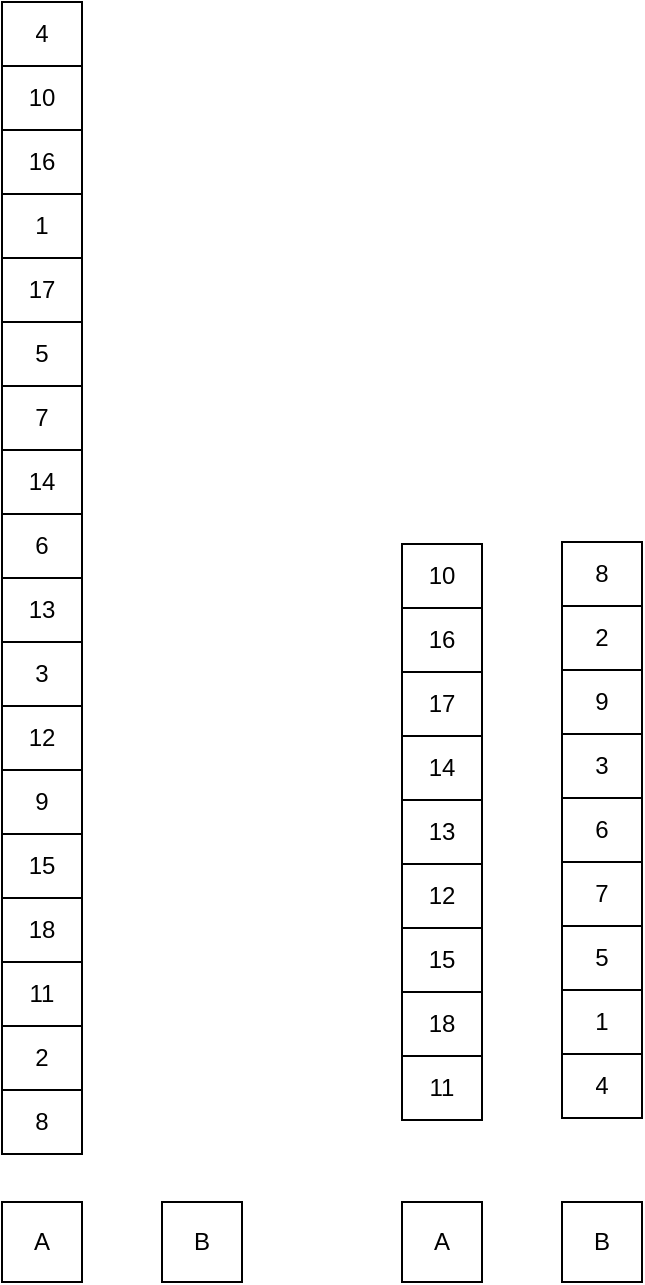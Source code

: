 <mxfile>
    <diagram id="Z4b_MaG6omTQQsJZyUSN" name="スタート">
        <mxGraphModel dx="856" dy="2985" grid="1" gridSize="10" guides="1" tooltips="1" connect="1" arrows="1" fold="1" page="1" pageScale="1" pageWidth="827" pageHeight="1169" math="0" shadow="0">
            <root>
                <mxCell id="0"/>
                <mxCell id="1" parent="0"/>
                <mxCell id="104" value="" style="shape=table;startSize=0;container=1;collapsible=0;childLayout=tableLayout;" parent="1" vertex="1">
                    <mxGeometry x="240" y="-2009" width="40" height="288" as="geometry"/>
                </mxCell>
                <mxCell id="105" value="" style="shape=tableRow;horizontal=0;startSize=0;swimlaneHead=0;swimlaneBody=0;top=0;left=0;bottom=0;right=0;collapsible=0;dropTarget=0;fillColor=none;points=[[0,0.5],[1,0.5]];portConstraint=eastwest;" parent="104" vertex="1">
                    <mxGeometry width="40" height="32" as="geometry"/>
                </mxCell>
                <mxCell id="106" value="10" style="shape=partialRectangle;html=1;whiteSpace=wrap;connectable=0;overflow=hidden;fillColor=none;top=0;left=0;bottom=0;right=0;pointerEvents=1;" parent="105" vertex="1">
                    <mxGeometry width="40" height="32" as="geometry">
                        <mxRectangle width="40" height="32" as="alternateBounds"/>
                    </mxGeometry>
                </mxCell>
                <mxCell id="108" value="" style="shape=tableRow;horizontal=0;startSize=0;swimlaneHead=0;swimlaneBody=0;top=0;left=0;bottom=0;right=0;collapsible=0;dropTarget=0;fillColor=none;points=[[0,0.5],[1,0.5]];portConstraint=eastwest;" parent="104" vertex="1">
                    <mxGeometry y="32" width="40" height="32" as="geometry"/>
                </mxCell>
                <mxCell id="109" value="16" style="shape=partialRectangle;html=1;whiteSpace=wrap;connectable=0;overflow=hidden;fillColor=none;top=0;left=0;bottom=0;right=0;pointerEvents=1;" parent="108" vertex="1">
                    <mxGeometry width="40" height="32" as="geometry">
                        <mxRectangle width="40" height="32" as="alternateBounds"/>
                    </mxGeometry>
                </mxCell>
                <mxCell id="111" value="" style="shape=tableRow;horizontal=0;startSize=0;swimlaneHead=0;swimlaneBody=0;top=0;left=0;bottom=0;right=0;collapsible=0;dropTarget=0;fillColor=none;points=[[0,0.5],[1,0.5]];portConstraint=eastwest;" parent="104" vertex="1">
                    <mxGeometry y="64" width="40" height="32" as="geometry"/>
                </mxCell>
                <mxCell id="112" value="17" style="shape=partialRectangle;html=1;whiteSpace=wrap;connectable=0;overflow=hidden;fillColor=none;top=0;left=0;bottom=0;right=0;pointerEvents=1;" parent="111" vertex="1">
                    <mxGeometry width="40" height="32" as="geometry">
                        <mxRectangle width="40" height="32" as="alternateBounds"/>
                    </mxGeometry>
                </mxCell>
                <mxCell id="114" value="" style="shape=tableRow;horizontal=0;startSize=0;swimlaneHead=0;swimlaneBody=0;top=0;left=0;bottom=0;right=0;collapsible=0;dropTarget=0;fillColor=none;points=[[0,0.5],[1,0.5]];portConstraint=eastwest;" parent="104" vertex="1">
                    <mxGeometry y="96" width="40" height="32" as="geometry"/>
                </mxCell>
                <mxCell id="115" value="14" style="shape=partialRectangle;html=1;whiteSpace=wrap;connectable=0;overflow=hidden;fillColor=none;top=0;left=0;bottom=0;right=0;pointerEvents=1;" parent="114" vertex="1">
                    <mxGeometry width="40" height="32" as="geometry">
                        <mxRectangle width="40" height="32" as="alternateBounds"/>
                    </mxGeometry>
                </mxCell>
                <mxCell id="117" value="" style="shape=tableRow;horizontal=0;startSize=0;swimlaneHead=0;swimlaneBody=0;top=0;left=0;bottom=0;right=0;collapsible=0;dropTarget=0;fillColor=none;points=[[0,0.5],[1,0.5]];portConstraint=eastwest;" parent="104" vertex="1">
                    <mxGeometry y="128" width="40" height="32" as="geometry"/>
                </mxCell>
                <mxCell id="118" value="13" style="shape=partialRectangle;html=1;whiteSpace=wrap;connectable=0;overflow=hidden;fillColor=none;top=0;left=0;bottom=0;right=0;pointerEvents=1;" parent="117" vertex="1">
                    <mxGeometry width="40" height="32" as="geometry">
                        <mxRectangle width="40" height="32" as="alternateBounds"/>
                    </mxGeometry>
                </mxCell>
                <mxCell id="120" value="" style="shape=tableRow;horizontal=0;startSize=0;swimlaneHead=0;swimlaneBody=0;top=0;left=0;bottom=0;right=0;collapsible=0;dropTarget=0;fillColor=none;points=[[0,0.5],[1,0.5]];portConstraint=eastwest;" parent="104" vertex="1">
                    <mxGeometry y="160" width="40" height="32" as="geometry"/>
                </mxCell>
                <mxCell id="121" value="12" style="shape=partialRectangle;html=1;whiteSpace=wrap;connectable=0;overflow=hidden;fillColor=none;top=0;left=0;bottom=0;right=0;pointerEvents=1;" parent="120" vertex="1">
                    <mxGeometry width="40" height="32" as="geometry">
                        <mxRectangle width="40" height="32" as="alternateBounds"/>
                    </mxGeometry>
                </mxCell>
                <mxCell id="123" value="" style="shape=tableRow;horizontal=0;startSize=0;swimlaneHead=0;swimlaneBody=0;top=0;left=0;bottom=0;right=0;collapsible=0;dropTarget=0;fillColor=none;points=[[0,0.5],[1,0.5]];portConstraint=eastwest;" parent="104" vertex="1">
                    <mxGeometry y="192" width="40" height="32" as="geometry"/>
                </mxCell>
                <mxCell id="124" value="15" style="shape=partialRectangle;html=1;whiteSpace=wrap;connectable=0;overflow=hidden;fillColor=none;top=0;left=0;bottom=0;right=0;pointerEvents=1;" parent="123" vertex="1">
                    <mxGeometry width="40" height="32" as="geometry">
                        <mxRectangle width="40" height="32" as="alternateBounds"/>
                    </mxGeometry>
                </mxCell>
                <mxCell id="126" value="" style="shape=tableRow;horizontal=0;startSize=0;swimlaneHead=0;swimlaneBody=0;top=0;left=0;bottom=0;right=0;collapsible=0;dropTarget=0;fillColor=none;points=[[0,0.5],[1,0.5]];portConstraint=eastwest;" parent="104" vertex="1">
                    <mxGeometry y="224" width="40" height="32" as="geometry"/>
                </mxCell>
                <mxCell id="127" value="18" style="shape=partialRectangle;html=1;whiteSpace=wrap;connectable=0;overflow=hidden;fillColor=none;top=0;left=0;bottom=0;right=0;pointerEvents=1;" parent="126" vertex="1">
                    <mxGeometry width="40" height="32" as="geometry">
                        <mxRectangle width="40" height="32" as="alternateBounds"/>
                    </mxGeometry>
                </mxCell>
                <mxCell id="129" value="" style="shape=tableRow;horizontal=0;startSize=0;swimlaneHead=0;swimlaneBody=0;top=0;left=0;bottom=0;right=0;collapsible=0;dropTarget=0;fillColor=none;points=[[0,0.5],[1,0.5]];portConstraint=eastwest;" parent="104" vertex="1">
                    <mxGeometry y="256" width="40" height="32" as="geometry"/>
                </mxCell>
                <mxCell id="130" value="11" style="shape=partialRectangle;html=1;whiteSpace=wrap;connectable=0;overflow=hidden;fillColor=none;top=0;left=0;bottom=0;right=0;pointerEvents=1;" parent="129" vertex="1">
                    <mxGeometry width="40" height="32" as="geometry">
                        <mxRectangle width="40" height="32" as="alternateBounds"/>
                    </mxGeometry>
                </mxCell>
                <mxCell id="169" value="" style="shape=table;startSize=0;container=1;collapsible=0;childLayout=tableLayout;" parent="1" vertex="1">
                    <mxGeometry x="320" y="-2010" width="40" height="288" as="geometry"/>
                </mxCell>
                <mxCell id="170" value="" style="shape=tableRow;horizontal=0;startSize=0;swimlaneHead=0;swimlaneBody=0;top=0;left=0;bottom=0;right=0;collapsible=0;dropTarget=0;fillColor=none;points=[[0,0.5],[1,0.5]];portConstraint=eastwest;" parent="169" vertex="1">
                    <mxGeometry width="40" height="32" as="geometry"/>
                </mxCell>
                <mxCell id="171" value="8" style="shape=partialRectangle;html=1;whiteSpace=wrap;connectable=0;overflow=hidden;fillColor=none;top=0;left=0;bottom=0;right=0;pointerEvents=1;" parent="170" vertex="1">
                    <mxGeometry width="40" height="32" as="geometry">
                        <mxRectangle width="40" height="32" as="alternateBounds"/>
                    </mxGeometry>
                </mxCell>
                <mxCell id="172" value="" style="shape=tableRow;horizontal=0;startSize=0;swimlaneHead=0;swimlaneBody=0;top=0;left=0;bottom=0;right=0;collapsible=0;dropTarget=0;fillColor=none;points=[[0,0.5],[1,0.5]];portConstraint=eastwest;" parent="169" vertex="1">
                    <mxGeometry y="32" width="40" height="32" as="geometry"/>
                </mxCell>
                <mxCell id="173" value="2" style="shape=partialRectangle;html=1;whiteSpace=wrap;connectable=0;overflow=hidden;fillColor=none;top=0;left=0;bottom=0;right=0;pointerEvents=1;" parent="172" vertex="1">
                    <mxGeometry width="40" height="32" as="geometry">
                        <mxRectangle width="40" height="32" as="alternateBounds"/>
                    </mxGeometry>
                </mxCell>
                <mxCell id="174" value="" style="shape=tableRow;horizontal=0;startSize=0;swimlaneHead=0;swimlaneBody=0;top=0;left=0;bottom=0;right=0;collapsible=0;dropTarget=0;fillColor=none;points=[[0,0.5],[1,0.5]];portConstraint=eastwest;" parent="169" vertex="1">
                    <mxGeometry y="64" width="40" height="32" as="geometry"/>
                </mxCell>
                <mxCell id="175" value="9" style="shape=partialRectangle;html=1;whiteSpace=wrap;connectable=0;overflow=hidden;fillColor=none;top=0;left=0;bottom=0;right=0;pointerEvents=1;" parent="174" vertex="1">
                    <mxGeometry width="40" height="32" as="geometry">
                        <mxRectangle width="40" height="32" as="alternateBounds"/>
                    </mxGeometry>
                </mxCell>
                <mxCell id="176" value="" style="shape=tableRow;horizontal=0;startSize=0;swimlaneHead=0;swimlaneBody=0;top=0;left=0;bottom=0;right=0;collapsible=0;dropTarget=0;fillColor=none;points=[[0,0.5],[1,0.5]];portConstraint=eastwest;" parent="169" vertex="1">
                    <mxGeometry y="96" width="40" height="32" as="geometry"/>
                </mxCell>
                <mxCell id="177" value="3" style="shape=partialRectangle;html=1;whiteSpace=wrap;connectable=0;overflow=hidden;fillColor=none;top=0;left=0;bottom=0;right=0;pointerEvents=1;" parent="176" vertex="1">
                    <mxGeometry width="40" height="32" as="geometry">
                        <mxRectangle width="40" height="32" as="alternateBounds"/>
                    </mxGeometry>
                </mxCell>
                <mxCell id="178" value="" style="shape=tableRow;horizontal=0;startSize=0;swimlaneHead=0;swimlaneBody=0;top=0;left=0;bottom=0;right=0;collapsible=0;dropTarget=0;fillColor=none;points=[[0,0.5],[1,0.5]];portConstraint=eastwest;" parent="169" vertex="1">
                    <mxGeometry y="128" width="40" height="32" as="geometry"/>
                </mxCell>
                <mxCell id="179" value="6" style="shape=partialRectangle;html=1;whiteSpace=wrap;connectable=0;overflow=hidden;fillColor=none;top=0;left=0;bottom=0;right=0;pointerEvents=1;" parent="178" vertex="1">
                    <mxGeometry width="40" height="32" as="geometry">
                        <mxRectangle width="40" height="32" as="alternateBounds"/>
                    </mxGeometry>
                </mxCell>
                <mxCell id="180" value="" style="shape=tableRow;horizontal=0;startSize=0;swimlaneHead=0;swimlaneBody=0;top=0;left=0;bottom=0;right=0;collapsible=0;dropTarget=0;fillColor=none;points=[[0,0.5],[1,0.5]];portConstraint=eastwest;" parent="169" vertex="1">
                    <mxGeometry y="160" width="40" height="32" as="geometry"/>
                </mxCell>
                <mxCell id="181" value="7" style="shape=partialRectangle;html=1;whiteSpace=wrap;connectable=0;overflow=hidden;fillColor=none;top=0;left=0;bottom=0;right=0;pointerEvents=1;" parent="180" vertex="1">
                    <mxGeometry width="40" height="32" as="geometry">
                        <mxRectangle width="40" height="32" as="alternateBounds"/>
                    </mxGeometry>
                </mxCell>
                <mxCell id="182" value="" style="shape=tableRow;horizontal=0;startSize=0;swimlaneHead=0;swimlaneBody=0;top=0;left=0;bottom=0;right=0;collapsible=0;dropTarget=0;fillColor=none;points=[[0,0.5],[1,0.5]];portConstraint=eastwest;" parent="169" vertex="1">
                    <mxGeometry y="192" width="40" height="32" as="geometry"/>
                </mxCell>
                <mxCell id="183" value="5" style="shape=partialRectangle;html=1;whiteSpace=wrap;connectable=0;overflow=hidden;fillColor=none;top=0;left=0;bottom=0;right=0;pointerEvents=1;" parent="182" vertex="1">
                    <mxGeometry width="40" height="32" as="geometry">
                        <mxRectangle width="40" height="32" as="alternateBounds"/>
                    </mxGeometry>
                </mxCell>
                <mxCell id="184" value="" style="shape=tableRow;horizontal=0;startSize=0;swimlaneHead=0;swimlaneBody=0;top=0;left=0;bottom=0;right=0;collapsible=0;dropTarget=0;fillColor=none;points=[[0,0.5],[1,0.5]];portConstraint=eastwest;" parent="169" vertex="1">
                    <mxGeometry y="224" width="40" height="32" as="geometry"/>
                </mxCell>
                <mxCell id="185" value="1" style="shape=partialRectangle;html=1;whiteSpace=wrap;connectable=0;overflow=hidden;fillColor=none;top=0;left=0;bottom=0;right=0;pointerEvents=1;" parent="184" vertex="1">
                    <mxGeometry width="40" height="32" as="geometry">
                        <mxRectangle width="40" height="32" as="alternateBounds"/>
                    </mxGeometry>
                </mxCell>
                <mxCell id="186" value="" style="shape=tableRow;horizontal=0;startSize=0;swimlaneHead=0;swimlaneBody=0;top=0;left=0;bottom=0;right=0;collapsible=0;dropTarget=0;fillColor=none;points=[[0,0.5],[1,0.5]];portConstraint=eastwest;" parent="169" vertex="1">
                    <mxGeometry y="256" width="40" height="32" as="geometry"/>
                </mxCell>
                <mxCell id="187" value="4" style="shape=partialRectangle;html=1;whiteSpace=wrap;connectable=0;overflow=hidden;fillColor=none;top=0;left=0;bottom=0;right=0;pointerEvents=1;" parent="186" vertex="1">
                    <mxGeometry width="40" height="32" as="geometry">
                        <mxRectangle width="40" height="32" as="alternateBounds"/>
                    </mxGeometry>
                </mxCell>
                <mxCell id="BP8cW7dwin906f7syphC-193" value="" style="shape=table;startSize=0;container=1;collapsible=0;childLayout=tableLayout;" parent="1" vertex="1">
                    <mxGeometry x="40" y="-2280" width="40" height="576" as="geometry"/>
                </mxCell>
                <mxCell id="BP8cW7dwin906f7syphC-194" value="" style="shape=tableRow;horizontal=0;startSize=0;swimlaneHead=0;swimlaneBody=0;top=0;left=0;bottom=0;right=0;collapsible=0;dropTarget=0;fillColor=none;points=[[0,0.5],[1,0.5]];portConstraint=eastwest;" parent="BP8cW7dwin906f7syphC-193" vertex="1">
                    <mxGeometry width="40" height="32" as="geometry"/>
                </mxCell>
                <mxCell id="BP8cW7dwin906f7syphC-195" value="4" style="shape=partialRectangle;html=1;whiteSpace=wrap;connectable=0;overflow=hidden;fillColor=none;top=0;left=0;bottom=0;right=0;pointerEvents=1;" parent="BP8cW7dwin906f7syphC-194" vertex="1">
                    <mxGeometry width="40" height="32" as="geometry">
                        <mxRectangle width="40" height="32" as="alternateBounds"/>
                    </mxGeometry>
                </mxCell>
                <mxCell id="BP8cW7dwin906f7syphC-196" value="" style="shape=tableRow;horizontal=0;startSize=0;swimlaneHead=0;swimlaneBody=0;top=0;left=0;bottom=0;right=0;collapsible=0;dropTarget=0;fillColor=none;points=[[0,0.5],[1,0.5]];portConstraint=eastwest;" parent="BP8cW7dwin906f7syphC-193" vertex="1">
                    <mxGeometry y="32" width="40" height="32" as="geometry"/>
                </mxCell>
                <mxCell id="BP8cW7dwin906f7syphC-197" value="10" style="shape=partialRectangle;html=1;whiteSpace=wrap;connectable=0;overflow=hidden;fillColor=none;top=0;left=0;bottom=0;right=0;pointerEvents=1;" parent="BP8cW7dwin906f7syphC-196" vertex="1">
                    <mxGeometry width="40" height="32" as="geometry">
                        <mxRectangle width="40" height="32" as="alternateBounds"/>
                    </mxGeometry>
                </mxCell>
                <mxCell id="BP8cW7dwin906f7syphC-198" value="" style="shape=tableRow;horizontal=0;startSize=0;swimlaneHead=0;swimlaneBody=0;top=0;left=0;bottom=0;right=0;collapsible=0;dropTarget=0;fillColor=none;points=[[0,0.5],[1,0.5]];portConstraint=eastwest;" parent="BP8cW7dwin906f7syphC-193" vertex="1">
                    <mxGeometry y="64" width="40" height="32" as="geometry"/>
                </mxCell>
                <mxCell id="BP8cW7dwin906f7syphC-199" value="16" style="shape=partialRectangle;html=1;whiteSpace=wrap;connectable=0;overflow=hidden;fillColor=none;top=0;left=0;bottom=0;right=0;pointerEvents=1;" parent="BP8cW7dwin906f7syphC-198" vertex="1">
                    <mxGeometry width="40" height="32" as="geometry">
                        <mxRectangle width="40" height="32" as="alternateBounds"/>
                    </mxGeometry>
                </mxCell>
                <mxCell id="BP8cW7dwin906f7syphC-200" value="" style="shape=tableRow;horizontal=0;startSize=0;swimlaneHead=0;swimlaneBody=0;top=0;left=0;bottom=0;right=0;collapsible=0;dropTarget=0;fillColor=none;points=[[0,0.5],[1,0.5]];portConstraint=eastwest;" parent="BP8cW7dwin906f7syphC-193" vertex="1">
                    <mxGeometry y="96" width="40" height="32" as="geometry"/>
                </mxCell>
                <mxCell id="BP8cW7dwin906f7syphC-201" value="1" style="shape=partialRectangle;html=1;whiteSpace=wrap;connectable=0;overflow=hidden;fillColor=none;top=0;left=0;bottom=0;right=0;pointerEvents=1;" parent="BP8cW7dwin906f7syphC-200" vertex="1">
                    <mxGeometry width="40" height="32" as="geometry">
                        <mxRectangle width="40" height="32" as="alternateBounds"/>
                    </mxGeometry>
                </mxCell>
                <mxCell id="BP8cW7dwin906f7syphC-202" value="" style="shape=tableRow;horizontal=0;startSize=0;swimlaneHead=0;swimlaneBody=0;top=0;left=0;bottom=0;right=0;collapsible=0;dropTarget=0;fillColor=none;points=[[0,0.5],[1,0.5]];portConstraint=eastwest;" parent="BP8cW7dwin906f7syphC-193" vertex="1">
                    <mxGeometry y="128" width="40" height="32" as="geometry"/>
                </mxCell>
                <mxCell id="BP8cW7dwin906f7syphC-203" value="17" style="shape=partialRectangle;html=1;whiteSpace=wrap;connectable=0;overflow=hidden;fillColor=none;top=0;left=0;bottom=0;right=0;pointerEvents=1;" parent="BP8cW7dwin906f7syphC-202" vertex="1">
                    <mxGeometry width="40" height="32" as="geometry">
                        <mxRectangle width="40" height="32" as="alternateBounds"/>
                    </mxGeometry>
                </mxCell>
                <mxCell id="BP8cW7dwin906f7syphC-204" value="" style="shape=tableRow;horizontal=0;startSize=0;swimlaneHead=0;swimlaneBody=0;top=0;left=0;bottom=0;right=0;collapsible=0;dropTarget=0;fillColor=none;points=[[0,0.5],[1,0.5]];portConstraint=eastwest;" parent="BP8cW7dwin906f7syphC-193" vertex="1">
                    <mxGeometry y="160" width="40" height="32" as="geometry"/>
                </mxCell>
                <mxCell id="BP8cW7dwin906f7syphC-205" value="5" style="shape=partialRectangle;html=1;whiteSpace=wrap;connectable=0;overflow=hidden;fillColor=none;top=0;left=0;bottom=0;right=0;pointerEvents=1;" parent="BP8cW7dwin906f7syphC-204" vertex="1">
                    <mxGeometry width="40" height="32" as="geometry">
                        <mxRectangle width="40" height="32" as="alternateBounds"/>
                    </mxGeometry>
                </mxCell>
                <mxCell id="BP8cW7dwin906f7syphC-206" value="" style="shape=tableRow;horizontal=0;startSize=0;swimlaneHead=0;swimlaneBody=0;top=0;left=0;bottom=0;right=0;collapsible=0;dropTarget=0;fillColor=none;points=[[0,0.5],[1,0.5]];portConstraint=eastwest;" parent="BP8cW7dwin906f7syphC-193" vertex="1">
                    <mxGeometry y="192" width="40" height="32" as="geometry"/>
                </mxCell>
                <mxCell id="BP8cW7dwin906f7syphC-207" value="7" style="shape=partialRectangle;html=1;whiteSpace=wrap;connectable=0;overflow=hidden;fillColor=none;top=0;left=0;bottom=0;right=0;pointerEvents=1;" parent="BP8cW7dwin906f7syphC-206" vertex="1">
                    <mxGeometry width="40" height="32" as="geometry">
                        <mxRectangle width="40" height="32" as="alternateBounds"/>
                    </mxGeometry>
                </mxCell>
                <mxCell id="BP8cW7dwin906f7syphC-208" value="" style="shape=tableRow;horizontal=0;startSize=0;swimlaneHead=0;swimlaneBody=0;top=0;left=0;bottom=0;right=0;collapsible=0;dropTarget=0;fillColor=none;points=[[0,0.5],[1,0.5]];portConstraint=eastwest;" parent="BP8cW7dwin906f7syphC-193" vertex="1">
                    <mxGeometry y="224" width="40" height="32" as="geometry"/>
                </mxCell>
                <mxCell id="BP8cW7dwin906f7syphC-209" value="14" style="shape=partialRectangle;html=1;whiteSpace=wrap;connectable=0;overflow=hidden;fillColor=none;top=0;left=0;bottom=0;right=0;pointerEvents=1;" parent="BP8cW7dwin906f7syphC-208" vertex="1">
                    <mxGeometry width="40" height="32" as="geometry">
                        <mxRectangle width="40" height="32" as="alternateBounds"/>
                    </mxGeometry>
                </mxCell>
                <mxCell id="BP8cW7dwin906f7syphC-210" value="" style="shape=tableRow;horizontal=0;startSize=0;swimlaneHead=0;swimlaneBody=0;top=0;left=0;bottom=0;right=0;collapsible=0;dropTarget=0;fillColor=none;points=[[0,0.5],[1,0.5]];portConstraint=eastwest;" parent="BP8cW7dwin906f7syphC-193" vertex="1">
                    <mxGeometry y="256" width="40" height="32" as="geometry"/>
                </mxCell>
                <mxCell id="BP8cW7dwin906f7syphC-211" value="6" style="shape=partialRectangle;html=1;whiteSpace=wrap;connectable=0;overflow=hidden;fillColor=none;top=0;left=0;bottom=0;right=0;pointerEvents=1;" parent="BP8cW7dwin906f7syphC-210" vertex="1">
                    <mxGeometry width="40" height="32" as="geometry">
                        <mxRectangle width="40" height="32" as="alternateBounds"/>
                    </mxGeometry>
                </mxCell>
                <mxCell id="BP8cW7dwin906f7syphC-212" value="" style="shape=tableRow;horizontal=0;startSize=0;swimlaneHead=0;swimlaneBody=0;top=0;left=0;bottom=0;right=0;collapsible=0;dropTarget=0;fillColor=none;points=[[0,0.5],[1,0.5]];portConstraint=eastwest;" parent="BP8cW7dwin906f7syphC-193" vertex="1">
                    <mxGeometry y="288" width="40" height="32" as="geometry"/>
                </mxCell>
                <mxCell id="BP8cW7dwin906f7syphC-213" value="13" style="shape=partialRectangle;html=1;whiteSpace=wrap;connectable=0;overflow=hidden;fillColor=none;top=0;left=0;bottom=0;right=0;pointerEvents=1;" parent="BP8cW7dwin906f7syphC-212" vertex="1">
                    <mxGeometry width="40" height="32" as="geometry">
                        <mxRectangle width="40" height="32" as="alternateBounds"/>
                    </mxGeometry>
                </mxCell>
                <mxCell id="BP8cW7dwin906f7syphC-214" value="" style="shape=tableRow;horizontal=0;startSize=0;swimlaneHead=0;swimlaneBody=0;top=0;left=0;bottom=0;right=0;collapsible=0;dropTarget=0;fillColor=none;points=[[0,0.5],[1,0.5]];portConstraint=eastwest;" parent="BP8cW7dwin906f7syphC-193" vertex="1">
                    <mxGeometry y="320" width="40" height="32" as="geometry"/>
                </mxCell>
                <mxCell id="BP8cW7dwin906f7syphC-215" value="3" style="shape=partialRectangle;html=1;whiteSpace=wrap;connectable=0;overflow=hidden;fillColor=none;top=0;left=0;bottom=0;right=0;pointerEvents=1;" parent="BP8cW7dwin906f7syphC-214" vertex="1">
                    <mxGeometry width="40" height="32" as="geometry">
                        <mxRectangle width="40" height="32" as="alternateBounds"/>
                    </mxGeometry>
                </mxCell>
                <mxCell id="BP8cW7dwin906f7syphC-216" value="" style="shape=tableRow;horizontal=0;startSize=0;swimlaneHead=0;swimlaneBody=0;top=0;left=0;bottom=0;right=0;collapsible=0;dropTarget=0;fillColor=none;points=[[0,0.5],[1,0.5]];portConstraint=eastwest;" parent="BP8cW7dwin906f7syphC-193" vertex="1">
                    <mxGeometry y="352" width="40" height="32" as="geometry"/>
                </mxCell>
                <mxCell id="BP8cW7dwin906f7syphC-217" value="12" style="shape=partialRectangle;html=1;whiteSpace=wrap;connectable=0;overflow=hidden;fillColor=none;top=0;left=0;bottom=0;right=0;pointerEvents=1;" parent="BP8cW7dwin906f7syphC-216" vertex="1">
                    <mxGeometry width="40" height="32" as="geometry">
                        <mxRectangle width="40" height="32" as="alternateBounds"/>
                    </mxGeometry>
                </mxCell>
                <mxCell id="BP8cW7dwin906f7syphC-218" value="" style="shape=tableRow;horizontal=0;startSize=0;swimlaneHead=0;swimlaneBody=0;top=0;left=0;bottom=0;right=0;collapsible=0;dropTarget=0;fillColor=none;points=[[0,0.5],[1,0.5]];portConstraint=eastwest;" parent="BP8cW7dwin906f7syphC-193" vertex="1">
                    <mxGeometry y="384" width="40" height="32" as="geometry"/>
                </mxCell>
                <mxCell id="BP8cW7dwin906f7syphC-219" value="9" style="shape=partialRectangle;html=1;whiteSpace=wrap;connectable=0;overflow=hidden;fillColor=none;top=0;left=0;bottom=0;right=0;pointerEvents=1;" parent="BP8cW7dwin906f7syphC-218" vertex="1">
                    <mxGeometry width="40" height="32" as="geometry">
                        <mxRectangle width="40" height="32" as="alternateBounds"/>
                    </mxGeometry>
                </mxCell>
                <mxCell id="BP8cW7dwin906f7syphC-220" value="" style="shape=tableRow;horizontal=0;startSize=0;swimlaneHead=0;swimlaneBody=0;top=0;left=0;bottom=0;right=0;collapsible=0;dropTarget=0;fillColor=none;points=[[0,0.5],[1,0.5]];portConstraint=eastwest;" parent="BP8cW7dwin906f7syphC-193" vertex="1">
                    <mxGeometry y="416" width="40" height="32" as="geometry"/>
                </mxCell>
                <mxCell id="BP8cW7dwin906f7syphC-221" value="15" style="shape=partialRectangle;html=1;whiteSpace=wrap;connectable=0;overflow=hidden;fillColor=none;top=0;left=0;bottom=0;right=0;pointerEvents=1;" parent="BP8cW7dwin906f7syphC-220" vertex="1">
                    <mxGeometry width="40" height="32" as="geometry">
                        <mxRectangle width="40" height="32" as="alternateBounds"/>
                    </mxGeometry>
                </mxCell>
                <mxCell id="BP8cW7dwin906f7syphC-222" value="" style="shape=tableRow;horizontal=0;startSize=0;swimlaneHead=0;swimlaneBody=0;top=0;left=0;bottom=0;right=0;collapsible=0;dropTarget=0;fillColor=none;points=[[0,0.5],[1,0.5]];portConstraint=eastwest;" parent="BP8cW7dwin906f7syphC-193" vertex="1">
                    <mxGeometry y="448" width="40" height="32" as="geometry"/>
                </mxCell>
                <mxCell id="BP8cW7dwin906f7syphC-223" value="18" style="shape=partialRectangle;html=1;whiteSpace=wrap;connectable=0;overflow=hidden;fillColor=none;top=0;left=0;bottom=0;right=0;pointerEvents=1;" parent="BP8cW7dwin906f7syphC-222" vertex="1">
                    <mxGeometry width="40" height="32" as="geometry">
                        <mxRectangle width="40" height="32" as="alternateBounds"/>
                    </mxGeometry>
                </mxCell>
                <mxCell id="BP8cW7dwin906f7syphC-224" value="" style="shape=tableRow;horizontal=0;startSize=0;swimlaneHead=0;swimlaneBody=0;top=0;left=0;bottom=0;right=0;collapsible=0;dropTarget=0;fillColor=none;points=[[0,0.5],[1,0.5]];portConstraint=eastwest;" parent="BP8cW7dwin906f7syphC-193" vertex="1">
                    <mxGeometry y="480" width="40" height="32" as="geometry"/>
                </mxCell>
                <mxCell id="BP8cW7dwin906f7syphC-225" value="11" style="shape=partialRectangle;html=1;whiteSpace=wrap;connectable=0;overflow=hidden;fillColor=none;top=0;left=0;bottom=0;right=0;pointerEvents=1;" parent="BP8cW7dwin906f7syphC-224" vertex="1">
                    <mxGeometry width="40" height="32" as="geometry">
                        <mxRectangle width="40" height="32" as="alternateBounds"/>
                    </mxGeometry>
                </mxCell>
                <mxCell id="BP8cW7dwin906f7syphC-226" value="" style="shape=tableRow;horizontal=0;startSize=0;swimlaneHead=0;swimlaneBody=0;top=0;left=0;bottom=0;right=0;collapsible=0;dropTarget=0;fillColor=none;points=[[0,0.5],[1,0.5]];portConstraint=eastwest;" parent="BP8cW7dwin906f7syphC-193" vertex="1">
                    <mxGeometry y="512" width="40" height="32" as="geometry"/>
                </mxCell>
                <mxCell id="BP8cW7dwin906f7syphC-227" value="2" style="shape=partialRectangle;html=1;whiteSpace=wrap;connectable=0;overflow=hidden;fillColor=none;top=0;left=0;bottom=0;right=0;pointerEvents=1;" parent="BP8cW7dwin906f7syphC-226" vertex="1">
                    <mxGeometry width="40" height="32" as="geometry">
                        <mxRectangle width="40" height="32" as="alternateBounds"/>
                    </mxGeometry>
                </mxCell>
                <mxCell id="BP8cW7dwin906f7syphC-228" value="" style="shape=tableRow;horizontal=0;startSize=0;swimlaneHead=0;swimlaneBody=0;top=0;left=0;bottom=0;right=0;collapsible=0;dropTarget=0;fillColor=none;points=[[0,0.5],[1,0.5]];portConstraint=eastwest;" parent="BP8cW7dwin906f7syphC-193" vertex="1">
                    <mxGeometry y="544" width="40" height="32" as="geometry"/>
                </mxCell>
                <mxCell id="BP8cW7dwin906f7syphC-229" value="8" style="shape=partialRectangle;html=1;whiteSpace=wrap;connectable=0;overflow=hidden;fillColor=none;top=0;left=0;bottom=0;right=0;pointerEvents=1;" parent="BP8cW7dwin906f7syphC-228" vertex="1">
                    <mxGeometry width="40" height="32" as="geometry">
                        <mxRectangle width="40" height="32" as="alternateBounds"/>
                    </mxGeometry>
                </mxCell>
                <mxCell id="BP8cW7dwin906f7syphC-234" value="" style="shape=table;startSize=0;container=1;collapsible=0;childLayout=tableLayout;" parent="1" vertex="1">
                    <mxGeometry x="40" y="-1680" width="40" height="40" as="geometry"/>
                </mxCell>
                <mxCell id="BP8cW7dwin906f7syphC-235" value="" style="shape=tableRow;horizontal=0;startSize=0;swimlaneHead=0;swimlaneBody=0;top=0;left=0;bottom=0;right=0;collapsible=0;dropTarget=0;fillColor=none;points=[[0,0.5],[1,0.5]];portConstraint=eastwest;" parent="BP8cW7dwin906f7syphC-234" vertex="1">
                    <mxGeometry width="40" height="40" as="geometry"/>
                </mxCell>
                <mxCell id="BP8cW7dwin906f7syphC-236" value="A" style="shape=partialRectangle;html=1;whiteSpace=wrap;connectable=0;overflow=hidden;fillColor=none;top=0;left=0;bottom=0;right=0;pointerEvents=1;" parent="BP8cW7dwin906f7syphC-235" vertex="1">
                    <mxGeometry width="40" height="40" as="geometry">
                        <mxRectangle width="40" height="40" as="alternateBounds"/>
                    </mxGeometry>
                </mxCell>
                <mxCell id="BP8cW7dwin906f7syphC-237" value="" style="shape=table;startSize=0;container=1;collapsible=0;childLayout=tableLayout;" parent="1" vertex="1">
                    <mxGeometry x="120" y="-1680" width="40" height="40" as="geometry"/>
                </mxCell>
                <mxCell id="BP8cW7dwin906f7syphC-238" value="" style="shape=tableRow;horizontal=0;startSize=0;swimlaneHead=0;swimlaneBody=0;top=0;left=0;bottom=0;right=0;collapsible=0;dropTarget=0;fillColor=none;points=[[0,0.5],[1,0.5]];portConstraint=eastwest;" parent="BP8cW7dwin906f7syphC-237" vertex="1">
                    <mxGeometry width="40" height="40" as="geometry"/>
                </mxCell>
                <mxCell id="BP8cW7dwin906f7syphC-239" value="B" style="shape=partialRectangle;html=1;whiteSpace=wrap;connectable=0;overflow=hidden;fillColor=none;top=0;left=0;bottom=0;right=0;pointerEvents=1;" parent="BP8cW7dwin906f7syphC-238" vertex="1">
                    <mxGeometry width="40" height="40" as="geometry">
                        <mxRectangle width="40" height="40" as="alternateBounds"/>
                    </mxGeometry>
                </mxCell>
                <mxCell id="BP8cW7dwin906f7syphC-240" value="" style="shape=table;startSize=0;container=1;collapsible=0;childLayout=tableLayout;" parent="1" vertex="1">
                    <mxGeometry x="240" y="-1680" width="40" height="40" as="geometry"/>
                </mxCell>
                <mxCell id="BP8cW7dwin906f7syphC-241" value="" style="shape=tableRow;horizontal=0;startSize=0;swimlaneHead=0;swimlaneBody=0;top=0;left=0;bottom=0;right=0;collapsible=0;dropTarget=0;fillColor=none;points=[[0,0.5],[1,0.5]];portConstraint=eastwest;" parent="BP8cW7dwin906f7syphC-240" vertex="1">
                    <mxGeometry width="40" height="40" as="geometry"/>
                </mxCell>
                <mxCell id="BP8cW7dwin906f7syphC-242" value="A" style="shape=partialRectangle;html=1;whiteSpace=wrap;connectable=0;overflow=hidden;fillColor=none;top=0;left=0;bottom=0;right=0;pointerEvents=1;" parent="BP8cW7dwin906f7syphC-241" vertex="1">
                    <mxGeometry width="40" height="40" as="geometry">
                        <mxRectangle width="40" height="40" as="alternateBounds"/>
                    </mxGeometry>
                </mxCell>
                <mxCell id="BP8cW7dwin906f7syphC-243" value="" style="shape=table;startSize=0;container=1;collapsible=0;childLayout=tableLayout;" parent="1" vertex="1">
                    <mxGeometry x="320" y="-1680" width="40" height="40" as="geometry"/>
                </mxCell>
                <mxCell id="BP8cW7dwin906f7syphC-244" value="" style="shape=tableRow;horizontal=0;startSize=0;swimlaneHead=0;swimlaneBody=0;top=0;left=0;bottom=0;right=0;collapsible=0;dropTarget=0;fillColor=none;points=[[0,0.5],[1,0.5]];portConstraint=eastwest;" parent="BP8cW7dwin906f7syphC-243" vertex="1">
                    <mxGeometry width="40" height="40" as="geometry"/>
                </mxCell>
                <mxCell id="BP8cW7dwin906f7syphC-245" value="B" style="shape=partialRectangle;html=1;whiteSpace=wrap;connectable=0;overflow=hidden;fillColor=none;top=0;left=0;bottom=0;right=0;pointerEvents=1;" parent="BP8cW7dwin906f7syphC-244" vertex="1">
                    <mxGeometry width="40" height="40" as="geometry">
                        <mxRectangle width="40" height="40" as="alternateBounds"/>
                    </mxGeometry>
                </mxCell>
            </root>
        </mxGraphModel>
    </diagram>
    <diagram name="一般化BK" id="al00AOCwhSvhnkSYY4b_">
        <mxGraphModel dx="856" dy="647" grid="1" gridSize="10" guides="1" tooltips="1" connect="1" arrows="1" fold="1" page="1" pageScale="1" pageWidth="827" pageHeight="1169" math="0" shadow="0">
            <root>
                <mxCell id="FP1OEIatXsO6YzuUcVJi-0"/>
                <mxCell id="FP1OEIatXsO6YzuUcVJi-1" parent="FP1OEIatXsO6YzuUcVJi-0"/>
                <mxCell id="FP1OEIatXsO6YzuUcVJi-2" value="" style="endArrow=none;html=1;" parent="FP1OEIatXsO6YzuUcVJi-1" edge="1">
                    <mxGeometry width="50" height="50" relative="1" as="geometry">
                        <mxPoint x="40" y="120" as="sourcePoint"/>
                        <mxPoint x="920" y="120" as="targetPoint"/>
                    </mxGeometry>
                </mxCell>
                <mxCell id="FP1OEIatXsO6YzuUcVJi-3" value="" style="endArrow=none;html=1;" parent="FP1OEIatXsO6YzuUcVJi-1" edge="1">
                    <mxGeometry width="50" height="50" relative="1" as="geometry">
                        <mxPoint x="40" y="240" as="sourcePoint"/>
                        <mxPoint x="920" y="240" as="targetPoint"/>
                    </mxGeometry>
                </mxCell>
                <mxCell id="FP1OEIatXsO6YzuUcVJi-4" value="A" style="text;html=1;strokeColor=none;fillColor=none;align=center;verticalAlign=middle;whiteSpace=wrap;rounded=0;" parent="FP1OEIatXsO6YzuUcVJi-1" vertex="1">
                    <mxGeometry x="50" y="216" width="40" height="20" as="geometry"/>
                </mxCell>
                <mxCell id="FP1OEIatXsO6YzuUcVJi-5" value="B" style="text;html=1;strokeColor=none;fillColor=none;align=center;verticalAlign=middle;whiteSpace=wrap;rounded=0;" parent="FP1OEIatXsO6YzuUcVJi-1" vertex="1">
                    <mxGeometry x="110" y="216" width="40" height="20" as="geometry"/>
                </mxCell>
                <mxCell id="FP1OEIatXsO6YzuUcVJi-6" value="" style="shape=table;startSize=0;container=1;collapsible=0;childLayout=tableLayout;" parent="FP1OEIatXsO6YzuUcVJi-1" vertex="1">
                    <mxGeometry x="50" y="190" width="40" height="20" as="geometry"/>
                </mxCell>
                <mxCell id="FP1OEIatXsO6YzuUcVJi-7" value="" style="shape=tableRow;horizontal=0;startSize=0;swimlaneHead=0;swimlaneBody=0;top=0;left=0;bottom=0;right=0;collapsible=0;dropTarget=0;fillColor=none;points=[[0,0.5],[1,0.5]];portConstraint=eastwest;" parent="FP1OEIatXsO6YzuUcVJi-6" vertex="1">
                    <mxGeometry width="40" height="20" as="geometry"/>
                </mxCell>
                <mxCell id="FP1OEIatXsO6YzuUcVJi-8" value="10 - 18" style="shape=partialRectangle;html=1;whiteSpace=wrap;connectable=0;overflow=hidden;fillColor=none;top=0;left=0;bottom=0;right=0;pointerEvents=1;" parent="FP1OEIatXsO6YzuUcVJi-7" vertex="1">
                    <mxGeometry width="40" height="20" as="geometry">
                        <mxRectangle width="40" height="20" as="alternateBounds"/>
                    </mxGeometry>
                </mxCell>
                <mxCell id="FP1OEIatXsO6YzuUcVJi-9" value="" style="shape=table;startSize=0;container=1;collapsible=0;childLayout=tableLayout;" parent="FP1OEIatXsO6YzuUcVJi-1" vertex="1">
                    <mxGeometry x="110" y="150" width="40" height="60" as="geometry"/>
                </mxCell>
                <mxCell id="FP1OEIatXsO6YzuUcVJi-10" value="" style="shape=tableRow;horizontal=0;startSize=0;swimlaneHead=0;swimlaneBody=0;top=0;left=0;bottom=0;right=0;collapsible=0;dropTarget=0;fillColor=none;points=[[0,0.5],[1,0.5]];portConstraint=eastwest;" parent="FP1OEIatXsO6YzuUcVJi-9" vertex="1">
                    <mxGeometry width="40" height="60" as="geometry"/>
                </mxCell>
                <mxCell id="FP1OEIatXsO6YzuUcVJi-11" value="8 - 9&lt;br&gt;5 - 7&lt;br&gt;3 - 4&lt;br&gt;1 - 2" style="shape=partialRectangle;html=1;whiteSpace=wrap;connectable=0;overflow=hidden;fillColor=none;top=0;left=0;bottom=0;right=0;pointerEvents=1;" parent="FP1OEIatXsO6YzuUcVJi-10" vertex="1">
                    <mxGeometry width="40" height="60" as="geometry">
                        <mxRectangle width="40" height="60" as="alternateBounds"/>
                    </mxGeometry>
                </mxCell>
                <mxCell id="FP1OEIatXsO6YzuUcVJi-12" value="A" style="text;html=1;strokeColor=none;fillColor=none;align=center;verticalAlign=middle;whiteSpace=wrap;rounded=0;" parent="FP1OEIatXsO6YzuUcVJi-1" vertex="1">
                    <mxGeometry x="230" y="216" width="40" height="20" as="geometry"/>
                </mxCell>
                <mxCell id="FP1OEIatXsO6YzuUcVJi-13" value="B" style="text;html=1;strokeColor=none;fillColor=none;align=center;verticalAlign=middle;whiteSpace=wrap;rounded=0;" parent="FP1OEIatXsO6YzuUcVJi-1" vertex="1">
                    <mxGeometry x="290" y="216" width="40" height="20" as="geometry"/>
                </mxCell>
                <mxCell id="FP1OEIatXsO6YzuUcVJi-14" value="" style="shape=table;startSize=0;container=1;collapsible=0;childLayout=tableLayout;" parent="FP1OEIatXsO6YzuUcVJi-1" vertex="1">
                    <mxGeometry x="230" y="160" width="40" height="50" as="geometry"/>
                </mxCell>
                <mxCell id="FP1OEIatXsO6YzuUcVJi-15" style="shape=tableRow;horizontal=0;startSize=0;swimlaneHead=0;swimlaneBody=0;top=0;left=0;bottom=0;right=0;collapsible=0;dropTarget=0;fillColor=none;points=[[0,0.5],[1,0.5]];portConstraint=eastwest;" parent="FP1OEIatXsO6YzuUcVJi-14" vertex="1">
                    <mxGeometry width="40" height="30" as="geometry"/>
                </mxCell>
                <mxCell id="FP1OEIatXsO6YzuUcVJi-16" value="8 - 9&lt;br&gt;5 - 7" style="shape=partialRectangle;html=1;whiteSpace=wrap;connectable=0;overflow=hidden;fillColor=none;top=0;left=0;bottom=0;right=0;pointerEvents=1;" parent="FP1OEIatXsO6YzuUcVJi-15" vertex="1">
                    <mxGeometry width="40" height="30" as="geometry">
                        <mxRectangle width="40" height="30" as="alternateBounds"/>
                    </mxGeometry>
                </mxCell>
                <mxCell id="FP1OEIatXsO6YzuUcVJi-17" value="" style="shape=tableRow;horizontal=0;startSize=0;swimlaneHead=0;swimlaneBody=0;top=0;left=0;bottom=0;right=0;collapsible=0;dropTarget=0;fillColor=none;points=[[0,0.5],[1,0.5]];portConstraint=eastwest;" parent="FP1OEIatXsO6YzuUcVJi-14" vertex="1">
                    <mxGeometry y="30" width="40" height="20" as="geometry"/>
                </mxCell>
                <mxCell id="FP1OEIatXsO6YzuUcVJi-18" value="10 - 18" style="shape=partialRectangle;html=1;whiteSpace=wrap;connectable=0;overflow=hidden;fillColor=none;top=0;left=0;bottom=0;right=0;pointerEvents=1;" parent="FP1OEIatXsO6YzuUcVJi-17" vertex="1">
                    <mxGeometry width="40" height="20" as="geometry">
                        <mxRectangle width="40" height="20" as="alternateBounds"/>
                    </mxGeometry>
                </mxCell>
                <mxCell id="FP1OEIatXsO6YzuUcVJi-19" value="" style="shape=table;startSize=0;container=1;collapsible=0;childLayout=tableLayout;" parent="FP1OEIatXsO6YzuUcVJi-1" vertex="1">
                    <mxGeometry x="290" y="180" width="40" height="30" as="geometry"/>
                </mxCell>
                <mxCell id="FP1OEIatXsO6YzuUcVJi-20" value="" style="shape=tableRow;horizontal=0;startSize=0;swimlaneHead=0;swimlaneBody=0;top=0;left=0;bottom=0;right=0;collapsible=0;dropTarget=0;fillColor=none;points=[[0,0.5],[1,0.5]];portConstraint=eastwest;" parent="FP1OEIatXsO6YzuUcVJi-19" vertex="1">
                    <mxGeometry width="40" height="30" as="geometry"/>
                </mxCell>
                <mxCell id="FP1OEIatXsO6YzuUcVJi-21" value="3 - 4&lt;br&gt;1 - 2" style="shape=partialRectangle;html=1;whiteSpace=wrap;connectable=0;overflow=hidden;fillColor=none;top=0;left=0;bottom=0;right=0;pointerEvents=1;" parent="FP1OEIatXsO6YzuUcVJi-20" vertex="1">
                    <mxGeometry width="40" height="30" as="geometry">
                        <mxRectangle width="40" height="30" as="alternateBounds"/>
                    </mxGeometry>
                </mxCell>
                <mxCell id="FP1OEIatXsO6YzuUcVJi-22" value="" style="endArrow=none;html=1;" parent="FP1OEIatXsO6YzuUcVJi-1" edge="1">
                    <mxGeometry width="50" height="50" relative="1" as="geometry">
                        <mxPoint x="40" y="360" as="sourcePoint"/>
                        <mxPoint x="920" y="360" as="targetPoint"/>
                    </mxGeometry>
                </mxCell>
                <mxCell id="FP1OEIatXsO6YzuUcVJi-23" value="A" style="text;html=1;strokeColor=none;fillColor=none;align=center;verticalAlign=middle;whiteSpace=wrap;rounded=0;" parent="FP1OEIatXsO6YzuUcVJi-1" vertex="1">
                    <mxGeometry x="270" y="336" width="60" height="20" as="geometry"/>
                </mxCell>
                <mxCell id="FP1OEIatXsO6YzuUcVJi-24" value="B" style="text;html=1;strokeColor=none;fillColor=none;align=center;verticalAlign=middle;whiteSpace=wrap;rounded=0;" parent="FP1OEIatXsO6YzuUcVJi-1" vertex="1">
                    <mxGeometry x="350" y="336" width="60" height="20" as="geometry"/>
                </mxCell>
                <mxCell id="FP1OEIatXsO6YzuUcVJi-25" value="" style="shape=table;startSize=0;container=1;collapsible=0;childLayout=tableLayout;" parent="FP1OEIatXsO6YzuUcVJi-1" vertex="1">
                    <mxGeometry x="270" y="260" width="60" height="70" as="geometry"/>
                </mxCell>
                <mxCell id="FP1OEIatXsO6YzuUcVJi-26" style="shape=tableRow;horizontal=0;startSize=0;swimlaneHead=0;swimlaneBody=0;top=0;left=0;bottom=0;right=0;collapsible=0;dropTarget=0;fillColor=none;points=[[0,0.5],[1,0.5]];portConstraint=eastwest;" parent="FP1OEIatXsO6YzuUcVJi-25" vertex="1">
                    <mxGeometry width="60" height="20" as="geometry"/>
                </mxCell>
                <mxCell id="FP1OEIatXsO6YzuUcVJi-27" value="3 - 4" style="shape=partialRectangle;html=1;whiteSpace=wrap;connectable=0;overflow=hidden;fillColor=none;top=0;left=0;bottom=0;right=0;pointerEvents=1;" parent="FP1OEIatXsO6YzuUcVJi-26" vertex="1">
                    <mxGeometry width="60" height="20" as="geometry">
                        <mxRectangle width="60" height="20" as="alternateBounds"/>
                    </mxGeometry>
                </mxCell>
                <mxCell id="FP1OEIatXsO6YzuUcVJi-28" style="shape=tableRow;horizontal=0;startSize=0;swimlaneHead=0;swimlaneBody=0;top=0;left=0;bottom=0;right=0;collapsible=0;dropTarget=0;fillColor=none;points=[[0,0.5],[1,0.5]];portConstraint=eastwest;" parent="FP1OEIatXsO6YzuUcVJi-25" vertex="1">
                    <mxGeometry y="20" width="60" height="30" as="geometry"/>
                </mxCell>
                <mxCell id="FP1OEIatXsO6YzuUcVJi-29" value="8 - 9&lt;br&gt;5 - 7" style="shape=partialRectangle;html=1;whiteSpace=wrap;connectable=0;overflow=hidden;fillColor=none;top=0;left=0;bottom=0;right=0;pointerEvents=1;" parent="FP1OEIatXsO6YzuUcVJi-28" vertex="1">
                    <mxGeometry width="60" height="30" as="geometry">
                        <mxRectangle width="60" height="30" as="alternateBounds"/>
                    </mxGeometry>
                </mxCell>
                <mxCell id="FP1OEIatXsO6YzuUcVJi-30" value="" style="shape=tableRow;horizontal=0;startSize=0;swimlaneHead=0;swimlaneBody=0;top=0;left=0;bottom=0;right=0;collapsible=0;dropTarget=0;fillColor=none;points=[[0,0.5],[1,0.5]];portConstraint=eastwest;" parent="FP1OEIatXsO6YzuUcVJi-25" vertex="1">
                    <mxGeometry y="50" width="60" height="20" as="geometry"/>
                </mxCell>
                <mxCell id="FP1OEIatXsO6YzuUcVJi-31" value="10 - 18" style="shape=partialRectangle;html=1;whiteSpace=wrap;connectable=0;overflow=hidden;fillColor=none;top=0;left=0;bottom=0;right=0;pointerEvents=1;" parent="FP1OEIatXsO6YzuUcVJi-30" vertex="1">
                    <mxGeometry width="60" height="20" as="geometry">
                        <mxRectangle width="60" height="20" as="alternateBounds"/>
                    </mxGeometry>
                </mxCell>
                <mxCell id="FP1OEIatXsO6YzuUcVJi-32" value="" style="shape=table;startSize=0;container=1;collapsible=0;childLayout=tableLayout;" parent="FP1OEIatXsO6YzuUcVJi-1" vertex="1">
                    <mxGeometry x="350" y="310" width="60" height="20" as="geometry"/>
                </mxCell>
                <mxCell id="FP1OEIatXsO6YzuUcVJi-33" value="" style="shape=tableRow;horizontal=0;startSize=0;swimlaneHead=0;swimlaneBody=0;top=0;left=0;bottom=0;right=0;collapsible=0;dropTarget=0;fillColor=none;points=[[0,0.5],[1,0.5]];portConstraint=eastwest;" parent="FP1OEIatXsO6YzuUcVJi-32" vertex="1">
                    <mxGeometry width="60" height="20" as="geometry"/>
                </mxCell>
                <mxCell id="FP1OEIatXsO6YzuUcVJi-34" value="1 - 2" style="shape=partialRectangle;html=1;whiteSpace=wrap;connectable=0;overflow=hidden;fillColor=none;top=0;left=0;bottom=0;right=0;pointerEvents=1;" parent="FP1OEIatXsO6YzuUcVJi-33" vertex="1">
                    <mxGeometry width="60" height="20" as="geometry">
                        <mxRectangle width="60" height="20" as="alternateBounds"/>
                    </mxGeometry>
                </mxCell>
                <mxCell id="FP1OEIatXsO6YzuUcVJi-35" value="A" style="text;html=1;strokeColor=none;fillColor=none;align=center;verticalAlign=middle;whiteSpace=wrap;rounded=0;" parent="FP1OEIatXsO6YzuUcVJi-1" vertex="1">
                    <mxGeometry x="490" y="336" width="60" height="20" as="geometry"/>
                </mxCell>
                <mxCell id="FP1OEIatXsO6YzuUcVJi-36" value="B" style="text;html=1;strokeColor=none;fillColor=none;align=center;verticalAlign=middle;whiteSpace=wrap;rounded=0;" parent="FP1OEIatXsO6YzuUcVJi-1" vertex="1">
                    <mxGeometry x="570" y="336" width="60" height="20" as="geometry"/>
                </mxCell>
                <mxCell id="FP1OEIatXsO6YzuUcVJi-37" value="" style="shape=table;startSize=0;container=1;collapsible=0;childLayout=tableLayout;" parent="FP1OEIatXsO6YzuUcVJi-1" vertex="1">
                    <mxGeometry x="490" y="245" width="60" height="85" as="geometry"/>
                </mxCell>
                <mxCell id="FP1OEIatXsO6YzuUcVJi-38" style="shape=tableRow;horizontal=0;startSize=0;swimlaneHead=0;swimlaneBody=0;top=0;left=0;bottom=0;right=0;collapsible=0;dropTarget=0;fillColor=none;points=[[0,0.5],[1,0.5]];portConstraint=eastwest;" parent="FP1OEIatXsO6YzuUcVJi-37" vertex="1">
                    <mxGeometry width="60" height="20" as="geometry"/>
                </mxCell>
                <mxCell id="FP1OEIatXsO6YzuUcVJi-39" value="3 - 4" style="shape=partialRectangle;html=1;whiteSpace=wrap;connectable=0;overflow=hidden;fillColor=none;top=0;left=0;bottom=0;right=0;pointerEvents=1;" parent="FP1OEIatXsO6YzuUcVJi-38" vertex="1">
                    <mxGeometry width="60" height="20" as="geometry">
                        <mxRectangle width="60" height="20" as="alternateBounds"/>
                    </mxGeometry>
                </mxCell>
                <mxCell id="FP1OEIatXsO6YzuUcVJi-40" style="shape=tableRow;horizontal=0;startSize=0;swimlaneHead=0;swimlaneBody=0;top=0;left=0;bottom=0;right=0;collapsible=0;dropTarget=0;fillColor=none;points=[[0,0.5],[1,0.5]];portConstraint=eastwest;" parent="FP1OEIatXsO6YzuUcVJi-37" vertex="1">
                    <mxGeometry y="20" width="60" height="30" as="geometry"/>
                </mxCell>
                <mxCell id="FP1OEIatXsO6YzuUcVJi-41" value="8 - 9&lt;br&gt;5 - 7" style="shape=partialRectangle;html=1;whiteSpace=wrap;connectable=0;overflow=hidden;fillColor=none;top=0;left=0;bottom=0;right=0;pointerEvents=1;" parent="FP1OEIatXsO6YzuUcVJi-40" vertex="1">
                    <mxGeometry width="60" height="30" as="geometry">
                        <mxRectangle width="60" height="30" as="alternateBounds"/>
                    </mxGeometry>
                </mxCell>
                <mxCell id="FP1OEIatXsO6YzuUcVJi-42" value="" style="shape=tableRow;horizontal=0;startSize=0;swimlaneHead=0;swimlaneBody=0;top=0;left=0;bottom=0;right=0;collapsible=0;dropTarget=0;fillColor=none;points=[[0,0.5],[1,0.5]];portConstraint=eastwest;" parent="FP1OEIatXsO6YzuUcVJi-37" vertex="1">
                    <mxGeometry y="50" width="60" height="15" as="geometry"/>
                </mxCell>
                <mxCell id="FP1OEIatXsO6YzuUcVJi-43" value="10 - 18" style="shape=partialRectangle;html=1;whiteSpace=wrap;connectable=0;overflow=hidden;fillColor=none;top=0;left=0;bottom=0;right=0;pointerEvents=1;" parent="FP1OEIatXsO6YzuUcVJi-42" vertex="1">
                    <mxGeometry width="60" height="15" as="geometry">
                        <mxRectangle width="60" height="15" as="alternateBounds"/>
                    </mxGeometry>
                </mxCell>
                <mxCell id="FP1OEIatXsO6YzuUcVJi-44" style="shape=tableRow;horizontal=0;startSize=0;swimlaneHead=0;swimlaneBody=0;top=0;left=0;bottom=0;right=0;collapsible=0;dropTarget=0;fillColor=none;points=[[0,0.5],[1,0.5]];portConstraint=eastwest;" parent="FP1OEIatXsO6YzuUcVJi-37" vertex="1">
                    <mxGeometry y="65" width="60" height="20" as="geometry"/>
                </mxCell>
                <mxCell id="FP1OEIatXsO6YzuUcVJi-45" value="1 - 2" style="shape=partialRectangle;html=1;whiteSpace=wrap;connectable=0;overflow=hidden;fillColor=none;top=0;left=0;bottom=0;right=0;pointerEvents=1;" parent="FP1OEIatXsO6YzuUcVJi-44" vertex="1">
                    <mxGeometry width="60" height="20" as="geometry">
                        <mxRectangle width="60" height="20" as="alternateBounds"/>
                    </mxGeometry>
                </mxCell>
                <mxCell id="FP1OEIatXsO6YzuUcVJi-46" value="A" style="text;html=1;strokeColor=none;fillColor=none;align=center;verticalAlign=middle;whiteSpace=wrap;rounded=0;" parent="FP1OEIatXsO6YzuUcVJi-1" vertex="1">
                    <mxGeometry x="680" y="336" width="60" height="20" as="geometry"/>
                </mxCell>
                <mxCell id="FP1OEIatXsO6YzuUcVJi-47" value="B" style="text;html=1;strokeColor=none;fillColor=none;align=center;verticalAlign=middle;whiteSpace=wrap;rounded=0;" parent="FP1OEIatXsO6YzuUcVJi-1" vertex="1">
                    <mxGeometry x="760" y="336" width="60" height="20" as="geometry"/>
                </mxCell>
                <mxCell id="FP1OEIatXsO6YzuUcVJi-48" value="" style="shape=table;startSize=0;container=1;collapsible=0;childLayout=tableLayout;" parent="FP1OEIatXsO6YzuUcVJi-1" vertex="1">
                    <mxGeometry x="680" y="260" width="60" height="70" as="geometry"/>
                </mxCell>
                <mxCell id="FP1OEIatXsO6YzuUcVJi-49" style="shape=tableRow;horizontal=0;startSize=0;swimlaneHead=0;swimlaneBody=0;top=0;left=0;bottom=0;right=0;collapsible=0;dropTarget=0;fillColor=none;points=[[0,0.5],[1,0.5]];portConstraint=eastwest;" parent="FP1OEIatXsO6YzuUcVJi-48" vertex="1">
                    <mxGeometry width="60" height="20" as="geometry"/>
                </mxCell>
                <mxCell id="FP1OEIatXsO6YzuUcVJi-50" value="3 - 4" style="shape=partialRectangle;html=1;whiteSpace=wrap;connectable=0;overflow=hidden;fillColor=none;top=0;left=0;bottom=0;right=0;pointerEvents=1;" parent="FP1OEIatXsO6YzuUcVJi-49" vertex="1">
                    <mxGeometry width="60" height="20" as="geometry">
                        <mxRectangle width="60" height="20" as="alternateBounds"/>
                    </mxGeometry>
                </mxCell>
                <mxCell id="FP1OEIatXsO6YzuUcVJi-51" style="shape=tableRow;horizontal=0;startSize=0;swimlaneHead=0;swimlaneBody=0;top=0;left=0;bottom=0;right=0;collapsible=0;dropTarget=0;fillColor=none;points=[[0,0.5],[1,0.5]];portConstraint=eastwest;" parent="FP1OEIatXsO6YzuUcVJi-48" vertex="1">
                    <mxGeometry y="20" width="60" height="30" as="geometry"/>
                </mxCell>
                <mxCell id="FP1OEIatXsO6YzuUcVJi-52" value="8 - 9&lt;br&gt;5 - 7" style="shape=partialRectangle;html=1;whiteSpace=wrap;connectable=0;overflow=hidden;fillColor=none;top=0;left=0;bottom=0;right=0;pointerEvents=1;" parent="FP1OEIatXsO6YzuUcVJi-51" vertex="1">
                    <mxGeometry width="60" height="30" as="geometry">
                        <mxRectangle width="60" height="30" as="alternateBounds"/>
                    </mxGeometry>
                </mxCell>
                <mxCell id="FP1OEIatXsO6YzuUcVJi-53" value="" style="shape=tableRow;horizontal=0;startSize=0;swimlaneHead=0;swimlaneBody=0;top=0;left=0;bottom=0;right=0;collapsible=0;dropTarget=0;fillColor=none;points=[[0,0.5],[1,0.5]];portConstraint=eastwest;" parent="FP1OEIatXsO6YzuUcVJi-48" vertex="1">
                    <mxGeometry y="50" width="60" height="20" as="geometry"/>
                </mxCell>
                <mxCell id="FP1OEIatXsO6YzuUcVJi-54" value="10 - 18" style="shape=partialRectangle;html=1;whiteSpace=wrap;connectable=0;overflow=hidden;fillColor=none;top=0;left=0;bottom=0;right=0;pointerEvents=1;" parent="FP1OEIatXsO6YzuUcVJi-53" vertex="1">
                    <mxGeometry width="60" height="20" as="geometry">
                        <mxRectangle width="60" height="20" as="alternateBounds"/>
                    </mxGeometry>
                </mxCell>
                <mxCell id="FP1OEIatXsO6YzuUcVJi-55" value="" style="shape=table;startSize=0;container=1;collapsible=0;childLayout=tableLayout;" parent="FP1OEIatXsO6YzuUcVJi-1" vertex="1">
                    <mxGeometry x="760" y="310" width="60" height="20" as="geometry"/>
                </mxCell>
                <mxCell id="FP1OEIatXsO6YzuUcVJi-56" value="" style="shape=tableRow;horizontal=0;startSize=0;swimlaneHead=0;swimlaneBody=0;top=0;left=0;bottom=0;right=0;collapsible=0;dropTarget=0;fillColor=none;points=[[0,0.5],[1,0.5]];portConstraint=eastwest;" parent="FP1OEIatXsO6YzuUcVJi-55" vertex="1">
                    <mxGeometry width="60" height="20" as="geometry"/>
                </mxCell>
                <mxCell id="FP1OEIatXsO6YzuUcVJi-57" value="1 - 2" style="shape=partialRectangle;html=1;whiteSpace=wrap;connectable=0;overflow=hidden;fillColor=none;top=0;left=0;bottom=0;right=0;pointerEvents=1;" parent="FP1OEIatXsO6YzuUcVJi-56" vertex="1">
                    <mxGeometry width="60" height="20" as="geometry">
                        <mxRectangle width="60" height="20" as="alternateBounds"/>
                    </mxGeometry>
                </mxCell>
                <mxCell id="FP1OEIatXsO6YzuUcVJi-58" value="" style="endArrow=none;html=1;" parent="FP1OEIatXsO6YzuUcVJi-1" edge="1">
                    <mxGeometry width="50" height="50" relative="1" as="geometry">
                        <mxPoint x="160" y="360" as="sourcePoint"/>
                        <mxPoint x="160" y="120" as="targetPoint"/>
                    </mxGeometry>
                </mxCell>
                <mxCell id="FP1OEIatXsO6YzuUcVJi-59" value="" style="endArrow=none;html=1;" parent="FP1OEIatXsO6YzuUcVJi-1" edge="1">
                    <mxGeometry width="50" height="50" relative="1" as="geometry">
                        <mxPoint x="220" y="360" as="sourcePoint"/>
                        <mxPoint x="220" y="120" as="targetPoint"/>
                    </mxGeometry>
                </mxCell>
                <mxCell id="FP1OEIatXsO6YzuUcVJi-60" value="" style="endArrow=none;html=1;" parent="FP1OEIatXsO6YzuUcVJi-1" edge="1">
                    <mxGeometry width="50" height="50" relative="1" as="geometry">
                        <mxPoint x="420" y="360" as="sourcePoint"/>
                        <mxPoint x="420" y="120" as="targetPoint"/>
                    </mxGeometry>
                </mxCell>
                <mxCell id="FP1OEIatXsO6YzuUcVJi-61" value="" style="endArrow=none;html=1;" parent="FP1OEIatXsO6YzuUcVJi-1" edge="1">
                    <mxGeometry width="50" height="50" relative="1" as="geometry">
                        <mxPoint x="480" y="360" as="sourcePoint"/>
                        <mxPoint x="480" y="120" as="targetPoint"/>
                    </mxGeometry>
                </mxCell>
                <mxCell id="FP1OEIatXsO6YzuUcVJi-62" value="" style="endArrow=none;html=1;" parent="FP1OEIatXsO6YzuUcVJi-1" edge="1">
                    <mxGeometry width="50" height="50" relative="1" as="geometry">
                        <mxPoint x="640" y="360" as="sourcePoint"/>
                        <mxPoint x="640" y="120" as="targetPoint"/>
                    </mxGeometry>
                </mxCell>
            </root>
        </mxGraphModel>
    </diagram>
    <diagram name="123確定" id="FHiXuE5QmEPhOBcB3K6-">
        <mxGraphModel dx="856" dy="2985" grid="1" gridSize="10" guides="1" tooltips="1" connect="1" arrows="1" fold="1" page="1" pageScale="1" pageWidth="827" pageHeight="1169" math="0" shadow="0">
            <root>
                <mxCell id="JCZz9xhYJ56Getyvj3A_-0"/>
                <mxCell id="JCZz9xhYJ56Getyvj3A_-1" parent="JCZz9xhYJ56Getyvj3A_-0"/>
                <mxCell id="JCZz9xhYJ56Getyvj3A_-77" value="" style="shape=table;startSize=0;container=1;collapsible=0;childLayout=tableLayout;" parent="JCZz9xhYJ56Getyvj3A_-1" vertex="1">
                    <mxGeometry x="40" y="-1680" width="40" height="40" as="geometry"/>
                </mxCell>
                <mxCell id="JCZz9xhYJ56Getyvj3A_-78" value="" style="shape=tableRow;horizontal=0;startSize=0;swimlaneHead=0;swimlaneBody=0;top=0;left=0;bottom=0;right=0;collapsible=0;dropTarget=0;fillColor=none;points=[[0,0.5],[1,0.5]];portConstraint=eastwest;" parent="JCZz9xhYJ56Getyvj3A_-77" vertex="1">
                    <mxGeometry width="40" height="40" as="geometry"/>
                </mxCell>
                <mxCell id="JCZz9xhYJ56Getyvj3A_-79" value="A" style="shape=partialRectangle;html=1;whiteSpace=wrap;connectable=0;overflow=hidden;fillColor=none;top=0;left=0;bottom=0;right=0;pointerEvents=1;" parent="JCZz9xhYJ56Getyvj3A_-78" vertex="1">
                    <mxGeometry width="40" height="40" as="geometry">
                        <mxRectangle width="40" height="40" as="alternateBounds"/>
                    </mxGeometry>
                </mxCell>
                <mxCell id="JCZz9xhYJ56Getyvj3A_-80" value="" style="shape=table;startSize=0;container=1;collapsible=0;childLayout=tableLayout;" parent="JCZz9xhYJ56Getyvj3A_-1" vertex="1">
                    <mxGeometry x="120" y="-1680" width="40" height="40" as="geometry"/>
                </mxCell>
                <mxCell id="JCZz9xhYJ56Getyvj3A_-81" value="" style="shape=tableRow;horizontal=0;startSize=0;swimlaneHead=0;swimlaneBody=0;top=0;left=0;bottom=0;right=0;collapsible=0;dropTarget=0;fillColor=none;points=[[0,0.5],[1,0.5]];portConstraint=eastwest;" parent="JCZz9xhYJ56Getyvj3A_-80" vertex="1">
                    <mxGeometry width="40" height="40" as="geometry"/>
                </mxCell>
                <mxCell id="JCZz9xhYJ56Getyvj3A_-82" value="B" style="shape=partialRectangle;html=1;whiteSpace=wrap;connectable=0;overflow=hidden;fillColor=none;top=0;left=0;bottom=0;right=0;pointerEvents=1;" parent="JCZz9xhYJ56Getyvj3A_-81" vertex="1">
                    <mxGeometry width="40" height="40" as="geometry">
                        <mxRectangle width="40" height="40" as="alternateBounds"/>
                    </mxGeometry>
                </mxCell>
                <mxCell id="JCZz9xhYJ56Getyvj3A_-83" value="" style="shape=table;startSize=0;container=1;collapsible=0;childLayout=tableLayout;" parent="JCZz9xhYJ56Getyvj3A_-1" vertex="1">
                    <mxGeometry x="240" y="-1680" width="40" height="40" as="geometry"/>
                </mxCell>
                <mxCell id="JCZz9xhYJ56Getyvj3A_-84" value="" style="shape=tableRow;horizontal=0;startSize=0;swimlaneHead=0;swimlaneBody=0;top=0;left=0;bottom=0;right=0;collapsible=0;dropTarget=0;fillColor=none;points=[[0,0.5],[1,0.5]];portConstraint=eastwest;" parent="JCZz9xhYJ56Getyvj3A_-83" vertex="1">
                    <mxGeometry width="40" height="40" as="geometry"/>
                </mxCell>
                <mxCell id="JCZz9xhYJ56Getyvj3A_-85" value="A" style="shape=partialRectangle;html=1;whiteSpace=wrap;connectable=0;overflow=hidden;fillColor=none;top=0;left=0;bottom=0;right=0;pointerEvents=1;" parent="JCZz9xhYJ56Getyvj3A_-84" vertex="1">
                    <mxGeometry width="40" height="40" as="geometry">
                        <mxRectangle width="40" height="40" as="alternateBounds"/>
                    </mxGeometry>
                </mxCell>
                <mxCell id="JCZz9xhYJ56Getyvj3A_-86" value="" style="shape=table;startSize=0;container=1;collapsible=0;childLayout=tableLayout;" parent="JCZz9xhYJ56Getyvj3A_-1" vertex="1">
                    <mxGeometry x="320" y="-1680" width="40" height="40" as="geometry"/>
                </mxCell>
                <mxCell id="JCZz9xhYJ56Getyvj3A_-87" value="" style="shape=tableRow;horizontal=0;startSize=0;swimlaneHead=0;swimlaneBody=0;top=0;left=0;bottom=0;right=0;collapsible=0;dropTarget=0;fillColor=none;points=[[0,0.5],[1,0.5]];portConstraint=eastwest;" parent="JCZz9xhYJ56Getyvj3A_-86" vertex="1">
                    <mxGeometry width="40" height="40" as="geometry"/>
                </mxCell>
                <mxCell id="JCZz9xhYJ56Getyvj3A_-88" value="B" style="shape=partialRectangle;html=1;whiteSpace=wrap;connectable=0;overflow=hidden;fillColor=none;top=0;left=0;bottom=0;right=0;pointerEvents=1;" parent="JCZz9xhYJ56Getyvj3A_-87" vertex="1">
                    <mxGeometry width="40" height="40" as="geometry">
                        <mxRectangle width="40" height="40" as="alternateBounds"/>
                    </mxGeometry>
                </mxCell>
                <mxCell id="mZyZyJUA8wMJSZ-XAKE8-0" value="" style="shape=table;startSize=0;container=1;collapsible=0;childLayout=tableLayout;" parent="JCZz9xhYJ56Getyvj3A_-1" vertex="1">
                    <mxGeometry x="40" y="-1914" width="40" height="192" as="geometry"/>
                </mxCell>
                <mxCell id="mZyZyJUA8wMJSZ-XAKE8-9" value="" style="shape=tableRow;horizontal=0;startSize=0;swimlaneHead=0;swimlaneBody=0;top=0;left=0;bottom=0;right=0;collapsible=0;dropTarget=0;fillColor=none;points=[[0,0.5],[1,0.5]];portConstraint=eastwest;" parent="mZyZyJUA8wMJSZ-XAKE8-0" vertex="1">
                    <mxGeometry width="40" height="32" as="geometry"/>
                </mxCell>
                <mxCell id="mZyZyJUA8wMJSZ-XAKE8-10" value="7" style="shape=partialRectangle;html=1;whiteSpace=wrap;connectable=0;overflow=hidden;fillColor=none;top=0;left=0;bottom=0;right=0;pointerEvents=1;" parent="mZyZyJUA8wMJSZ-XAKE8-9" vertex="1">
                    <mxGeometry width="40" height="32" as="geometry">
                        <mxRectangle width="40" height="32" as="alternateBounds"/>
                    </mxGeometry>
                </mxCell>
                <mxCell id="mZyZyJUA8wMJSZ-XAKE8-11" value="" style="shape=tableRow;horizontal=0;startSize=0;swimlaneHead=0;swimlaneBody=0;top=0;left=0;bottom=0;right=0;collapsible=0;dropTarget=0;fillColor=none;points=[[0,0.5],[1,0.5]];portConstraint=eastwest;" parent="mZyZyJUA8wMJSZ-XAKE8-0" vertex="1">
                    <mxGeometry y="32" width="40" height="32" as="geometry"/>
                </mxCell>
                <mxCell id="mZyZyJUA8wMJSZ-XAKE8-12" value="6" style="shape=partialRectangle;html=1;whiteSpace=wrap;connectable=0;overflow=hidden;fillColor=none;top=0;left=0;bottom=0;right=0;pointerEvents=1;" parent="mZyZyJUA8wMJSZ-XAKE8-11" vertex="1">
                    <mxGeometry width="40" height="32" as="geometry">
                        <mxRectangle width="40" height="32" as="alternateBounds"/>
                    </mxGeometry>
                </mxCell>
                <mxCell id="mZyZyJUA8wMJSZ-XAKE8-13" value="" style="shape=tableRow;horizontal=0;startSize=0;swimlaneHead=0;swimlaneBody=0;top=0;left=0;bottom=0;right=0;collapsible=0;dropTarget=0;fillColor=none;points=[[0,0.5],[1,0.5]];portConstraint=eastwest;" parent="mZyZyJUA8wMJSZ-XAKE8-0" vertex="1">
                    <mxGeometry y="64" width="40" height="32" as="geometry"/>
                </mxCell>
                <mxCell id="mZyZyJUA8wMJSZ-XAKE8-14" value="9" style="shape=partialRectangle;html=1;whiteSpace=wrap;connectable=0;overflow=hidden;fillColor=none;top=0;left=0;bottom=0;right=0;pointerEvents=1;" parent="mZyZyJUA8wMJSZ-XAKE8-13" vertex="1">
                    <mxGeometry width="40" height="32" as="geometry">
                        <mxRectangle width="40" height="32" as="alternateBounds"/>
                    </mxGeometry>
                </mxCell>
                <mxCell id="mZyZyJUA8wMJSZ-XAKE8-15" value="" style="shape=tableRow;horizontal=0;startSize=0;swimlaneHead=0;swimlaneBody=0;top=0;left=0;bottom=0;right=0;collapsible=0;dropTarget=0;fillColor=none;points=[[0,0.5],[1,0.5]];portConstraint=eastwest;" parent="mZyZyJUA8wMJSZ-XAKE8-0" vertex="1">
                    <mxGeometry y="96" width="40" height="32" as="geometry"/>
                </mxCell>
                <mxCell id="mZyZyJUA8wMJSZ-XAKE8-16" value="8" style="shape=partialRectangle;html=1;whiteSpace=wrap;connectable=0;overflow=hidden;fillColor=none;top=0;left=0;bottom=0;right=0;pointerEvents=1;" parent="mZyZyJUA8wMJSZ-XAKE8-15" vertex="1">
                    <mxGeometry width="40" height="32" as="geometry">
                        <mxRectangle width="40" height="32" as="alternateBounds"/>
                    </mxGeometry>
                </mxCell>
                <mxCell id="mZyZyJUA8wMJSZ-XAKE8-17" value="" style="shape=tableRow;horizontal=0;startSize=0;swimlaneHead=0;swimlaneBody=0;top=0;left=0;bottom=0;right=0;collapsible=0;dropTarget=0;fillColor=none;points=[[0,0.5],[1,0.5]];portConstraint=eastwest;" parent="mZyZyJUA8wMJSZ-XAKE8-0" vertex="1">
                    <mxGeometry y="128" width="40" height="64" as="geometry"/>
                </mxCell>
                <mxCell id="mZyZyJUA8wMJSZ-XAKE8-18" value="10&lt;br&gt;|&lt;br&gt;18" style="shape=partialRectangle;html=1;whiteSpace=wrap;connectable=0;overflow=hidden;fillColor=none;top=0;left=0;bottom=0;right=0;pointerEvents=1;" parent="mZyZyJUA8wMJSZ-XAKE8-17" vertex="1">
                    <mxGeometry width="40" height="64" as="geometry">
                        <mxRectangle width="40" height="64" as="alternateBounds"/>
                    </mxGeometry>
                </mxCell>
                <mxCell id="mZyZyJUA8wMJSZ-XAKE8-19" value="" style="shape=table;startSize=0;container=1;collapsible=0;childLayout=tableLayout;" parent="JCZz9xhYJ56Getyvj3A_-1" vertex="1">
                    <mxGeometry x="120" y="-1882" width="40" height="160" as="geometry"/>
                </mxCell>
                <mxCell id="mZyZyJUA8wMJSZ-XAKE8-30" value="" style="shape=tableRow;horizontal=0;startSize=0;swimlaneHead=0;swimlaneBody=0;top=0;left=0;bottom=0;right=0;collapsible=0;dropTarget=0;fillColor=none;points=[[0,0.5],[1,0.5]];portConstraint=eastwest;" parent="mZyZyJUA8wMJSZ-XAKE8-19" vertex="1">
                    <mxGeometry width="40" height="32" as="geometry"/>
                </mxCell>
                <mxCell id="mZyZyJUA8wMJSZ-XAKE8-31" value="2" style="shape=partialRectangle;html=1;whiteSpace=wrap;connectable=0;overflow=hidden;fillColor=none;top=0;left=0;bottom=0;right=0;pointerEvents=1;" parent="mZyZyJUA8wMJSZ-XAKE8-30" vertex="1">
                    <mxGeometry width="40" height="32" as="geometry">
                        <mxRectangle width="40" height="32" as="alternateBounds"/>
                    </mxGeometry>
                </mxCell>
                <mxCell id="mZyZyJUA8wMJSZ-XAKE8-32" value="" style="shape=tableRow;horizontal=0;startSize=0;swimlaneHead=0;swimlaneBody=0;top=0;left=0;bottom=0;right=0;collapsible=0;dropTarget=0;fillColor=none;points=[[0,0.5],[1,0.5]];portConstraint=eastwest;" parent="mZyZyJUA8wMJSZ-XAKE8-19" vertex="1">
                    <mxGeometry y="32" width="40" height="32" as="geometry"/>
                </mxCell>
                <mxCell id="mZyZyJUA8wMJSZ-XAKE8-33" value="3" style="shape=partialRectangle;html=1;whiteSpace=wrap;connectable=0;overflow=hidden;fillColor=none;top=0;left=0;bottom=0;right=0;pointerEvents=1;" parent="mZyZyJUA8wMJSZ-XAKE8-32" vertex="1">
                    <mxGeometry width="40" height="32" as="geometry">
                        <mxRectangle width="40" height="32" as="alternateBounds"/>
                    </mxGeometry>
                </mxCell>
                <mxCell id="3-Ihk97k1bnHMGaWD7tM-0" style="shape=tableRow;horizontal=0;startSize=0;swimlaneHead=0;swimlaneBody=0;top=0;left=0;bottom=0;right=0;collapsible=0;dropTarget=0;fillColor=none;points=[[0,0.5],[1,0.5]];portConstraint=eastwest;" vertex="1" parent="mZyZyJUA8wMJSZ-XAKE8-19">
                    <mxGeometry y="64" width="40" height="32" as="geometry"/>
                </mxCell>
                <mxCell id="3-Ihk97k1bnHMGaWD7tM-1" value="5" style="shape=partialRectangle;html=1;whiteSpace=wrap;connectable=0;overflow=hidden;fillColor=none;top=0;left=0;bottom=0;right=0;pointerEvents=1;" vertex="1" parent="3-Ihk97k1bnHMGaWD7tM-0">
                    <mxGeometry width="40" height="32" as="geometry">
                        <mxRectangle width="40" height="32" as="alternateBounds"/>
                    </mxGeometry>
                </mxCell>
                <mxCell id="mZyZyJUA8wMJSZ-XAKE8-34" value="" style="shape=tableRow;horizontal=0;startSize=0;swimlaneHead=0;swimlaneBody=0;top=0;left=0;bottom=0;right=0;collapsible=0;dropTarget=0;fillColor=none;points=[[0,0.5],[1,0.5]];portConstraint=eastwest;" parent="mZyZyJUA8wMJSZ-XAKE8-19" vertex="1">
                    <mxGeometry y="96" width="40" height="32" as="geometry"/>
                </mxCell>
                <mxCell id="mZyZyJUA8wMJSZ-XAKE8-35" value="1" style="shape=partialRectangle;html=1;whiteSpace=wrap;connectable=0;overflow=hidden;fillColor=none;top=0;left=0;bottom=0;right=0;pointerEvents=1;" parent="mZyZyJUA8wMJSZ-XAKE8-34" vertex="1">
                    <mxGeometry width="40" height="32" as="geometry">
                        <mxRectangle width="40" height="32" as="alternateBounds"/>
                    </mxGeometry>
                </mxCell>
                <mxCell id="mZyZyJUA8wMJSZ-XAKE8-36" value="" style="shape=tableRow;horizontal=0;startSize=0;swimlaneHead=0;swimlaneBody=0;top=0;left=0;bottom=0;right=0;collapsible=0;dropTarget=0;fillColor=none;points=[[0,0.5],[1,0.5]];portConstraint=eastwest;" parent="mZyZyJUA8wMJSZ-XAKE8-19" vertex="1">
                    <mxGeometry y="128" width="40" height="32" as="geometry"/>
                </mxCell>
                <mxCell id="mZyZyJUA8wMJSZ-XAKE8-37" value="4" style="shape=partialRectangle;html=1;whiteSpace=wrap;connectable=0;overflow=hidden;fillColor=none;top=0;left=0;bottom=0;right=0;pointerEvents=1;" parent="mZyZyJUA8wMJSZ-XAKE8-36" vertex="1">
                    <mxGeometry width="40" height="32" as="geometry">
                        <mxRectangle width="40" height="32" as="alternateBounds"/>
                    </mxGeometry>
                </mxCell>
                <mxCell id="CjtKLwxVrdZpayzFazu9-1" value="" style="shape=table;startSize=0;container=1;collapsible=0;childLayout=tableLayout;" parent="JCZz9xhYJ56Getyvj3A_-1" vertex="1">
                    <mxGeometry x="240" y="-1978" width="40" height="256" as="geometry"/>
                </mxCell>
                <mxCell id="CjtKLwxVrdZpayzFazu9-25" style="shape=tableRow;horizontal=0;startSize=0;swimlaneHead=0;swimlaneBody=0;top=0;left=0;bottom=0;right=0;collapsible=0;dropTarget=0;fillColor=none;points=[[0,0.5],[1,0.5]];portConstraint=eastwest;" parent="CjtKLwxVrdZpayzFazu9-1" vertex="1">
                    <mxGeometry width="40" height="32" as="geometry"/>
                </mxCell>
                <mxCell id="CjtKLwxVrdZpayzFazu9-26" value="4" style="shape=partialRectangle;html=1;whiteSpace=wrap;connectable=0;overflow=hidden;fillColor=none;top=0;left=0;bottom=0;right=0;pointerEvents=1;" parent="CjtKLwxVrdZpayzFazu9-25" vertex="1">
                    <mxGeometry width="40" height="32" as="geometry">
                        <mxRectangle width="40" height="32" as="alternateBounds"/>
                    </mxGeometry>
                </mxCell>
                <mxCell id="CjtKLwxVrdZpayzFazu9-2" value="" style="shape=tableRow;horizontal=0;startSize=0;swimlaneHead=0;swimlaneBody=0;top=0;left=0;bottom=0;right=0;collapsible=0;dropTarget=0;fillColor=none;points=[[0,0.5],[1,0.5]];portConstraint=eastwest;" parent="CjtKLwxVrdZpayzFazu9-1" vertex="1">
                    <mxGeometry y="32" width="40" height="32" as="geometry"/>
                </mxCell>
                <mxCell id="CjtKLwxVrdZpayzFazu9-3" value="5" style="shape=partialRectangle;html=1;whiteSpace=wrap;connectable=0;overflow=hidden;fillColor=none;top=0;left=0;bottom=0;right=0;pointerEvents=1;" parent="CjtKLwxVrdZpayzFazu9-2" vertex="1">
                    <mxGeometry width="40" height="32" as="geometry">
                        <mxRectangle width="40" height="32" as="alternateBounds"/>
                    </mxGeometry>
                </mxCell>
                <mxCell id="CjtKLwxVrdZpayzFazu9-4" value="" style="shape=tableRow;horizontal=0;startSize=0;swimlaneHead=0;swimlaneBody=0;top=0;left=0;bottom=0;right=0;collapsible=0;dropTarget=0;fillColor=none;points=[[0,0.5],[1,0.5]];portConstraint=eastwest;" parent="CjtKLwxVrdZpayzFazu9-1" vertex="1">
                    <mxGeometry y="64" width="40" height="32" as="geometry"/>
                </mxCell>
                <mxCell id="CjtKLwxVrdZpayzFazu9-5" value="7" style="shape=partialRectangle;html=1;whiteSpace=wrap;connectable=0;overflow=hidden;fillColor=none;top=0;left=0;bottom=0;right=0;pointerEvents=1;" parent="CjtKLwxVrdZpayzFazu9-4" vertex="1">
                    <mxGeometry width="40" height="32" as="geometry">
                        <mxRectangle width="40" height="32" as="alternateBounds"/>
                    </mxGeometry>
                </mxCell>
                <mxCell id="CjtKLwxVrdZpayzFazu9-6" value="" style="shape=tableRow;horizontal=0;startSize=0;swimlaneHead=0;swimlaneBody=0;top=0;left=0;bottom=0;right=0;collapsible=0;dropTarget=0;fillColor=none;points=[[0,0.5],[1,0.5]];portConstraint=eastwest;" parent="CjtKLwxVrdZpayzFazu9-1" vertex="1">
                    <mxGeometry y="96" width="40" height="32" as="geometry"/>
                </mxCell>
                <mxCell id="CjtKLwxVrdZpayzFazu9-7" value="6" style="shape=partialRectangle;html=1;whiteSpace=wrap;connectable=0;overflow=hidden;fillColor=none;top=0;left=0;bottom=0;right=0;pointerEvents=1;" parent="CjtKLwxVrdZpayzFazu9-6" vertex="1">
                    <mxGeometry width="40" height="32" as="geometry">
                        <mxRectangle width="40" height="32" as="alternateBounds"/>
                    </mxGeometry>
                </mxCell>
                <mxCell id="CjtKLwxVrdZpayzFazu9-8" value="" style="shape=tableRow;horizontal=0;startSize=0;swimlaneHead=0;swimlaneBody=0;top=0;left=0;bottom=0;right=0;collapsible=0;dropTarget=0;fillColor=none;points=[[0,0.5],[1,0.5]];portConstraint=eastwest;" parent="CjtKLwxVrdZpayzFazu9-1" vertex="1">
                    <mxGeometry y="128" width="40" height="32" as="geometry"/>
                </mxCell>
                <mxCell id="CjtKLwxVrdZpayzFazu9-9" value="9" style="shape=partialRectangle;html=1;whiteSpace=wrap;connectable=0;overflow=hidden;fillColor=none;top=0;left=0;bottom=0;right=0;pointerEvents=1;" parent="CjtKLwxVrdZpayzFazu9-8" vertex="1">
                    <mxGeometry width="40" height="32" as="geometry">
                        <mxRectangle width="40" height="32" as="alternateBounds"/>
                    </mxGeometry>
                </mxCell>
                <mxCell id="CjtKLwxVrdZpayzFazu9-10" value="" style="shape=tableRow;horizontal=0;startSize=0;swimlaneHead=0;swimlaneBody=0;top=0;left=0;bottom=0;right=0;collapsible=0;dropTarget=0;fillColor=none;points=[[0,0.5],[1,0.5]];portConstraint=eastwest;" parent="CjtKLwxVrdZpayzFazu9-1" vertex="1">
                    <mxGeometry y="160" width="40" height="32" as="geometry"/>
                </mxCell>
                <mxCell id="CjtKLwxVrdZpayzFazu9-11" value="8" style="shape=partialRectangle;html=1;whiteSpace=wrap;connectable=0;overflow=hidden;fillColor=none;top=0;left=0;bottom=0;right=0;pointerEvents=1;" parent="CjtKLwxVrdZpayzFazu9-10" vertex="1">
                    <mxGeometry width="40" height="32" as="geometry">
                        <mxRectangle width="40" height="32" as="alternateBounds"/>
                    </mxGeometry>
                </mxCell>
                <mxCell id="CjtKLwxVrdZpayzFazu9-12" value="" style="shape=tableRow;horizontal=0;startSize=0;swimlaneHead=0;swimlaneBody=0;top=0;left=0;bottom=0;right=0;collapsible=0;dropTarget=0;fillColor=none;points=[[0,0.5],[1,0.5]];portConstraint=eastwest;" parent="CjtKLwxVrdZpayzFazu9-1" vertex="1">
                    <mxGeometry y="192" width="40" height="64" as="geometry"/>
                </mxCell>
                <mxCell id="CjtKLwxVrdZpayzFazu9-13" value="10&lt;br&gt;|&lt;br&gt;18" style="shape=partialRectangle;html=1;whiteSpace=wrap;connectable=0;overflow=hidden;fillColor=none;top=0;left=0;bottom=0;right=0;pointerEvents=1;" parent="CjtKLwxVrdZpayzFazu9-12" vertex="1">
                    <mxGeometry width="40" height="64" as="geometry">
                        <mxRectangle width="40" height="64" as="alternateBounds"/>
                    </mxGeometry>
                </mxCell>
                <mxCell id="CjtKLwxVrdZpayzFazu9-14" value="" style="shape=table;startSize=0;container=1;collapsible=0;childLayout=tableLayout;" parent="JCZz9xhYJ56Getyvj3A_-1" vertex="1">
                    <mxGeometry x="320" y="-1817" width="40" height="96" as="geometry"/>
                </mxCell>
                <mxCell id="CjtKLwxVrdZpayzFazu9-19" value="" style="shape=tableRow;horizontal=0;startSize=0;swimlaneHead=0;swimlaneBody=0;top=0;left=0;bottom=0;right=0;collapsible=0;dropTarget=0;fillColor=none;points=[[0,0.5],[1,0.5]];portConstraint=eastwest;" parent="CjtKLwxVrdZpayzFazu9-14" vertex="1">
                    <mxGeometry width="40" height="32" as="geometry"/>
                </mxCell>
                <mxCell id="CjtKLwxVrdZpayzFazu9-20" value="2" style="shape=partialRectangle;html=1;whiteSpace=wrap;connectable=0;overflow=hidden;fillColor=none;top=0;left=0;bottom=0;right=0;pointerEvents=1;" parent="CjtKLwxVrdZpayzFazu9-19" vertex="1">
                    <mxGeometry width="40" height="32" as="geometry">
                        <mxRectangle width="40" height="32" as="alternateBounds"/>
                    </mxGeometry>
                </mxCell>
                <mxCell id="CjtKLwxVrdZpayzFazu9-21" value="" style="shape=tableRow;horizontal=0;startSize=0;swimlaneHead=0;swimlaneBody=0;top=0;left=0;bottom=0;right=0;collapsible=0;dropTarget=0;fillColor=none;points=[[0,0.5],[1,0.5]];portConstraint=eastwest;" parent="CjtKLwxVrdZpayzFazu9-14" vertex="1">
                    <mxGeometry y="32" width="40" height="32" as="geometry"/>
                </mxCell>
                <mxCell id="CjtKLwxVrdZpayzFazu9-22" value="3" style="shape=partialRectangle;html=1;whiteSpace=wrap;connectable=0;overflow=hidden;fillColor=none;top=0;left=0;bottom=0;right=0;pointerEvents=1;" parent="CjtKLwxVrdZpayzFazu9-21" vertex="1">
                    <mxGeometry width="40" height="32" as="geometry">
                        <mxRectangle width="40" height="32" as="alternateBounds"/>
                    </mxGeometry>
                </mxCell>
                <mxCell id="3-Ihk97k1bnHMGaWD7tM-2" style="shape=tableRow;horizontal=0;startSize=0;swimlaneHead=0;swimlaneBody=0;top=0;left=0;bottom=0;right=0;collapsible=0;dropTarget=0;fillColor=none;points=[[0,0.5],[1,0.5]];portConstraint=eastwest;" vertex="1" parent="CjtKLwxVrdZpayzFazu9-14">
                    <mxGeometry y="64" width="40" height="32" as="geometry"/>
                </mxCell>
                <mxCell id="3-Ihk97k1bnHMGaWD7tM-3" value="1" style="shape=partialRectangle;html=1;whiteSpace=wrap;connectable=0;overflow=hidden;fillColor=none;top=0;left=0;bottom=0;right=0;pointerEvents=1;" vertex="1" parent="3-Ihk97k1bnHMGaWD7tM-2">
                    <mxGeometry width="40" height="32" as="geometry">
                        <mxRectangle width="40" height="32" as="alternateBounds"/>
                    </mxGeometry>
                </mxCell>
                <mxCell id="qMT2jhZRYarBIv7vFy5z-0" value="" style="shape=table;startSize=0;container=1;collapsible=0;childLayout=tableLayout;" parent="JCZz9xhYJ56Getyvj3A_-1" vertex="1">
                    <mxGeometry x="440" y="-1680" width="40" height="40" as="geometry"/>
                </mxCell>
                <mxCell id="qMT2jhZRYarBIv7vFy5z-1" value="" style="shape=tableRow;horizontal=0;startSize=0;swimlaneHead=0;swimlaneBody=0;top=0;left=0;bottom=0;right=0;collapsible=0;dropTarget=0;fillColor=none;points=[[0,0.5],[1,0.5]];portConstraint=eastwest;" parent="qMT2jhZRYarBIv7vFy5z-0" vertex="1">
                    <mxGeometry width="40" height="40" as="geometry"/>
                </mxCell>
                <mxCell id="qMT2jhZRYarBIv7vFy5z-2" value="A" style="shape=partialRectangle;html=1;whiteSpace=wrap;connectable=0;overflow=hidden;fillColor=none;top=0;left=0;bottom=0;right=0;pointerEvents=1;" parent="qMT2jhZRYarBIv7vFy5z-1" vertex="1">
                    <mxGeometry width="40" height="40" as="geometry">
                        <mxRectangle width="40" height="40" as="alternateBounds"/>
                    </mxGeometry>
                </mxCell>
                <mxCell id="qMT2jhZRYarBIv7vFy5z-3" value="" style="shape=table;startSize=0;container=1;collapsible=0;childLayout=tableLayout;" parent="JCZz9xhYJ56Getyvj3A_-1" vertex="1">
                    <mxGeometry x="520" y="-1680" width="40" height="40" as="geometry"/>
                </mxCell>
                <mxCell id="qMT2jhZRYarBIv7vFy5z-4" value="" style="shape=tableRow;horizontal=0;startSize=0;swimlaneHead=0;swimlaneBody=0;top=0;left=0;bottom=0;right=0;collapsible=0;dropTarget=0;fillColor=none;points=[[0,0.5],[1,0.5]];portConstraint=eastwest;" parent="qMT2jhZRYarBIv7vFy5z-3" vertex="1">
                    <mxGeometry width="40" height="40" as="geometry"/>
                </mxCell>
                <mxCell id="qMT2jhZRYarBIv7vFy5z-5" value="B" style="shape=partialRectangle;html=1;whiteSpace=wrap;connectable=0;overflow=hidden;fillColor=none;top=0;left=0;bottom=0;right=0;pointerEvents=1;" parent="qMT2jhZRYarBIv7vFy5z-4" vertex="1">
                    <mxGeometry width="40" height="40" as="geometry">
                        <mxRectangle width="40" height="40" as="alternateBounds"/>
                    </mxGeometry>
                </mxCell>
                <mxCell id="qMT2jhZRYarBIv7vFy5z-6" value="" style="shape=table;startSize=0;container=1;collapsible=0;childLayout=tableLayout;" parent="JCZz9xhYJ56Getyvj3A_-1" vertex="1">
                    <mxGeometry x="440" y="-1978" width="40" height="256" as="geometry"/>
                </mxCell>
                <mxCell id="qMT2jhZRYarBIv7vFy5z-9" style="shape=tableRow;horizontal=0;startSize=0;swimlaneHead=0;swimlaneBody=0;top=0;left=0;bottom=0;right=0;collapsible=0;dropTarget=0;fillColor=none;points=[[0,0.5],[1,0.5]];portConstraint=eastwest;" parent="qMT2jhZRYarBIv7vFy5z-6" vertex="1">
                    <mxGeometry width="40" height="32" as="geometry"/>
                </mxCell>
                <mxCell id="qMT2jhZRYarBIv7vFy5z-10" value="4" style="shape=partialRectangle;html=1;whiteSpace=wrap;connectable=0;overflow=hidden;fillColor=none;top=0;left=0;bottom=0;right=0;pointerEvents=1;" parent="qMT2jhZRYarBIv7vFy5z-9" vertex="1">
                    <mxGeometry width="40" height="32" as="geometry">
                        <mxRectangle width="40" height="32" as="alternateBounds"/>
                    </mxGeometry>
                </mxCell>
                <mxCell id="qMT2jhZRYarBIv7vFy5z-11" value="" style="shape=tableRow;horizontal=0;startSize=0;swimlaneHead=0;swimlaneBody=0;top=0;left=0;bottom=0;right=0;collapsible=0;dropTarget=0;fillColor=none;points=[[0,0.5],[1,0.5]];portConstraint=eastwest;" parent="qMT2jhZRYarBIv7vFy5z-6" vertex="1">
                    <mxGeometry y="32" width="40" height="32" as="geometry"/>
                </mxCell>
                <mxCell id="qMT2jhZRYarBIv7vFy5z-12" value="5" style="shape=partialRectangle;html=1;whiteSpace=wrap;connectable=0;overflow=hidden;fillColor=none;top=0;left=0;bottom=0;right=0;pointerEvents=1;" parent="qMT2jhZRYarBIv7vFy5z-11" vertex="1">
                    <mxGeometry width="40" height="32" as="geometry">
                        <mxRectangle width="40" height="32" as="alternateBounds"/>
                    </mxGeometry>
                </mxCell>
                <mxCell id="qMT2jhZRYarBIv7vFy5z-13" value="" style="shape=tableRow;horizontal=0;startSize=0;swimlaneHead=0;swimlaneBody=0;top=0;left=0;bottom=0;right=0;collapsible=0;dropTarget=0;fillColor=none;points=[[0,0.5],[1,0.5]];portConstraint=eastwest;" parent="qMT2jhZRYarBIv7vFy5z-6" vertex="1">
                    <mxGeometry y="64" width="40" height="32" as="geometry"/>
                </mxCell>
                <mxCell id="qMT2jhZRYarBIv7vFy5z-14" value="7" style="shape=partialRectangle;html=1;whiteSpace=wrap;connectable=0;overflow=hidden;fillColor=none;top=0;left=0;bottom=0;right=0;pointerEvents=1;" parent="qMT2jhZRYarBIv7vFy5z-13" vertex="1">
                    <mxGeometry width="40" height="32" as="geometry">
                        <mxRectangle width="40" height="32" as="alternateBounds"/>
                    </mxGeometry>
                </mxCell>
                <mxCell id="qMT2jhZRYarBIv7vFy5z-15" value="" style="shape=tableRow;horizontal=0;startSize=0;swimlaneHead=0;swimlaneBody=0;top=0;left=0;bottom=0;right=0;collapsible=0;dropTarget=0;fillColor=none;points=[[0,0.5],[1,0.5]];portConstraint=eastwest;" parent="qMT2jhZRYarBIv7vFy5z-6" vertex="1">
                    <mxGeometry y="96" width="40" height="32" as="geometry"/>
                </mxCell>
                <mxCell id="qMT2jhZRYarBIv7vFy5z-16" value="6" style="shape=partialRectangle;html=1;whiteSpace=wrap;connectable=0;overflow=hidden;fillColor=none;top=0;left=0;bottom=0;right=0;pointerEvents=1;" parent="qMT2jhZRYarBIv7vFy5z-15" vertex="1">
                    <mxGeometry width="40" height="32" as="geometry">
                        <mxRectangle width="40" height="32" as="alternateBounds"/>
                    </mxGeometry>
                </mxCell>
                <mxCell id="qMT2jhZRYarBIv7vFy5z-17" value="" style="shape=tableRow;horizontal=0;startSize=0;swimlaneHead=0;swimlaneBody=0;top=0;left=0;bottom=0;right=0;collapsible=0;dropTarget=0;fillColor=none;points=[[0,0.5],[1,0.5]];portConstraint=eastwest;" parent="qMT2jhZRYarBIv7vFy5z-6" vertex="1">
                    <mxGeometry y="128" width="40" height="32" as="geometry"/>
                </mxCell>
                <mxCell id="qMT2jhZRYarBIv7vFy5z-18" value="9" style="shape=partialRectangle;html=1;whiteSpace=wrap;connectable=0;overflow=hidden;fillColor=none;top=0;left=0;bottom=0;right=0;pointerEvents=1;" parent="qMT2jhZRYarBIv7vFy5z-17" vertex="1">
                    <mxGeometry width="40" height="32" as="geometry">
                        <mxRectangle width="40" height="32" as="alternateBounds"/>
                    </mxGeometry>
                </mxCell>
                <mxCell id="qMT2jhZRYarBIv7vFy5z-19" value="" style="shape=tableRow;horizontal=0;startSize=0;swimlaneHead=0;swimlaneBody=0;top=0;left=0;bottom=0;right=0;collapsible=0;dropTarget=0;fillColor=none;points=[[0,0.5],[1,0.5]];portConstraint=eastwest;" parent="qMT2jhZRYarBIv7vFy5z-6" vertex="1">
                    <mxGeometry y="160" width="40" height="32" as="geometry"/>
                </mxCell>
                <mxCell id="qMT2jhZRYarBIv7vFy5z-20" value="8" style="shape=partialRectangle;html=1;whiteSpace=wrap;connectable=0;overflow=hidden;fillColor=none;top=0;left=0;bottom=0;right=0;pointerEvents=1;" parent="qMT2jhZRYarBIv7vFy5z-19" vertex="1">
                    <mxGeometry width="40" height="32" as="geometry">
                        <mxRectangle width="40" height="32" as="alternateBounds"/>
                    </mxGeometry>
                </mxCell>
                <mxCell id="qMT2jhZRYarBIv7vFy5z-21" value="" style="shape=tableRow;horizontal=0;startSize=0;swimlaneHead=0;swimlaneBody=0;top=0;left=0;bottom=0;right=0;collapsible=0;dropTarget=0;fillColor=none;points=[[0,0.5],[1,0.5]];portConstraint=eastwest;" parent="qMT2jhZRYarBIv7vFy5z-6" vertex="1">
                    <mxGeometry y="192" width="40" height="64" as="geometry"/>
                </mxCell>
                <mxCell id="qMT2jhZRYarBIv7vFy5z-22" value="10&lt;br&gt;|&lt;br&gt;18" style="shape=partialRectangle;html=1;whiteSpace=wrap;connectable=0;overflow=hidden;fillColor=none;top=0;left=0;bottom=0;right=0;pointerEvents=1;" parent="qMT2jhZRYarBIv7vFy5z-21" vertex="1">
                    <mxGeometry width="40" height="64" as="geometry">
                        <mxRectangle width="40" height="64" as="alternateBounds"/>
                    </mxGeometry>
                </mxCell>
                <mxCell id="qMT2jhZRYarBIv7vFy5z-23" value="" style="shape=table;startSize=0;container=1;collapsible=0;childLayout=tableLayout;" parent="JCZz9xhYJ56Getyvj3A_-1" vertex="1">
                    <mxGeometry x="520" y="-1817" width="40" height="96" as="geometry"/>
                </mxCell>
                <mxCell id="qMT2jhZRYarBIv7vFy5z-24" value="" style="shape=tableRow;horizontal=0;startSize=0;swimlaneHead=0;swimlaneBody=0;top=0;left=0;bottom=0;right=0;collapsible=0;dropTarget=0;fillColor=none;points=[[0,0.5],[1,0.5]];portConstraint=eastwest;" parent="qMT2jhZRYarBIv7vFy5z-23" vertex="1">
                    <mxGeometry width="40" height="32" as="geometry"/>
                </mxCell>
                <mxCell id="qMT2jhZRYarBIv7vFy5z-25" value="1" style="shape=partialRectangle;html=1;whiteSpace=wrap;connectable=0;overflow=hidden;fillColor=none;top=0;left=0;bottom=0;right=0;pointerEvents=1;" parent="qMT2jhZRYarBIv7vFy5z-24" vertex="1">
                    <mxGeometry width="40" height="32" as="geometry">
                        <mxRectangle width="40" height="32" as="alternateBounds"/>
                    </mxGeometry>
                </mxCell>
                <mxCell id="qMT2jhZRYarBIv7vFy5z-26" value="" style="shape=tableRow;horizontal=0;startSize=0;swimlaneHead=0;swimlaneBody=0;top=0;left=0;bottom=0;right=0;collapsible=0;dropTarget=0;fillColor=none;points=[[0,0.5],[1,0.5]];portConstraint=eastwest;" parent="qMT2jhZRYarBIv7vFy5z-23" vertex="1">
                    <mxGeometry y="32" width="40" height="32" as="geometry"/>
                </mxCell>
                <mxCell id="qMT2jhZRYarBIv7vFy5z-27" value="2" style="shape=partialRectangle;html=1;whiteSpace=wrap;connectable=0;overflow=hidden;fillColor=none;top=0;left=0;bottom=0;right=0;pointerEvents=1;" parent="qMT2jhZRYarBIv7vFy5z-26" vertex="1">
                    <mxGeometry width="40" height="32" as="geometry">
                        <mxRectangle width="40" height="32" as="alternateBounds"/>
                    </mxGeometry>
                </mxCell>
                <mxCell id="3-Ihk97k1bnHMGaWD7tM-4" style="shape=tableRow;horizontal=0;startSize=0;swimlaneHead=0;swimlaneBody=0;top=0;left=0;bottom=0;right=0;collapsible=0;dropTarget=0;fillColor=none;points=[[0,0.5],[1,0.5]];portConstraint=eastwest;" vertex="1" parent="qMT2jhZRYarBIv7vFy5z-23">
                    <mxGeometry y="64" width="40" height="32" as="geometry"/>
                </mxCell>
                <mxCell id="3-Ihk97k1bnHMGaWD7tM-5" value="3" style="shape=partialRectangle;html=1;whiteSpace=wrap;connectable=0;overflow=hidden;fillColor=none;top=0;left=0;bottom=0;right=0;pointerEvents=1;" vertex="1" parent="3-Ihk97k1bnHMGaWD7tM-4">
                    <mxGeometry width="40" height="32" as="geometry">
                        <mxRectangle width="40" height="32" as="alternateBounds"/>
                    </mxGeometry>
                </mxCell>
                <mxCell id="VYwGUtAcQ_O1qyP_jglb-0" value="" style="shape=table;startSize=0;container=1;collapsible=0;childLayout=tableLayout;" parent="JCZz9xhYJ56Getyvj3A_-1" vertex="1">
                    <mxGeometry x="640" y="-1680" width="40" height="40" as="geometry"/>
                </mxCell>
                <mxCell id="VYwGUtAcQ_O1qyP_jglb-1" value="" style="shape=tableRow;horizontal=0;startSize=0;swimlaneHead=0;swimlaneBody=0;top=0;left=0;bottom=0;right=0;collapsible=0;dropTarget=0;fillColor=none;points=[[0,0.5],[1,0.5]];portConstraint=eastwest;" parent="VYwGUtAcQ_O1qyP_jglb-0" vertex="1">
                    <mxGeometry width="40" height="40" as="geometry"/>
                </mxCell>
                <mxCell id="VYwGUtAcQ_O1qyP_jglb-2" value="A" style="shape=partialRectangle;html=1;whiteSpace=wrap;connectable=0;overflow=hidden;fillColor=none;top=0;left=0;bottom=0;right=0;pointerEvents=1;" parent="VYwGUtAcQ_O1qyP_jglb-1" vertex="1">
                    <mxGeometry width="40" height="40" as="geometry">
                        <mxRectangle width="40" height="40" as="alternateBounds"/>
                    </mxGeometry>
                </mxCell>
                <mxCell id="VYwGUtAcQ_O1qyP_jglb-3" value="" style="shape=table;startSize=0;container=1;collapsible=0;childLayout=tableLayout;" parent="JCZz9xhYJ56Getyvj3A_-1" vertex="1">
                    <mxGeometry x="720" y="-1680" width="40" height="40" as="geometry"/>
                </mxCell>
                <mxCell id="VYwGUtAcQ_O1qyP_jglb-4" value="" style="shape=tableRow;horizontal=0;startSize=0;swimlaneHead=0;swimlaneBody=0;top=0;left=0;bottom=0;right=0;collapsible=0;dropTarget=0;fillColor=none;points=[[0,0.5],[1,0.5]];portConstraint=eastwest;" parent="VYwGUtAcQ_O1qyP_jglb-3" vertex="1">
                    <mxGeometry width="40" height="40" as="geometry"/>
                </mxCell>
                <mxCell id="VYwGUtAcQ_O1qyP_jglb-5" value="B" style="shape=partialRectangle;html=1;whiteSpace=wrap;connectable=0;overflow=hidden;fillColor=none;top=0;left=0;bottom=0;right=0;pointerEvents=1;" parent="VYwGUtAcQ_O1qyP_jglb-4" vertex="1">
                    <mxGeometry width="40" height="40" as="geometry">
                        <mxRectangle width="40" height="40" as="alternateBounds"/>
                    </mxGeometry>
                </mxCell>
                <mxCell id="VYwGUtAcQ_O1qyP_jglb-6" value="" style="shape=table;startSize=0;container=1;collapsible=0;childLayout=tableLayout;" parent="JCZz9xhYJ56Getyvj3A_-1" vertex="1">
                    <mxGeometry x="640" y="-2073" width="40" height="352" as="geometry"/>
                </mxCell>
                <mxCell id="VYwGUtAcQ_O1qyP_jglb-9" style="shape=tableRow;horizontal=0;startSize=0;swimlaneHead=0;swimlaneBody=0;top=0;left=0;bottom=0;right=0;collapsible=0;dropTarget=0;fillColor=none;points=[[0,0.5],[1,0.5]];portConstraint=eastwest;" parent="VYwGUtAcQ_O1qyP_jglb-6" vertex="1">
                    <mxGeometry width="40" height="32" as="geometry"/>
                </mxCell>
                <mxCell id="VYwGUtAcQ_O1qyP_jglb-10" value="4" style="shape=partialRectangle;html=1;whiteSpace=wrap;connectable=0;overflow=hidden;fillColor=none;top=0;left=0;bottom=0;right=0;pointerEvents=1;" parent="VYwGUtAcQ_O1qyP_jglb-9" vertex="1">
                    <mxGeometry width="40" height="32" as="geometry">
                        <mxRectangle width="40" height="32" as="alternateBounds"/>
                    </mxGeometry>
                </mxCell>
                <mxCell id="VYwGUtAcQ_O1qyP_jglb-11" value="" style="shape=tableRow;horizontal=0;startSize=0;swimlaneHead=0;swimlaneBody=0;top=0;left=0;bottom=0;right=0;collapsible=0;dropTarget=0;fillColor=none;points=[[0,0.5],[1,0.5]];portConstraint=eastwest;" parent="VYwGUtAcQ_O1qyP_jglb-6" vertex="1">
                    <mxGeometry y="32" width="40" height="32" as="geometry"/>
                </mxCell>
                <mxCell id="VYwGUtAcQ_O1qyP_jglb-12" value="5" style="shape=partialRectangle;html=1;whiteSpace=wrap;connectable=0;overflow=hidden;fillColor=none;top=0;left=0;bottom=0;right=0;pointerEvents=1;" parent="VYwGUtAcQ_O1qyP_jglb-11" vertex="1">
                    <mxGeometry width="40" height="32" as="geometry">
                        <mxRectangle width="40" height="32" as="alternateBounds"/>
                    </mxGeometry>
                </mxCell>
                <mxCell id="VYwGUtAcQ_O1qyP_jglb-13" value="" style="shape=tableRow;horizontal=0;startSize=0;swimlaneHead=0;swimlaneBody=0;top=0;left=0;bottom=0;right=0;collapsible=0;dropTarget=0;fillColor=none;points=[[0,0.5],[1,0.5]];portConstraint=eastwest;" parent="VYwGUtAcQ_O1qyP_jglb-6" vertex="1">
                    <mxGeometry y="64" width="40" height="32" as="geometry"/>
                </mxCell>
                <mxCell id="VYwGUtAcQ_O1qyP_jglb-14" value="7" style="shape=partialRectangle;html=1;whiteSpace=wrap;connectable=0;overflow=hidden;fillColor=none;top=0;left=0;bottom=0;right=0;pointerEvents=1;" parent="VYwGUtAcQ_O1qyP_jglb-13" vertex="1">
                    <mxGeometry width="40" height="32" as="geometry">
                        <mxRectangle width="40" height="32" as="alternateBounds"/>
                    </mxGeometry>
                </mxCell>
                <mxCell id="VYwGUtAcQ_O1qyP_jglb-15" value="" style="shape=tableRow;horizontal=0;startSize=0;swimlaneHead=0;swimlaneBody=0;top=0;left=0;bottom=0;right=0;collapsible=0;dropTarget=0;fillColor=none;points=[[0,0.5],[1,0.5]];portConstraint=eastwest;" parent="VYwGUtAcQ_O1qyP_jglb-6" vertex="1">
                    <mxGeometry y="96" width="40" height="32" as="geometry"/>
                </mxCell>
                <mxCell id="VYwGUtAcQ_O1qyP_jglb-16" value="6" style="shape=partialRectangle;html=1;whiteSpace=wrap;connectable=0;overflow=hidden;fillColor=none;top=0;left=0;bottom=0;right=0;pointerEvents=1;" parent="VYwGUtAcQ_O1qyP_jglb-15" vertex="1">
                    <mxGeometry width="40" height="32" as="geometry">
                        <mxRectangle width="40" height="32" as="alternateBounds"/>
                    </mxGeometry>
                </mxCell>
                <mxCell id="VYwGUtAcQ_O1qyP_jglb-17" value="" style="shape=tableRow;horizontal=0;startSize=0;swimlaneHead=0;swimlaneBody=0;top=0;left=0;bottom=0;right=0;collapsible=0;dropTarget=0;fillColor=none;points=[[0,0.5],[1,0.5]];portConstraint=eastwest;" parent="VYwGUtAcQ_O1qyP_jglb-6" vertex="1">
                    <mxGeometry y="128" width="40" height="32" as="geometry"/>
                </mxCell>
                <mxCell id="VYwGUtAcQ_O1qyP_jglb-18" value="9" style="shape=partialRectangle;html=1;whiteSpace=wrap;connectable=0;overflow=hidden;fillColor=none;top=0;left=0;bottom=0;right=0;pointerEvents=1;" parent="VYwGUtAcQ_O1qyP_jglb-17" vertex="1">
                    <mxGeometry width="40" height="32" as="geometry">
                        <mxRectangle width="40" height="32" as="alternateBounds"/>
                    </mxGeometry>
                </mxCell>
                <mxCell id="VYwGUtAcQ_O1qyP_jglb-19" value="" style="shape=tableRow;horizontal=0;startSize=0;swimlaneHead=0;swimlaneBody=0;top=0;left=0;bottom=0;right=0;collapsible=0;dropTarget=0;fillColor=none;points=[[0,0.5],[1,0.5]];portConstraint=eastwest;" parent="VYwGUtAcQ_O1qyP_jglb-6" vertex="1">
                    <mxGeometry y="160" width="40" height="32" as="geometry"/>
                </mxCell>
                <mxCell id="VYwGUtAcQ_O1qyP_jglb-20" value="8" style="shape=partialRectangle;html=1;whiteSpace=wrap;connectable=0;overflow=hidden;fillColor=none;top=0;left=0;bottom=0;right=0;pointerEvents=1;" parent="VYwGUtAcQ_O1qyP_jglb-19" vertex="1">
                    <mxGeometry width="40" height="32" as="geometry">
                        <mxRectangle width="40" height="32" as="alternateBounds"/>
                    </mxGeometry>
                </mxCell>
                <mxCell id="VYwGUtAcQ_O1qyP_jglb-21" value="" style="shape=tableRow;horizontal=0;startSize=0;swimlaneHead=0;swimlaneBody=0;top=0;left=0;bottom=0;right=0;collapsible=0;dropTarget=0;fillColor=none;points=[[0,0.5],[1,0.5]];portConstraint=eastwest;" parent="VYwGUtAcQ_O1qyP_jglb-6" vertex="1">
                    <mxGeometry y="192" width="40" height="64" as="geometry"/>
                </mxCell>
                <mxCell id="VYwGUtAcQ_O1qyP_jglb-22" value="10&lt;br&gt;|&lt;br&gt;18" style="shape=partialRectangle;html=1;whiteSpace=wrap;connectable=0;overflow=hidden;fillColor=none;top=0;left=0;bottom=0;right=0;pointerEvents=1;" parent="VYwGUtAcQ_O1qyP_jglb-21" vertex="1">
                    <mxGeometry width="40" height="64" as="geometry">
                        <mxRectangle width="40" height="64" as="alternateBounds"/>
                    </mxGeometry>
                </mxCell>
                <mxCell id="VYwGUtAcQ_O1qyP_jglb-28" style="shape=tableRow;horizontal=0;startSize=0;swimlaneHead=0;swimlaneBody=0;top=0;left=0;bottom=0;right=0;collapsible=0;dropTarget=0;fillColor=none;points=[[0,0.5],[1,0.5]];portConstraint=eastwest;" parent="VYwGUtAcQ_O1qyP_jglb-6" vertex="1">
                    <mxGeometry y="256" width="40" height="32" as="geometry"/>
                </mxCell>
                <mxCell id="VYwGUtAcQ_O1qyP_jglb-29" value="1" style="shape=partialRectangle;html=1;whiteSpace=wrap;connectable=0;overflow=hidden;fillColor=none;top=0;left=0;bottom=0;right=0;pointerEvents=1;" parent="VYwGUtAcQ_O1qyP_jglb-28" vertex="1">
                    <mxGeometry width="40" height="32" as="geometry">
                        <mxRectangle width="40" height="32" as="alternateBounds"/>
                    </mxGeometry>
                </mxCell>
                <mxCell id="VYwGUtAcQ_O1qyP_jglb-30" style="shape=tableRow;horizontal=0;startSize=0;swimlaneHead=0;swimlaneBody=0;top=0;left=0;bottom=0;right=0;collapsible=0;dropTarget=0;fillColor=none;points=[[0,0.5],[1,0.5]];portConstraint=eastwest;" parent="VYwGUtAcQ_O1qyP_jglb-6" vertex="1">
                    <mxGeometry y="288" width="40" height="32" as="geometry"/>
                </mxCell>
                <mxCell id="VYwGUtAcQ_O1qyP_jglb-31" value="2" style="shape=partialRectangle;html=1;whiteSpace=wrap;connectable=0;overflow=hidden;fillColor=none;top=0;left=0;bottom=0;right=0;pointerEvents=1;" parent="VYwGUtAcQ_O1qyP_jglb-30" vertex="1">
                    <mxGeometry width="40" height="32" as="geometry">
                        <mxRectangle width="40" height="32" as="alternateBounds"/>
                    </mxGeometry>
                </mxCell>
                <mxCell id="3-Ihk97k1bnHMGaWD7tM-6" style="shape=tableRow;horizontal=0;startSize=0;swimlaneHead=0;swimlaneBody=0;top=0;left=0;bottom=0;right=0;collapsible=0;dropTarget=0;fillColor=none;points=[[0,0.5],[1,0.5]];portConstraint=eastwest;" vertex="1" parent="VYwGUtAcQ_O1qyP_jglb-6">
                    <mxGeometry y="320" width="40" height="32" as="geometry"/>
                </mxCell>
                <mxCell id="3-Ihk97k1bnHMGaWD7tM-7" value="3" style="shape=partialRectangle;html=1;whiteSpace=wrap;connectable=0;overflow=hidden;fillColor=none;top=0;left=0;bottom=0;right=0;pointerEvents=1;" vertex="1" parent="3-Ihk97k1bnHMGaWD7tM-6">
                    <mxGeometry width="40" height="32" as="geometry">
                        <mxRectangle width="40" height="32" as="alternateBounds"/>
                    </mxGeometry>
                </mxCell>
            </root>
        </mxGraphModel>
    </diagram>
    <diagram name="45確定" id="MHFCRRECa1BWaBWeFHZg">
        <mxGraphModel dx="856" dy="2985" grid="1" gridSize="10" guides="1" tooltips="1" connect="1" arrows="1" fold="1" page="1" pageScale="1" pageWidth="827" pageHeight="1169" math="0" shadow="0">
            <root>
                <mxCell id="HQIZyx-K1qloRyxCEMZ4-0"/>
                <mxCell id="HQIZyx-K1qloRyxCEMZ4-1" parent="HQIZyx-K1qloRyxCEMZ4-0"/>
                <mxCell id="HQIZyx-K1qloRyxCEMZ4-2" value="" style="shape=table;startSize=0;container=1;collapsible=0;childLayout=tableLayout;" parent="HQIZyx-K1qloRyxCEMZ4-1" vertex="1">
                    <mxGeometry x="40" y="-1680" width="40" height="40" as="geometry"/>
                </mxCell>
                <mxCell id="HQIZyx-K1qloRyxCEMZ4-3" value="" style="shape=tableRow;horizontal=0;startSize=0;swimlaneHead=0;swimlaneBody=0;top=0;left=0;bottom=0;right=0;collapsible=0;dropTarget=0;fillColor=none;points=[[0,0.5],[1,0.5]];portConstraint=eastwest;" parent="HQIZyx-K1qloRyxCEMZ4-2" vertex="1">
                    <mxGeometry width="40" height="40" as="geometry"/>
                </mxCell>
                <mxCell id="HQIZyx-K1qloRyxCEMZ4-4" value="A" style="shape=partialRectangle;html=1;whiteSpace=wrap;connectable=0;overflow=hidden;fillColor=none;top=0;left=0;bottom=0;right=0;pointerEvents=1;" parent="HQIZyx-K1qloRyxCEMZ4-3" vertex="1">
                    <mxGeometry width="40" height="40" as="geometry">
                        <mxRectangle width="40" height="40" as="alternateBounds"/>
                    </mxGeometry>
                </mxCell>
                <mxCell id="HQIZyx-K1qloRyxCEMZ4-5" value="" style="shape=table;startSize=0;container=1;collapsible=0;childLayout=tableLayout;" parent="HQIZyx-K1qloRyxCEMZ4-1" vertex="1">
                    <mxGeometry x="120" y="-1680" width="40" height="40" as="geometry"/>
                </mxCell>
                <mxCell id="HQIZyx-K1qloRyxCEMZ4-6" value="" style="shape=tableRow;horizontal=0;startSize=0;swimlaneHead=0;swimlaneBody=0;top=0;left=0;bottom=0;right=0;collapsible=0;dropTarget=0;fillColor=none;points=[[0,0.5],[1,0.5]];portConstraint=eastwest;" parent="HQIZyx-K1qloRyxCEMZ4-5" vertex="1">
                    <mxGeometry width="40" height="40" as="geometry"/>
                </mxCell>
                <mxCell id="HQIZyx-K1qloRyxCEMZ4-7" value="B" style="shape=partialRectangle;html=1;whiteSpace=wrap;connectable=0;overflow=hidden;fillColor=none;top=0;left=0;bottom=0;right=0;pointerEvents=1;" parent="HQIZyx-K1qloRyxCEMZ4-6" vertex="1">
                    <mxGeometry width="40" height="40" as="geometry">
                        <mxRectangle width="40" height="40" as="alternateBounds"/>
                    </mxGeometry>
                </mxCell>
                <mxCell id="HQIZyx-K1qloRyxCEMZ4-8" value="" style="shape=table;startSize=0;container=1;collapsible=0;childLayout=tableLayout;" parent="HQIZyx-K1qloRyxCEMZ4-1" vertex="1">
                    <mxGeometry x="440" y="-1680" width="40" height="40" as="geometry"/>
                </mxCell>
                <mxCell id="HQIZyx-K1qloRyxCEMZ4-9" value="" style="shape=tableRow;horizontal=0;startSize=0;swimlaneHead=0;swimlaneBody=0;top=0;left=0;bottom=0;right=0;collapsible=0;dropTarget=0;fillColor=none;points=[[0,0.5],[1,0.5]];portConstraint=eastwest;" parent="HQIZyx-K1qloRyxCEMZ4-8" vertex="1">
                    <mxGeometry width="40" height="40" as="geometry"/>
                </mxCell>
                <mxCell id="HQIZyx-K1qloRyxCEMZ4-10" value="A" style="shape=partialRectangle;html=1;whiteSpace=wrap;connectable=0;overflow=hidden;fillColor=none;top=0;left=0;bottom=0;right=0;pointerEvents=1;" parent="HQIZyx-K1qloRyxCEMZ4-9" vertex="1">
                    <mxGeometry width="40" height="40" as="geometry">
                        <mxRectangle width="40" height="40" as="alternateBounds"/>
                    </mxGeometry>
                </mxCell>
                <mxCell id="HQIZyx-K1qloRyxCEMZ4-11" value="" style="shape=table;startSize=0;container=1;collapsible=0;childLayout=tableLayout;" parent="HQIZyx-K1qloRyxCEMZ4-1" vertex="1">
                    <mxGeometry x="520" y="-1680" width="40" height="40" as="geometry"/>
                </mxCell>
                <mxCell id="HQIZyx-K1qloRyxCEMZ4-12" value="" style="shape=tableRow;horizontal=0;startSize=0;swimlaneHead=0;swimlaneBody=0;top=0;left=0;bottom=0;right=0;collapsible=0;dropTarget=0;fillColor=none;points=[[0,0.5],[1,0.5]];portConstraint=eastwest;" parent="HQIZyx-K1qloRyxCEMZ4-11" vertex="1">
                    <mxGeometry width="40" height="40" as="geometry"/>
                </mxCell>
                <mxCell id="HQIZyx-K1qloRyxCEMZ4-13" value="B" style="shape=partialRectangle;html=1;whiteSpace=wrap;connectable=0;overflow=hidden;fillColor=none;top=0;left=0;bottom=0;right=0;pointerEvents=1;" parent="HQIZyx-K1qloRyxCEMZ4-12" vertex="1">
                    <mxGeometry width="40" height="40" as="geometry">
                        <mxRectangle width="40" height="40" as="alternateBounds"/>
                    </mxGeometry>
                </mxCell>
                <mxCell id="HQIZyx-K1qloRyxCEMZ4-92" value="" style="shape=table;startSize=0;container=1;collapsible=0;childLayout=tableLayout;" parent="HQIZyx-K1qloRyxCEMZ4-1" vertex="1">
                    <mxGeometry x="40" y="-1945" width="40" height="224" as="geometry"/>
                </mxCell>
                <mxCell id="HQIZyx-K1qloRyxCEMZ4-99" value="" style="shape=tableRow;horizontal=0;startSize=0;swimlaneHead=0;swimlaneBody=0;top=0;left=0;bottom=0;right=0;collapsible=0;dropTarget=0;fillColor=none;points=[[0,0.5],[1,0.5]];portConstraint=eastwest;" parent="HQIZyx-K1qloRyxCEMZ4-92" vertex="1">
                    <mxGeometry width="40" height="32" as="geometry"/>
                </mxCell>
                <mxCell id="HQIZyx-K1qloRyxCEMZ4-100" value="7" style="shape=partialRectangle;html=1;whiteSpace=wrap;connectable=0;overflow=hidden;fillColor=none;top=0;left=0;bottom=0;right=0;pointerEvents=1;" parent="HQIZyx-K1qloRyxCEMZ4-99" vertex="1">
                    <mxGeometry width="40" height="32" as="geometry">
                        <mxRectangle width="40" height="32" as="alternateBounds"/>
                    </mxGeometry>
                </mxCell>
                <mxCell id="HQIZyx-K1qloRyxCEMZ4-101" value="" style="shape=tableRow;horizontal=0;startSize=0;swimlaneHead=0;swimlaneBody=0;top=0;left=0;bottom=0;right=0;collapsible=0;dropTarget=0;fillColor=none;points=[[0,0.5],[1,0.5]];portConstraint=eastwest;" parent="HQIZyx-K1qloRyxCEMZ4-92" vertex="1">
                    <mxGeometry y="32" width="40" height="32" as="geometry"/>
                </mxCell>
                <mxCell id="HQIZyx-K1qloRyxCEMZ4-102" value="6" style="shape=partialRectangle;html=1;whiteSpace=wrap;connectable=0;overflow=hidden;fillColor=none;top=0;left=0;bottom=0;right=0;pointerEvents=1;" parent="HQIZyx-K1qloRyxCEMZ4-101" vertex="1">
                    <mxGeometry width="40" height="32" as="geometry">
                        <mxRectangle width="40" height="32" as="alternateBounds"/>
                    </mxGeometry>
                </mxCell>
                <mxCell id="HQIZyx-K1qloRyxCEMZ4-103" value="" style="shape=tableRow;horizontal=0;startSize=0;swimlaneHead=0;swimlaneBody=0;top=0;left=0;bottom=0;right=0;collapsible=0;dropTarget=0;fillColor=none;points=[[0,0.5],[1,0.5]];portConstraint=eastwest;" parent="HQIZyx-K1qloRyxCEMZ4-92" vertex="1">
                    <mxGeometry y="64" width="40" height="32" as="geometry"/>
                </mxCell>
                <mxCell id="HQIZyx-K1qloRyxCEMZ4-104" value="9" style="shape=partialRectangle;html=1;whiteSpace=wrap;connectable=0;overflow=hidden;fillColor=none;top=0;left=0;bottom=0;right=0;pointerEvents=1;" parent="HQIZyx-K1qloRyxCEMZ4-103" vertex="1">
                    <mxGeometry width="40" height="32" as="geometry">
                        <mxRectangle width="40" height="32" as="alternateBounds"/>
                    </mxGeometry>
                </mxCell>
                <mxCell id="HQIZyx-K1qloRyxCEMZ4-105" value="" style="shape=tableRow;horizontal=0;startSize=0;swimlaneHead=0;swimlaneBody=0;top=0;left=0;bottom=0;right=0;collapsible=0;dropTarget=0;fillColor=none;points=[[0,0.5],[1,0.5]];portConstraint=eastwest;" parent="HQIZyx-K1qloRyxCEMZ4-92" vertex="1">
                    <mxGeometry y="96" width="40" height="32" as="geometry"/>
                </mxCell>
                <mxCell id="HQIZyx-K1qloRyxCEMZ4-106" value="8" style="shape=partialRectangle;html=1;whiteSpace=wrap;connectable=0;overflow=hidden;fillColor=none;top=0;left=0;bottom=0;right=0;pointerEvents=1;" parent="HQIZyx-K1qloRyxCEMZ4-105" vertex="1">
                    <mxGeometry width="40" height="32" as="geometry">
                        <mxRectangle width="40" height="32" as="alternateBounds"/>
                    </mxGeometry>
                </mxCell>
                <mxCell id="HQIZyx-K1qloRyxCEMZ4-107" value="" style="shape=tableRow;horizontal=0;startSize=0;swimlaneHead=0;swimlaneBody=0;top=0;left=0;bottom=0;right=0;collapsible=0;dropTarget=0;fillColor=none;points=[[0,0.5],[1,0.5]];portConstraint=eastwest;" parent="HQIZyx-K1qloRyxCEMZ4-92" vertex="1">
                    <mxGeometry y="128" width="40" height="64" as="geometry"/>
                </mxCell>
                <mxCell id="HQIZyx-K1qloRyxCEMZ4-108" value="10&lt;br&gt;|&lt;br&gt;18" style="shape=partialRectangle;html=1;whiteSpace=wrap;connectable=0;overflow=hidden;fillColor=none;top=0;left=0;bottom=0;right=0;pointerEvents=1;" parent="HQIZyx-K1qloRyxCEMZ4-107" vertex="1">
                    <mxGeometry width="40" height="64" as="geometry">
                        <mxRectangle width="40" height="64" as="alternateBounds"/>
                    </mxGeometry>
                </mxCell>
                <mxCell id="HQIZyx-K1qloRyxCEMZ4-109" style="shape=tableRow;horizontal=0;startSize=0;swimlaneHead=0;swimlaneBody=0;top=0;left=0;bottom=0;right=0;collapsible=0;dropTarget=0;fillColor=none;points=[[0,0.5],[1,0.5]];portConstraint=eastwest;" parent="HQIZyx-K1qloRyxCEMZ4-92" vertex="1">
                    <mxGeometry y="192" width="40" height="32" as="geometry"/>
                </mxCell>
                <mxCell id="HQIZyx-K1qloRyxCEMZ4-110" value="1-3" style="shape=partialRectangle;html=1;whiteSpace=wrap;connectable=0;overflow=hidden;fillColor=none;top=0;left=0;bottom=0;right=0;pointerEvents=1;" parent="HQIZyx-K1qloRyxCEMZ4-109" vertex="1">
                    <mxGeometry width="40" height="32" as="geometry">
                        <mxRectangle width="40" height="32" as="alternateBounds"/>
                    </mxGeometry>
                </mxCell>
                <mxCell id="I8hVtYsas4xloKURI5-q-0" value="" style="shape=table;startSize=0;container=1;collapsible=0;childLayout=tableLayout;" parent="HQIZyx-K1qloRyxCEMZ4-1" vertex="1">
                    <mxGeometry x="120" y="-1785" width="40" height="64" as="geometry"/>
                </mxCell>
                <mxCell id="I8hVtYsas4xloKURI5-q-1" value="" style="shape=tableRow;horizontal=0;startSize=0;swimlaneHead=0;swimlaneBody=0;top=0;left=0;bottom=0;right=0;collapsible=0;dropTarget=0;fillColor=none;points=[[0,0.5],[1,0.5]];portConstraint=eastwest;" parent="I8hVtYsas4xloKURI5-q-0" vertex="1">
                    <mxGeometry width="40" height="32" as="geometry"/>
                </mxCell>
                <mxCell id="I8hVtYsas4xloKURI5-q-2" value="5" style="shape=partialRectangle;html=1;whiteSpace=wrap;connectable=0;overflow=hidden;fillColor=none;top=0;left=0;bottom=0;right=0;pointerEvents=1;" parent="I8hVtYsas4xloKURI5-q-1" vertex="1">
                    <mxGeometry width="40" height="32" as="geometry">
                        <mxRectangle width="40" height="32" as="alternateBounds"/>
                    </mxGeometry>
                </mxCell>
                <mxCell id="I8hVtYsas4xloKURI5-q-3" value="" style="shape=tableRow;horizontal=0;startSize=0;swimlaneHead=0;swimlaneBody=0;top=0;left=0;bottom=0;right=0;collapsible=0;dropTarget=0;fillColor=none;points=[[0,0.5],[1,0.5]];portConstraint=eastwest;" parent="I8hVtYsas4xloKURI5-q-0" vertex="1">
                    <mxGeometry y="32" width="40" height="32" as="geometry"/>
                </mxCell>
                <mxCell id="I8hVtYsas4xloKURI5-q-4" value="4" style="shape=partialRectangle;html=1;whiteSpace=wrap;connectable=0;overflow=hidden;fillColor=none;top=0;left=0;bottom=0;right=0;pointerEvents=1;" parent="I8hVtYsas4xloKURI5-q-3" vertex="1">
                    <mxGeometry width="40" height="32" as="geometry">
                        <mxRectangle width="40" height="32" as="alternateBounds"/>
                    </mxGeometry>
                </mxCell>
                <mxCell id="A5q3UlR8VFrdslkf_93l-0" value="" style="shape=table;startSize=0;container=1;collapsible=0;childLayout=tableLayout;" parent="HQIZyx-K1qloRyxCEMZ4-1" vertex="1">
                    <mxGeometry x="440" y="-2009" width="40" height="288" as="geometry"/>
                </mxCell>
                <mxCell id="A5q3UlR8VFrdslkf_93l-3" value="" style="shape=tableRow;horizontal=0;startSize=0;swimlaneHead=0;swimlaneBody=0;top=0;left=0;bottom=0;right=0;collapsible=0;dropTarget=0;fillColor=none;points=[[0,0.5],[1,0.5]];portConstraint=eastwest;" parent="A5q3UlR8VFrdslkf_93l-0" vertex="1">
                    <mxGeometry width="40" height="32" as="geometry"/>
                </mxCell>
                <mxCell id="A5q3UlR8VFrdslkf_93l-4" value="7" style="shape=partialRectangle;html=1;whiteSpace=wrap;connectable=0;overflow=hidden;fillColor=none;top=0;left=0;bottom=0;right=0;pointerEvents=1;" parent="A5q3UlR8VFrdslkf_93l-3" vertex="1">
                    <mxGeometry width="40" height="32" as="geometry">
                        <mxRectangle width="40" height="32" as="alternateBounds"/>
                    </mxGeometry>
                </mxCell>
                <mxCell id="A5q3UlR8VFrdslkf_93l-5" value="" style="shape=tableRow;horizontal=0;startSize=0;swimlaneHead=0;swimlaneBody=0;top=0;left=0;bottom=0;right=0;collapsible=0;dropTarget=0;fillColor=none;points=[[0,0.5],[1,0.5]];portConstraint=eastwest;" parent="A5q3UlR8VFrdslkf_93l-0" vertex="1">
                    <mxGeometry y="32" width="40" height="32" as="geometry"/>
                </mxCell>
                <mxCell id="A5q3UlR8VFrdslkf_93l-6" value="6" style="shape=partialRectangle;html=1;whiteSpace=wrap;connectable=0;overflow=hidden;fillColor=none;top=0;left=0;bottom=0;right=0;pointerEvents=1;" parent="A5q3UlR8VFrdslkf_93l-5" vertex="1">
                    <mxGeometry width="40" height="32" as="geometry">
                        <mxRectangle width="40" height="32" as="alternateBounds"/>
                    </mxGeometry>
                </mxCell>
                <mxCell id="A5q3UlR8VFrdslkf_93l-7" value="" style="shape=tableRow;horizontal=0;startSize=0;swimlaneHead=0;swimlaneBody=0;top=0;left=0;bottom=0;right=0;collapsible=0;dropTarget=0;fillColor=none;points=[[0,0.5],[1,0.5]];portConstraint=eastwest;" parent="A5q3UlR8VFrdslkf_93l-0" vertex="1">
                    <mxGeometry y="64" width="40" height="32" as="geometry"/>
                </mxCell>
                <mxCell id="A5q3UlR8VFrdslkf_93l-8" value="9" style="shape=partialRectangle;html=1;whiteSpace=wrap;connectable=0;overflow=hidden;fillColor=none;top=0;left=0;bottom=0;right=0;pointerEvents=1;" parent="A5q3UlR8VFrdslkf_93l-7" vertex="1">
                    <mxGeometry width="40" height="32" as="geometry">
                        <mxRectangle width="40" height="32" as="alternateBounds"/>
                    </mxGeometry>
                </mxCell>
                <mxCell id="A5q3UlR8VFrdslkf_93l-9" value="" style="shape=tableRow;horizontal=0;startSize=0;swimlaneHead=0;swimlaneBody=0;top=0;left=0;bottom=0;right=0;collapsible=0;dropTarget=0;fillColor=none;points=[[0,0.5],[1,0.5]];portConstraint=eastwest;" parent="A5q3UlR8VFrdslkf_93l-0" vertex="1">
                    <mxGeometry y="96" width="40" height="32" as="geometry"/>
                </mxCell>
                <mxCell id="A5q3UlR8VFrdslkf_93l-10" value="8" style="shape=partialRectangle;html=1;whiteSpace=wrap;connectable=0;overflow=hidden;fillColor=none;top=0;left=0;bottom=0;right=0;pointerEvents=1;" parent="A5q3UlR8VFrdslkf_93l-9" vertex="1">
                    <mxGeometry width="40" height="32" as="geometry">
                        <mxRectangle width="40" height="32" as="alternateBounds"/>
                    </mxGeometry>
                </mxCell>
                <mxCell id="A5q3UlR8VFrdslkf_93l-11" value="" style="shape=tableRow;horizontal=0;startSize=0;swimlaneHead=0;swimlaneBody=0;top=0;left=0;bottom=0;right=0;collapsible=0;dropTarget=0;fillColor=none;points=[[0,0.5],[1,0.5]];portConstraint=eastwest;" parent="A5q3UlR8VFrdslkf_93l-0" vertex="1">
                    <mxGeometry y="128" width="40" height="64" as="geometry"/>
                </mxCell>
                <mxCell id="A5q3UlR8VFrdslkf_93l-12" value="10&lt;br&gt;|&lt;br&gt;18" style="shape=partialRectangle;html=1;whiteSpace=wrap;connectable=0;overflow=hidden;fillColor=none;top=0;left=0;bottom=0;right=0;pointerEvents=1;" parent="A5q3UlR8VFrdslkf_93l-11" vertex="1">
                    <mxGeometry width="40" height="64" as="geometry">
                        <mxRectangle width="40" height="64" as="alternateBounds"/>
                    </mxGeometry>
                </mxCell>
                <mxCell id="A5q3UlR8VFrdslkf_93l-13" style="shape=tableRow;horizontal=0;startSize=0;swimlaneHead=0;swimlaneBody=0;top=0;left=0;bottom=0;right=0;collapsible=0;dropTarget=0;fillColor=none;points=[[0,0.5],[1,0.5]];portConstraint=eastwest;" parent="A5q3UlR8VFrdslkf_93l-0" vertex="1">
                    <mxGeometry y="192" width="40" height="32" as="geometry"/>
                </mxCell>
                <mxCell id="A5q3UlR8VFrdslkf_93l-14" value="1-3" style="shape=partialRectangle;html=1;whiteSpace=wrap;connectable=0;overflow=hidden;fillColor=none;top=0;left=0;bottom=0;right=0;pointerEvents=1;" parent="A5q3UlR8VFrdslkf_93l-13" vertex="1">
                    <mxGeometry width="40" height="32" as="geometry">
                        <mxRectangle width="40" height="32" as="alternateBounds"/>
                    </mxGeometry>
                </mxCell>
                <mxCell id="A5q3UlR8VFrdslkf_93l-19" style="shape=tableRow;horizontal=0;startSize=0;swimlaneHead=0;swimlaneBody=0;top=0;left=0;bottom=0;right=0;collapsible=0;dropTarget=0;fillColor=none;points=[[0,0.5],[1,0.5]];portConstraint=eastwest;" parent="A5q3UlR8VFrdslkf_93l-0" vertex="1">
                    <mxGeometry y="224" width="40" height="32" as="geometry"/>
                </mxCell>
                <mxCell id="A5q3UlR8VFrdslkf_93l-20" value="4" style="shape=partialRectangle;html=1;whiteSpace=wrap;connectable=0;overflow=hidden;fillColor=none;top=0;left=0;bottom=0;right=0;pointerEvents=1;" parent="A5q3UlR8VFrdslkf_93l-19" vertex="1">
                    <mxGeometry width="40" height="32" as="geometry">
                        <mxRectangle width="40" height="32" as="alternateBounds"/>
                    </mxGeometry>
                </mxCell>
                <mxCell id="A5q3UlR8VFrdslkf_93l-21" style="shape=tableRow;horizontal=0;startSize=0;swimlaneHead=0;swimlaneBody=0;top=0;left=0;bottom=0;right=0;collapsible=0;dropTarget=0;fillColor=none;points=[[0,0.5],[1,0.5]];portConstraint=eastwest;" parent="A5q3UlR8VFrdslkf_93l-0" vertex="1">
                    <mxGeometry y="256" width="40" height="32" as="geometry"/>
                </mxCell>
                <mxCell id="A5q3UlR8VFrdslkf_93l-22" value="5" style="shape=partialRectangle;html=1;whiteSpace=wrap;connectable=0;overflow=hidden;fillColor=none;top=0;left=0;bottom=0;right=0;pointerEvents=1;" parent="A5q3UlR8VFrdslkf_93l-21" vertex="1">
                    <mxGeometry width="40" height="32" as="geometry">
                        <mxRectangle width="40" height="32" as="alternateBounds"/>
                    </mxGeometry>
                </mxCell>
                <mxCell id="XJwef1Qu85WRXvCatfgu-0" value="" style="shape=table;startSize=0;container=1;collapsible=0;childLayout=tableLayout;" vertex="1" parent="HQIZyx-K1qloRyxCEMZ4-1">
                    <mxGeometry x="240" y="-1680" width="40" height="40" as="geometry"/>
                </mxCell>
                <mxCell id="XJwef1Qu85WRXvCatfgu-1" value="" style="shape=tableRow;horizontal=0;startSize=0;swimlaneHead=0;swimlaneBody=0;top=0;left=0;bottom=0;right=0;collapsible=0;dropTarget=0;fillColor=none;points=[[0,0.5],[1,0.5]];portConstraint=eastwest;" vertex="1" parent="XJwef1Qu85WRXvCatfgu-0">
                    <mxGeometry width="40" height="40" as="geometry"/>
                </mxCell>
                <mxCell id="XJwef1Qu85WRXvCatfgu-2" value="A" style="shape=partialRectangle;html=1;whiteSpace=wrap;connectable=0;overflow=hidden;fillColor=none;top=0;left=0;bottom=0;right=0;pointerEvents=1;" vertex="1" parent="XJwef1Qu85WRXvCatfgu-1">
                    <mxGeometry width="40" height="40" as="geometry">
                        <mxRectangle width="40" height="40" as="alternateBounds"/>
                    </mxGeometry>
                </mxCell>
                <mxCell id="XJwef1Qu85WRXvCatfgu-3" value="" style="shape=table;startSize=0;container=1;collapsible=0;childLayout=tableLayout;" vertex="1" parent="HQIZyx-K1qloRyxCEMZ4-1">
                    <mxGeometry x="320" y="-1680" width="40" height="40" as="geometry"/>
                </mxCell>
                <mxCell id="XJwef1Qu85WRXvCatfgu-4" value="" style="shape=tableRow;horizontal=0;startSize=0;swimlaneHead=0;swimlaneBody=0;top=0;left=0;bottom=0;right=0;collapsible=0;dropTarget=0;fillColor=none;points=[[0,0.5],[1,0.5]];portConstraint=eastwest;" vertex="1" parent="XJwef1Qu85WRXvCatfgu-3">
                    <mxGeometry width="40" height="40" as="geometry"/>
                </mxCell>
                <mxCell id="XJwef1Qu85WRXvCatfgu-5" value="B" style="shape=partialRectangle;html=1;whiteSpace=wrap;connectable=0;overflow=hidden;fillColor=none;top=0;left=0;bottom=0;right=0;pointerEvents=1;" vertex="1" parent="XJwef1Qu85WRXvCatfgu-4">
                    <mxGeometry width="40" height="40" as="geometry">
                        <mxRectangle width="40" height="40" as="alternateBounds"/>
                    </mxGeometry>
                </mxCell>
                <mxCell id="XJwef1Qu85WRXvCatfgu-6" value="" style="shape=table;startSize=0;container=1;collapsible=0;childLayout=tableLayout;" vertex="1" parent="HQIZyx-K1qloRyxCEMZ4-1">
                    <mxGeometry x="240" y="-1945" width="40" height="224" as="geometry"/>
                </mxCell>
                <mxCell id="XJwef1Qu85WRXvCatfgu-7" value="" style="shape=tableRow;horizontal=0;startSize=0;swimlaneHead=0;swimlaneBody=0;top=0;left=0;bottom=0;right=0;collapsible=0;dropTarget=0;fillColor=none;points=[[0,0.5],[1,0.5]];portConstraint=eastwest;" vertex="1" parent="XJwef1Qu85WRXvCatfgu-6">
                    <mxGeometry width="40" height="32" as="geometry"/>
                </mxCell>
                <mxCell id="XJwef1Qu85WRXvCatfgu-8" value="7" style="shape=partialRectangle;html=1;whiteSpace=wrap;connectable=0;overflow=hidden;fillColor=none;top=0;left=0;bottom=0;right=0;pointerEvents=1;" vertex="1" parent="XJwef1Qu85WRXvCatfgu-7">
                    <mxGeometry width="40" height="32" as="geometry">
                        <mxRectangle width="40" height="32" as="alternateBounds"/>
                    </mxGeometry>
                </mxCell>
                <mxCell id="XJwef1Qu85WRXvCatfgu-9" value="" style="shape=tableRow;horizontal=0;startSize=0;swimlaneHead=0;swimlaneBody=0;top=0;left=0;bottom=0;right=0;collapsible=0;dropTarget=0;fillColor=none;points=[[0,0.5],[1,0.5]];portConstraint=eastwest;" vertex="1" parent="XJwef1Qu85WRXvCatfgu-6">
                    <mxGeometry y="32" width="40" height="32" as="geometry"/>
                </mxCell>
                <mxCell id="XJwef1Qu85WRXvCatfgu-10" value="6" style="shape=partialRectangle;html=1;whiteSpace=wrap;connectable=0;overflow=hidden;fillColor=none;top=0;left=0;bottom=0;right=0;pointerEvents=1;" vertex="1" parent="XJwef1Qu85WRXvCatfgu-9">
                    <mxGeometry width="40" height="32" as="geometry">
                        <mxRectangle width="40" height="32" as="alternateBounds"/>
                    </mxGeometry>
                </mxCell>
                <mxCell id="XJwef1Qu85WRXvCatfgu-11" value="" style="shape=tableRow;horizontal=0;startSize=0;swimlaneHead=0;swimlaneBody=0;top=0;left=0;bottom=0;right=0;collapsible=0;dropTarget=0;fillColor=none;points=[[0,0.5],[1,0.5]];portConstraint=eastwest;" vertex="1" parent="XJwef1Qu85WRXvCatfgu-6">
                    <mxGeometry y="64" width="40" height="32" as="geometry"/>
                </mxCell>
                <mxCell id="XJwef1Qu85WRXvCatfgu-12" value="9" style="shape=partialRectangle;html=1;whiteSpace=wrap;connectable=0;overflow=hidden;fillColor=none;top=0;left=0;bottom=0;right=0;pointerEvents=1;" vertex="1" parent="XJwef1Qu85WRXvCatfgu-11">
                    <mxGeometry width="40" height="32" as="geometry">
                        <mxRectangle width="40" height="32" as="alternateBounds"/>
                    </mxGeometry>
                </mxCell>
                <mxCell id="XJwef1Qu85WRXvCatfgu-13" value="" style="shape=tableRow;horizontal=0;startSize=0;swimlaneHead=0;swimlaneBody=0;top=0;left=0;bottom=0;right=0;collapsible=0;dropTarget=0;fillColor=none;points=[[0,0.5],[1,0.5]];portConstraint=eastwest;" vertex="1" parent="XJwef1Qu85WRXvCatfgu-6">
                    <mxGeometry y="96" width="40" height="32" as="geometry"/>
                </mxCell>
                <mxCell id="XJwef1Qu85WRXvCatfgu-14" value="8" style="shape=partialRectangle;html=1;whiteSpace=wrap;connectable=0;overflow=hidden;fillColor=none;top=0;left=0;bottom=0;right=0;pointerEvents=1;" vertex="1" parent="XJwef1Qu85WRXvCatfgu-13">
                    <mxGeometry width="40" height="32" as="geometry">
                        <mxRectangle width="40" height="32" as="alternateBounds"/>
                    </mxGeometry>
                </mxCell>
                <mxCell id="XJwef1Qu85WRXvCatfgu-15" value="" style="shape=tableRow;horizontal=0;startSize=0;swimlaneHead=0;swimlaneBody=0;top=0;left=0;bottom=0;right=0;collapsible=0;dropTarget=0;fillColor=none;points=[[0,0.5],[1,0.5]];portConstraint=eastwest;" vertex="1" parent="XJwef1Qu85WRXvCatfgu-6">
                    <mxGeometry y="128" width="40" height="64" as="geometry"/>
                </mxCell>
                <mxCell id="XJwef1Qu85WRXvCatfgu-16" value="10&lt;br&gt;|&lt;br&gt;18" style="shape=partialRectangle;html=1;whiteSpace=wrap;connectable=0;overflow=hidden;fillColor=none;top=0;left=0;bottom=0;right=0;pointerEvents=1;" vertex="1" parent="XJwef1Qu85WRXvCatfgu-15">
                    <mxGeometry width="40" height="64" as="geometry">
                        <mxRectangle width="40" height="64" as="alternateBounds"/>
                    </mxGeometry>
                </mxCell>
                <mxCell id="XJwef1Qu85WRXvCatfgu-17" style="shape=tableRow;horizontal=0;startSize=0;swimlaneHead=0;swimlaneBody=0;top=0;left=0;bottom=0;right=0;collapsible=0;dropTarget=0;fillColor=none;points=[[0,0.5],[1,0.5]];portConstraint=eastwest;" vertex="1" parent="XJwef1Qu85WRXvCatfgu-6">
                    <mxGeometry y="192" width="40" height="32" as="geometry"/>
                </mxCell>
                <mxCell id="XJwef1Qu85WRXvCatfgu-18" value="1-3" style="shape=partialRectangle;html=1;whiteSpace=wrap;connectable=0;overflow=hidden;fillColor=none;top=0;left=0;bottom=0;right=0;pointerEvents=1;" vertex="1" parent="XJwef1Qu85WRXvCatfgu-17">
                    <mxGeometry width="40" height="32" as="geometry">
                        <mxRectangle width="40" height="32" as="alternateBounds"/>
                    </mxGeometry>
                </mxCell>
                <mxCell id="XJwef1Qu85WRXvCatfgu-19" value="" style="shape=table;startSize=0;container=1;collapsible=0;childLayout=tableLayout;" vertex="1" parent="HQIZyx-K1qloRyxCEMZ4-1">
                    <mxGeometry x="320" y="-1785" width="40" height="64" as="geometry"/>
                </mxCell>
                <mxCell id="XJwef1Qu85WRXvCatfgu-20" value="" style="shape=tableRow;horizontal=0;startSize=0;swimlaneHead=0;swimlaneBody=0;top=0;left=0;bottom=0;right=0;collapsible=0;dropTarget=0;fillColor=none;points=[[0,0.5],[1,0.5]];portConstraint=eastwest;" vertex="1" parent="XJwef1Qu85WRXvCatfgu-19">
                    <mxGeometry width="40" height="32" as="geometry"/>
                </mxCell>
                <mxCell id="XJwef1Qu85WRXvCatfgu-21" value="4" style="shape=partialRectangle;html=1;whiteSpace=wrap;connectable=0;overflow=hidden;fillColor=none;top=0;left=0;bottom=0;right=0;pointerEvents=1;" vertex="1" parent="XJwef1Qu85WRXvCatfgu-20">
                    <mxGeometry width="40" height="32" as="geometry">
                        <mxRectangle width="40" height="32" as="alternateBounds"/>
                    </mxGeometry>
                </mxCell>
                <mxCell id="XJwef1Qu85WRXvCatfgu-22" value="" style="shape=tableRow;horizontal=0;startSize=0;swimlaneHead=0;swimlaneBody=0;top=0;left=0;bottom=0;right=0;collapsible=0;dropTarget=0;fillColor=none;points=[[0,0.5],[1,0.5]];portConstraint=eastwest;" vertex="1" parent="XJwef1Qu85WRXvCatfgu-19">
                    <mxGeometry y="32" width="40" height="32" as="geometry"/>
                </mxCell>
                <mxCell id="XJwef1Qu85WRXvCatfgu-23" value="5" style="shape=partialRectangle;html=1;whiteSpace=wrap;connectable=0;overflow=hidden;fillColor=none;top=0;left=0;bottom=0;right=0;pointerEvents=1;" vertex="1" parent="XJwef1Qu85WRXvCatfgu-22">
                    <mxGeometry width="40" height="32" as="geometry">
                        <mxRectangle width="40" height="32" as="alternateBounds"/>
                    </mxGeometry>
                </mxCell>
            </root>
        </mxGraphModel>
    </diagram>
    <diagram name="67確定" id="01i2SofjcYDOQj3OYTqt">
        <mxGraphModel grid="1" page="1" gridSize="10" guides="1" tooltips="1" connect="1" arrows="1" fold="1" pageScale="1" pageWidth="827" pageHeight="1169" math="0" shadow="0">
            <root>
                <mxCell id="l9fg6pE7BlMpYheE7Fi--0"/>
                <mxCell id="l9fg6pE7BlMpYheE7Fi--1" parent="l9fg6pE7BlMpYheE7Fi--0"/>
                <mxCell id="l9fg6pE7BlMpYheE7Fi--2" value="" style="shape=table;startSize=0;container=1;collapsible=0;childLayout=tableLayout;" parent="l9fg6pE7BlMpYheE7Fi--1" vertex="1">
                    <mxGeometry x="40" y="-1680" width="40" height="40" as="geometry"/>
                </mxCell>
                <mxCell id="l9fg6pE7BlMpYheE7Fi--3" value="" style="shape=tableRow;horizontal=0;startSize=0;swimlaneHead=0;swimlaneBody=0;top=0;left=0;bottom=0;right=0;collapsible=0;dropTarget=0;fillColor=none;points=[[0,0.5],[1,0.5]];portConstraint=eastwest;" parent="l9fg6pE7BlMpYheE7Fi--2" vertex="1">
                    <mxGeometry width="40" height="40" as="geometry"/>
                </mxCell>
                <mxCell id="l9fg6pE7BlMpYheE7Fi--4" value="A" style="shape=partialRectangle;html=1;whiteSpace=wrap;connectable=0;overflow=hidden;fillColor=none;top=0;left=0;bottom=0;right=0;pointerEvents=1;" parent="l9fg6pE7BlMpYheE7Fi--3" vertex="1">
                    <mxGeometry width="40" height="40" as="geometry">
                        <mxRectangle width="40" height="40" as="alternateBounds"/>
                    </mxGeometry>
                </mxCell>
                <mxCell id="l9fg6pE7BlMpYheE7Fi--5" value="" style="shape=table;startSize=0;container=1;collapsible=0;childLayout=tableLayout;" parent="l9fg6pE7BlMpYheE7Fi--1" vertex="1">
                    <mxGeometry x="120" y="-1680" width="40" height="40" as="geometry"/>
                </mxCell>
                <mxCell id="l9fg6pE7BlMpYheE7Fi--6" value="" style="shape=tableRow;horizontal=0;startSize=0;swimlaneHead=0;swimlaneBody=0;top=0;left=0;bottom=0;right=0;collapsible=0;dropTarget=0;fillColor=none;points=[[0,0.5],[1,0.5]];portConstraint=eastwest;" parent="l9fg6pE7BlMpYheE7Fi--5" vertex="1">
                    <mxGeometry width="40" height="40" as="geometry"/>
                </mxCell>
                <mxCell id="l9fg6pE7BlMpYheE7Fi--7" value="B" style="shape=partialRectangle;html=1;whiteSpace=wrap;connectable=0;overflow=hidden;fillColor=none;top=0;left=0;bottom=0;right=0;pointerEvents=1;" parent="l9fg6pE7BlMpYheE7Fi--6" vertex="1">
                    <mxGeometry width="40" height="40" as="geometry">
                        <mxRectangle width="40" height="40" as="alternateBounds"/>
                    </mxGeometry>
                </mxCell>
                <mxCell id="l9fg6pE7BlMpYheE7Fi--8" value="" style="shape=table;startSize=0;container=1;collapsible=0;childLayout=tableLayout;" parent="l9fg6pE7BlMpYheE7Fi--1" vertex="1">
                    <mxGeometry x="240" y="-1680" width="40" height="40" as="geometry"/>
                </mxCell>
                <mxCell id="l9fg6pE7BlMpYheE7Fi--9" value="" style="shape=tableRow;horizontal=0;startSize=0;swimlaneHead=0;swimlaneBody=0;top=0;left=0;bottom=0;right=0;collapsible=0;dropTarget=0;fillColor=none;points=[[0,0.5],[1,0.5]];portConstraint=eastwest;" parent="l9fg6pE7BlMpYheE7Fi--8" vertex="1">
                    <mxGeometry width="40" height="40" as="geometry"/>
                </mxCell>
                <mxCell id="l9fg6pE7BlMpYheE7Fi--10" value="A" style="shape=partialRectangle;html=1;whiteSpace=wrap;connectable=0;overflow=hidden;fillColor=none;top=0;left=0;bottom=0;right=0;pointerEvents=1;" parent="l9fg6pE7BlMpYheE7Fi--9" vertex="1">
                    <mxGeometry width="40" height="40" as="geometry">
                        <mxRectangle width="40" height="40" as="alternateBounds"/>
                    </mxGeometry>
                </mxCell>
                <mxCell id="l9fg6pE7BlMpYheE7Fi--11" value="" style="shape=table;startSize=0;container=1;collapsible=0;childLayout=tableLayout;" parent="l9fg6pE7BlMpYheE7Fi--1" vertex="1">
                    <mxGeometry x="320" y="-1680" width="40" height="40" as="geometry"/>
                </mxCell>
                <mxCell id="l9fg6pE7BlMpYheE7Fi--12" value="" style="shape=tableRow;horizontal=0;startSize=0;swimlaneHead=0;swimlaneBody=0;top=0;left=0;bottom=0;right=0;collapsible=0;dropTarget=0;fillColor=none;points=[[0,0.5],[1,0.5]];portConstraint=eastwest;" parent="l9fg6pE7BlMpYheE7Fi--11" vertex="1">
                    <mxGeometry width="40" height="40" as="geometry"/>
                </mxCell>
                <mxCell id="l9fg6pE7BlMpYheE7Fi--13" value="B" style="shape=partialRectangle;html=1;whiteSpace=wrap;connectable=0;overflow=hidden;fillColor=none;top=0;left=0;bottom=0;right=0;pointerEvents=1;" parent="l9fg6pE7BlMpYheE7Fi--12" vertex="1">
                    <mxGeometry width="40" height="40" as="geometry">
                        <mxRectangle width="40" height="40" as="alternateBounds"/>
                    </mxGeometry>
                </mxCell>
                <mxCell id="l9fg6pE7BlMpYheE7Fi--20" value="" style="shape=table;startSize=0;container=1;collapsible=0;childLayout=tableLayout;" parent="l9fg6pE7BlMpYheE7Fi--1" vertex="1">
                    <mxGeometry x="440" y="-1680" width="40" height="40" as="geometry"/>
                </mxCell>
                <mxCell id="l9fg6pE7BlMpYheE7Fi--21" value="" style="shape=tableRow;horizontal=0;startSize=0;swimlaneHead=0;swimlaneBody=0;top=0;left=0;bottom=0;right=0;collapsible=0;dropTarget=0;fillColor=none;points=[[0,0.5],[1,0.5]];portConstraint=eastwest;" parent="l9fg6pE7BlMpYheE7Fi--20" vertex="1">
                    <mxGeometry width="40" height="40" as="geometry"/>
                </mxCell>
                <mxCell id="l9fg6pE7BlMpYheE7Fi--22" value="A" style="shape=partialRectangle;html=1;whiteSpace=wrap;connectable=0;overflow=hidden;fillColor=none;top=0;left=0;bottom=0;right=0;pointerEvents=1;" parent="l9fg6pE7BlMpYheE7Fi--21" vertex="1">
                    <mxGeometry width="40" height="40" as="geometry">
                        <mxRectangle width="40" height="40" as="alternateBounds"/>
                    </mxGeometry>
                </mxCell>
                <mxCell id="l9fg6pE7BlMpYheE7Fi--23" value="" style="shape=table;startSize=0;container=1;collapsible=0;childLayout=tableLayout;" parent="l9fg6pE7BlMpYheE7Fi--1" vertex="1">
                    <mxGeometry x="520" y="-1680" width="40" height="40" as="geometry"/>
                </mxCell>
                <mxCell id="l9fg6pE7BlMpYheE7Fi--24" value="" style="shape=tableRow;horizontal=0;startSize=0;swimlaneHead=0;swimlaneBody=0;top=0;left=0;bottom=0;right=0;collapsible=0;dropTarget=0;fillColor=none;points=[[0,0.5],[1,0.5]];portConstraint=eastwest;" parent="l9fg6pE7BlMpYheE7Fi--23" vertex="1">
                    <mxGeometry width="40" height="40" as="geometry"/>
                </mxCell>
                <mxCell id="l9fg6pE7BlMpYheE7Fi--25" value="B" style="shape=partialRectangle;html=1;whiteSpace=wrap;connectable=0;overflow=hidden;fillColor=none;top=0;left=0;bottom=0;right=0;pointerEvents=1;" parent="l9fg6pE7BlMpYheE7Fi--24" vertex="1">
                    <mxGeometry width="40" height="40" as="geometry">
                        <mxRectangle width="40" height="40" as="alternateBounds"/>
                    </mxGeometry>
                </mxCell>
                <mxCell id="l9fg6pE7BlMpYheE7Fi--26" value="" style="shape=table;startSize=0;container=1;collapsible=0;childLayout=tableLayout;" parent="l9fg6pE7BlMpYheE7Fi--1" vertex="1">
                    <mxGeometry x="40" y="-1849" width="40" height="128" as="geometry"/>
                </mxCell>
                <mxCell id="l9fg6pE7BlMpYheE7Fi--37" value="" style="shape=tableRow;horizontal=0;startSize=0;swimlaneHead=0;swimlaneBody=0;top=0;left=0;bottom=0;right=0;collapsible=0;dropTarget=0;fillColor=none;points=[[0,0.5],[1,0.5]];portConstraint=eastwest;" parent="l9fg6pE7BlMpYheE7Fi--26" vertex="1">
                    <mxGeometry width="40" height="64" as="geometry"/>
                </mxCell>
                <mxCell id="l9fg6pE7BlMpYheE7Fi--38" value="10&lt;br&gt;|&lt;br&gt;18" style="shape=partialRectangle;html=1;whiteSpace=wrap;connectable=0;overflow=hidden;fillColor=none;top=0;left=0;bottom=0;right=0;pointerEvents=1;" parent="l9fg6pE7BlMpYheE7Fi--37" vertex="1">
                    <mxGeometry width="40" height="64" as="geometry">
                        <mxRectangle width="40" height="64" as="alternateBounds"/>
                    </mxGeometry>
                </mxCell>
                <mxCell id="l9fg6pE7BlMpYheE7Fi--39" style="shape=tableRow;horizontal=0;startSize=0;swimlaneHead=0;swimlaneBody=0;top=0;left=0;bottom=0;right=0;collapsible=0;dropTarget=0;fillColor=none;points=[[0,0.5],[1,0.5]];portConstraint=eastwest;" parent="l9fg6pE7BlMpYheE7Fi--26" vertex="1">
                    <mxGeometry y="64" width="40" height="64" as="geometry"/>
                </mxCell>
                <mxCell id="l9fg6pE7BlMpYheE7Fi--40" value="1&lt;br&gt;|&lt;br&gt;5" style="shape=partialRectangle;html=1;whiteSpace=wrap;connectable=0;overflow=hidden;fillColor=none;top=0;left=0;bottom=0;right=0;pointerEvents=1;" parent="l9fg6pE7BlMpYheE7Fi--39" vertex="1">
                    <mxGeometry width="40" height="64" as="geometry">
                        <mxRectangle width="40" height="64" as="alternateBounds"/>
                    </mxGeometry>
                </mxCell>
                <mxCell id="l9fg6pE7BlMpYheE7Fi--41" value="" style="shape=table;startSize=0;container=1;collapsible=0;childLayout=tableLayout;" parent="l9fg6pE7BlMpYheE7Fi--1" vertex="1">
                    <mxGeometry x="120" y="-1849" width="40" height="128" as="geometry"/>
                </mxCell>
                <mxCell id="l9fg6pE7BlMpYheE7Fi--42" value="" style="shape=tableRow;horizontal=0;startSize=0;swimlaneHead=0;swimlaneBody=0;top=0;left=0;bottom=0;right=0;collapsible=0;dropTarget=0;fillColor=none;points=[[0,0.5],[1,0.5]];portConstraint=eastwest;" parent="l9fg6pE7BlMpYheE7Fi--41" vertex="1">
                    <mxGeometry width="40" height="32" as="geometry"/>
                </mxCell>
                <mxCell id="l9fg6pE7BlMpYheE7Fi--43" value="8" style="shape=partialRectangle;html=1;whiteSpace=wrap;connectable=0;overflow=hidden;fillColor=none;top=0;left=0;bottom=0;right=0;pointerEvents=1;" parent="l9fg6pE7BlMpYheE7Fi--42" vertex="1">
                    <mxGeometry width="40" height="32" as="geometry">
                        <mxRectangle width="40" height="32" as="alternateBounds"/>
                    </mxGeometry>
                </mxCell>
                <mxCell id="l9fg6pE7BlMpYheE7Fi--44" value="" style="shape=tableRow;horizontal=0;startSize=0;swimlaneHead=0;swimlaneBody=0;top=0;left=0;bottom=0;right=0;collapsible=0;dropTarget=0;fillColor=none;points=[[0,0.5],[1,0.5]];portConstraint=eastwest;" parent="l9fg6pE7BlMpYheE7Fi--41" vertex="1">
                    <mxGeometry y="32" width="40" height="32" as="geometry"/>
                </mxCell>
                <mxCell id="l9fg6pE7BlMpYheE7Fi--45" value="9" style="shape=partialRectangle;html=1;whiteSpace=wrap;connectable=0;overflow=hidden;fillColor=none;top=0;left=0;bottom=0;right=0;pointerEvents=1;" parent="l9fg6pE7BlMpYheE7Fi--44" vertex="1">
                    <mxGeometry width="40" height="32" as="geometry">
                        <mxRectangle width="40" height="32" as="alternateBounds"/>
                    </mxGeometry>
                </mxCell>
                <mxCell id="KVlBgnyWtcqKmTYcNsDm-0" style="shape=tableRow;horizontal=0;startSize=0;swimlaneHead=0;swimlaneBody=0;top=0;left=0;bottom=0;right=0;collapsible=0;dropTarget=0;fillColor=none;points=[[0,0.5],[1,0.5]];portConstraint=eastwest;" parent="l9fg6pE7BlMpYheE7Fi--41" vertex="1">
                    <mxGeometry y="64" width="40" height="32" as="geometry"/>
                </mxCell>
                <mxCell id="KVlBgnyWtcqKmTYcNsDm-1" value="6" style="shape=partialRectangle;html=1;whiteSpace=wrap;connectable=0;overflow=hidden;fillColor=none;top=0;left=0;bottom=0;right=0;pointerEvents=1;" parent="KVlBgnyWtcqKmTYcNsDm-0" vertex="1">
                    <mxGeometry width="40" height="32" as="geometry">
                        <mxRectangle width="40" height="32" as="alternateBounds"/>
                    </mxGeometry>
                </mxCell>
                <mxCell id="KVlBgnyWtcqKmTYcNsDm-2" style="shape=tableRow;horizontal=0;startSize=0;swimlaneHead=0;swimlaneBody=0;top=0;left=0;bottom=0;right=0;collapsible=0;dropTarget=0;fillColor=none;points=[[0,0.5],[1,0.5]];portConstraint=eastwest;" parent="l9fg6pE7BlMpYheE7Fi--41" vertex="1">
                    <mxGeometry y="96" width="40" height="32" as="geometry"/>
                </mxCell>
                <mxCell id="KVlBgnyWtcqKmTYcNsDm-3" value="7" style="shape=partialRectangle;html=1;whiteSpace=wrap;connectable=0;overflow=hidden;fillColor=none;top=0;left=0;bottom=0;right=0;pointerEvents=1;" parent="KVlBgnyWtcqKmTYcNsDm-2" vertex="1">
                    <mxGeometry width="40" height="32" as="geometry">
                        <mxRectangle width="40" height="32" as="alternateBounds"/>
                    </mxGeometry>
                </mxCell>
                <mxCell id="iYu89Xvp_kYQbqBsj4yz-0" value="" style="shape=table;startSize=0;container=1;collapsible=0;childLayout=tableLayout;" parent="l9fg6pE7BlMpYheE7Fi--1" vertex="1">
                    <mxGeometry x="240" y="-1913" width="40" height="192" as="geometry"/>
                </mxCell>
                <mxCell id="iYu89Xvp_kYQbqBsj4yz-9" style="shape=tableRow;horizontal=0;startSize=0;swimlaneHead=0;swimlaneBody=0;top=0;left=0;bottom=0;right=0;collapsible=0;dropTarget=0;fillColor=none;points=[[0,0.5],[1,0.5]];portConstraint=eastwest;" parent="iYu89Xvp_kYQbqBsj4yz-0" vertex="1">
                    <mxGeometry width="40" height="32" as="geometry"/>
                </mxCell>
                <mxCell id="iYu89Xvp_kYQbqBsj4yz-10" value="9" style="shape=partialRectangle;html=1;whiteSpace=wrap;connectable=0;overflow=hidden;fillColor=none;top=0;left=0;bottom=0;right=0;pointerEvents=1;" parent="iYu89Xvp_kYQbqBsj4yz-9" vertex="1">
                    <mxGeometry width="40" height="32" as="geometry">
                        <mxRectangle width="40" height="32" as="alternateBounds"/>
                    </mxGeometry>
                </mxCell>
                <mxCell id="iYu89Xvp_kYQbqBsj4yz-5" style="shape=tableRow;horizontal=0;startSize=0;swimlaneHead=0;swimlaneBody=0;top=0;left=0;bottom=0;right=0;collapsible=0;dropTarget=0;fillColor=none;points=[[0,0.5],[1,0.5]];portConstraint=eastwest;" parent="iYu89Xvp_kYQbqBsj4yz-0" vertex="1">
                    <mxGeometry y="32" width="40" height="32" as="geometry"/>
                </mxCell>
                <mxCell id="iYu89Xvp_kYQbqBsj4yz-6" value="8" style="shape=partialRectangle;html=1;whiteSpace=wrap;connectable=0;overflow=hidden;fillColor=none;top=0;left=0;bottom=0;right=0;pointerEvents=1;" parent="iYu89Xvp_kYQbqBsj4yz-5" vertex="1">
                    <mxGeometry width="40" height="32" as="geometry">
                        <mxRectangle width="40" height="32" as="alternateBounds"/>
                    </mxGeometry>
                </mxCell>
                <mxCell id="iYu89Xvp_kYQbqBsj4yz-1" value="" style="shape=tableRow;horizontal=0;startSize=0;swimlaneHead=0;swimlaneBody=0;top=0;left=0;bottom=0;right=0;collapsible=0;dropTarget=0;fillColor=none;points=[[0,0.5],[1,0.5]];portConstraint=eastwest;" parent="iYu89Xvp_kYQbqBsj4yz-0" vertex="1">
                    <mxGeometry y="64" width="40" height="64" as="geometry"/>
                </mxCell>
                <mxCell id="iYu89Xvp_kYQbqBsj4yz-2" value="10&lt;br&gt;|&lt;br&gt;18" style="shape=partialRectangle;html=1;whiteSpace=wrap;connectable=0;overflow=hidden;fillColor=none;top=0;left=0;bottom=0;right=0;pointerEvents=1;" parent="iYu89Xvp_kYQbqBsj4yz-1" vertex="1">
                    <mxGeometry width="40" height="64" as="geometry">
                        <mxRectangle width="40" height="64" as="alternateBounds"/>
                    </mxGeometry>
                </mxCell>
                <mxCell id="iYu89Xvp_kYQbqBsj4yz-3" style="shape=tableRow;horizontal=0;startSize=0;swimlaneHead=0;swimlaneBody=0;top=0;left=0;bottom=0;right=0;collapsible=0;dropTarget=0;fillColor=none;points=[[0,0.5],[1,0.5]];portConstraint=eastwest;" parent="iYu89Xvp_kYQbqBsj4yz-0" vertex="1">
                    <mxGeometry y="128" width="40" height="64" as="geometry"/>
                </mxCell>
                <mxCell id="iYu89Xvp_kYQbqBsj4yz-4" value="1&lt;br&gt;|&lt;br&gt;5" style="shape=partialRectangle;html=1;whiteSpace=wrap;connectable=0;overflow=hidden;fillColor=none;top=0;left=0;bottom=0;right=0;pointerEvents=1;" parent="iYu89Xvp_kYQbqBsj4yz-3" vertex="1">
                    <mxGeometry width="40" height="64" as="geometry">
                        <mxRectangle width="40" height="64" as="alternateBounds"/>
                    </mxGeometry>
                </mxCell>
                <mxCell id="iYu89Xvp_kYQbqBsj4yz-11" value="" style="shape=table;startSize=0;container=1;collapsible=0;childLayout=tableLayout;" parent="l9fg6pE7BlMpYheE7Fi--1" vertex="1">
                    <mxGeometry x="320" y="-1785" width="40" height="64" as="geometry"/>
                </mxCell>
                <mxCell id="iYu89Xvp_kYQbqBsj4yz-16" style="shape=tableRow;horizontal=0;startSize=0;swimlaneHead=0;swimlaneBody=0;top=0;left=0;bottom=0;right=0;collapsible=0;dropTarget=0;fillColor=none;points=[[0,0.5],[1,0.5]];portConstraint=eastwest;" parent="iYu89Xvp_kYQbqBsj4yz-11" vertex="1">
                    <mxGeometry width="40" height="32" as="geometry"/>
                </mxCell>
                <mxCell id="iYu89Xvp_kYQbqBsj4yz-17" value="6" style="shape=partialRectangle;html=1;whiteSpace=wrap;connectable=0;overflow=hidden;fillColor=none;top=0;left=0;bottom=0;right=0;pointerEvents=1;" parent="iYu89Xvp_kYQbqBsj4yz-16" vertex="1">
                    <mxGeometry width="40" height="32" as="geometry">
                        <mxRectangle width="40" height="32" as="alternateBounds"/>
                    </mxGeometry>
                </mxCell>
                <mxCell id="iYu89Xvp_kYQbqBsj4yz-18" style="shape=tableRow;horizontal=0;startSize=0;swimlaneHead=0;swimlaneBody=0;top=0;left=0;bottom=0;right=0;collapsible=0;dropTarget=0;fillColor=none;points=[[0,0.5],[1,0.5]];portConstraint=eastwest;" parent="iYu89Xvp_kYQbqBsj4yz-11" vertex="1">
                    <mxGeometry y="32" width="40" height="32" as="geometry"/>
                </mxCell>
                <mxCell id="iYu89Xvp_kYQbqBsj4yz-19" value="7" style="shape=partialRectangle;html=1;whiteSpace=wrap;connectable=0;overflow=hidden;fillColor=none;top=0;left=0;bottom=0;right=0;pointerEvents=1;" parent="iYu89Xvp_kYQbqBsj4yz-18" vertex="1">
                    <mxGeometry width="40" height="32" as="geometry">
                        <mxRectangle width="40" height="32" as="alternateBounds"/>
                    </mxGeometry>
                </mxCell>
                <mxCell id="iYu89Xvp_kYQbqBsj4yz-38" value="" style="shape=table;startSize=0;container=1;collapsible=0;childLayout=tableLayout;" parent="l9fg6pE7BlMpYheE7Fi--1" vertex="1">
                    <mxGeometry x="440" y="-1977" width="40" height="256" as="geometry"/>
                </mxCell>
                <mxCell id="iYu89Xvp_kYQbqBsj4yz-39" style="shape=tableRow;horizontal=0;startSize=0;swimlaneHead=0;swimlaneBody=0;top=0;left=0;bottom=0;right=0;collapsible=0;dropTarget=0;fillColor=none;points=[[0,0.5],[1,0.5]];portConstraint=eastwest;" parent="iYu89Xvp_kYQbqBsj4yz-38" vertex="1">
                    <mxGeometry width="40" height="32" as="geometry"/>
                </mxCell>
                <mxCell id="iYu89Xvp_kYQbqBsj4yz-40" value="9" style="shape=partialRectangle;html=1;whiteSpace=wrap;connectable=0;overflow=hidden;fillColor=none;top=0;left=0;bottom=0;right=0;pointerEvents=1;" parent="iYu89Xvp_kYQbqBsj4yz-39" vertex="1">
                    <mxGeometry width="40" height="32" as="geometry">
                        <mxRectangle width="40" height="32" as="alternateBounds"/>
                    </mxGeometry>
                </mxCell>
                <mxCell id="iYu89Xvp_kYQbqBsj4yz-41" style="shape=tableRow;horizontal=0;startSize=0;swimlaneHead=0;swimlaneBody=0;top=0;left=0;bottom=0;right=0;collapsible=0;dropTarget=0;fillColor=none;points=[[0,0.5],[1,0.5]];portConstraint=eastwest;" parent="iYu89Xvp_kYQbqBsj4yz-38" vertex="1">
                    <mxGeometry y="32" width="40" height="32" as="geometry"/>
                </mxCell>
                <mxCell id="iYu89Xvp_kYQbqBsj4yz-42" value="8" style="shape=partialRectangle;html=1;whiteSpace=wrap;connectable=0;overflow=hidden;fillColor=none;top=0;left=0;bottom=0;right=0;pointerEvents=1;" parent="iYu89Xvp_kYQbqBsj4yz-41" vertex="1">
                    <mxGeometry width="40" height="32" as="geometry">
                        <mxRectangle width="40" height="32" as="alternateBounds"/>
                    </mxGeometry>
                </mxCell>
                <mxCell id="iYu89Xvp_kYQbqBsj4yz-43" value="" style="shape=tableRow;horizontal=0;startSize=0;swimlaneHead=0;swimlaneBody=0;top=0;left=0;bottom=0;right=0;collapsible=0;dropTarget=0;fillColor=none;points=[[0,0.5],[1,0.5]];portConstraint=eastwest;" parent="iYu89Xvp_kYQbqBsj4yz-38" vertex="1">
                    <mxGeometry y="64" width="40" height="64" as="geometry"/>
                </mxCell>
                <mxCell id="iYu89Xvp_kYQbqBsj4yz-44" value="10&lt;br&gt;|&lt;br&gt;18" style="shape=partialRectangle;html=1;whiteSpace=wrap;connectable=0;overflow=hidden;fillColor=none;top=0;left=0;bottom=0;right=0;pointerEvents=1;" parent="iYu89Xvp_kYQbqBsj4yz-43" vertex="1">
                    <mxGeometry width="40" height="64" as="geometry">
                        <mxRectangle width="40" height="64" as="alternateBounds"/>
                    </mxGeometry>
                </mxCell>
                <mxCell id="iYu89Xvp_kYQbqBsj4yz-45" style="shape=tableRow;horizontal=0;startSize=0;swimlaneHead=0;swimlaneBody=0;top=0;left=0;bottom=0;right=0;collapsible=0;dropTarget=0;fillColor=none;points=[[0,0.5],[1,0.5]];portConstraint=eastwest;" parent="iYu89Xvp_kYQbqBsj4yz-38" vertex="1">
                    <mxGeometry y="128" width="40" height="64" as="geometry"/>
                </mxCell>
                <mxCell id="iYu89Xvp_kYQbqBsj4yz-46" value="1&lt;br&gt;|&lt;br&gt;4" style="shape=partialRectangle;html=1;whiteSpace=wrap;connectable=0;overflow=hidden;fillColor=none;top=0;left=0;bottom=0;right=0;pointerEvents=1;" parent="iYu89Xvp_kYQbqBsj4yz-45" vertex="1">
                    <mxGeometry width="40" height="64" as="geometry">
                        <mxRectangle width="40" height="64" as="alternateBounds"/>
                    </mxGeometry>
                </mxCell>
                <mxCell id="iYu89Xvp_kYQbqBsj4yz-49" style="shape=tableRow;horizontal=0;startSize=0;swimlaneHead=0;swimlaneBody=0;top=0;left=0;bottom=0;right=0;collapsible=0;dropTarget=0;fillColor=none;points=[[0,0.5],[1,0.5]];portConstraint=eastwest;" parent="iYu89Xvp_kYQbqBsj4yz-38" vertex="1">
                    <mxGeometry y="192" width="40" height="32" as="geometry"/>
                </mxCell>
                <mxCell id="iYu89Xvp_kYQbqBsj4yz-50" value="6" style="shape=partialRectangle;html=1;whiteSpace=wrap;connectable=0;overflow=hidden;fillColor=none;top=0;left=0;bottom=0;right=0;pointerEvents=1;" parent="iYu89Xvp_kYQbqBsj4yz-49" vertex="1">
                    <mxGeometry width="40" height="32" as="geometry">
                        <mxRectangle width="40" height="32" as="alternateBounds"/>
                    </mxGeometry>
                </mxCell>
                <mxCell id="iYu89Xvp_kYQbqBsj4yz-51" style="shape=tableRow;horizontal=0;startSize=0;swimlaneHead=0;swimlaneBody=0;top=0;left=0;bottom=0;right=0;collapsible=0;dropTarget=0;fillColor=none;points=[[0,0.5],[1,0.5]];portConstraint=eastwest;" parent="iYu89Xvp_kYQbqBsj4yz-38" vertex="1">
                    <mxGeometry y="224" width="40" height="32" as="geometry"/>
                </mxCell>
                <mxCell id="iYu89Xvp_kYQbqBsj4yz-52" value="7" style="shape=partialRectangle;html=1;whiteSpace=wrap;connectable=0;overflow=hidden;fillColor=none;top=0;left=0;bottom=0;right=0;pointerEvents=1;" parent="iYu89Xvp_kYQbqBsj4yz-51" vertex="1">
                    <mxGeometry width="40" height="32" as="geometry">
                        <mxRectangle width="40" height="32" as="alternateBounds"/>
                    </mxGeometry>
                </mxCell>
            </root>
        </mxGraphModel>
    </diagram>
    <diagram name="89確定" id="HVT4zinjEKe4tqc7i27k">
        <mxGraphModel grid="1" page="1" gridSize="10" guides="1" tooltips="1" connect="1" arrows="1" fold="1" pageScale="1" pageWidth="827" pageHeight="1169" math="0" shadow="0">
            <root>
                <mxCell id="5Mj4VWKHxxP0AskXBcs7-0"/>
                <mxCell id="5Mj4VWKHxxP0AskXBcs7-1" parent="5Mj4VWKHxxP0AskXBcs7-0"/>
                <mxCell id="5Mj4VWKHxxP0AskXBcs7-2" value="" style="shape=table;startSize=0;container=1;collapsible=0;childLayout=tableLayout;" parent="5Mj4VWKHxxP0AskXBcs7-1" vertex="1">
                    <mxGeometry x="40" y="-1680" width="40" height="40" as="geometry"/>
                </mxCell>
                <mxCell id="5Mj4VWKHxxP0AskXBcs7-3" value="" style="shape=tableRow;horizontal=0;startSize=0;swimlaneHead=0;swimlaneBody=0;top=0;left=0;bottom=0;right=0;collapsible=0;dropTarget=0;fillColor=none;points=[[0,0.5],[1,0.5]];portConstraint=eastwest;" parent="5Mj4VWKHxxP0AskXBcs7-2" vertex="1">
                    <mxGeometry width="40" height="40" as="geometry"/>
                </mxCell>
                <mxCell id="5Mj4VWKHxxP0AskXBcs7-4" value="A" style="shape=partialRectangle;html=1;whiteSpace=wrap;connectable=0;overflow=hidden;fillColor=none;top=0;left=0;bottom=0;right=0;pointerEvents=1;" parent="5Mj4VWKHxxP0AskXBcs7-3" vertex="1">
                    <mxGeometry width="40" height="40" as="geometry">
                        <mxRectangle width="40" height="40" as="alternateBounds"/>
                    </mxGeometry>
                </mxCell>
                <mxCell id="5Mj4VWKHxxP0AskXBcs7-5" value="" style="shape=table;startSize=0;container=1;collapsible=0;childLayout=tableLayout;" parent="5Mj4VWKHxxP0AskXBcs7-1" vertex="1">
                    <mxGeometry x="120" y="-1680" width="40" height="40" as="geometry"/>
                </mxCell>
                <mxCell id="5Mj4VWKHxxP0AskXBcs7-6" value="" style="shape=tableRow;horizontal=0;startSize=0;swimlaneHead=0;swimlaneBody=0;top=0;left=0;bottom=0;right=0;collapsible=0;dropTarget=0;fillColor=none;points=[[0,0.5],[1,0.5]];portConstraint=eastwest;" parent="5Mj4VWKHxxP0AskXBcs7-5" vertex="1">
                    <mxGeometry width="40" height="40" as="geometry"/>
                </mxCell>
                <mxCell id="5Mj4VWKHxxP0AskXBcs7-7" value="B" style="shape=partialRectangle;html=1;whiteSpace=wrap;connectable=0;overflow=hidden;fillColor=none;top=0;left=0;bottom=0;right=0;pointerEvents=1;" parent="5Mj4VWKHxxP0AskXBcs7-6" vertex="1">
                    <mxGeometry width="40" height="40" as="geometry">
                        <mxRectangle width="40" height="40" as="alternateBounds"/>
                    </mxGeometry>
                </mxCell>
                <mxCell id="5Mj4VWKHxxP0AskXBcs7-8" value="" style="shape=table;startSize=0;container=1;collapsible=0;childLayout=tableLayout;" parent="5Mj4VWKHxxP0AskXBcs7-1" vertex="1">
                    <mxGeometry x="240" y="-1680" width="40" height="40" as="geometry"/>
                </mxCell>
                <mxCell id="5Mj4VWKHxxP0AskXBcs7-9" value="" style="shape=tableRow;horizontal=0;startSize=0;swimlaneHead=0;swimlaneBody=0;top=0;left=0;bottom=0;right=0;collapsible=0;dropTarget=0;fillColor=none;points=[[0,0.5],[1,0.5]];portConstraint=eastwest;" parent="5Mj4VWKHxxP0AskXBcs7-8" vertex="1">
                    <mxGeometry width="40" height="40" as="geometry"/>
                </mxCell>
                <mxCell id="5Mj4VWKHxxP0AskXBcs7-10" value="A" style="shape=partialRectangle;html=1;whiteSpace=wrap;connectable=0;overflow=hidden;fillColor=none;top=0;left=0;bottom=0;right=0;pointerEvents=1;" parent="5Mj4VWKHxxP0AskXBcs7-9" vertex="1">
                    <mxGeometry width="40" height="40" as="geometry">
                        <mxRectangle width="40" height="40" as="alternateBounds"/>
                    </mxGeometry>
                </mxCell>
                <mxCell id="5Mj4VWKHxxP0AskXBcs7-11" value="" style="shape=table;startSize=0;container=1;collapsible=0;childLayout=tableLayout;" parent="5Mj4VWKHxxP0AskXBcs7-1" vertex="1">
                    <mxGeometry x="320" y="-1680" width="40" height="40" as="geometry"/>
                </mxCell>
                <mxCell id="5Mj4VWKHxxP0AskXBcs7-12" value="" style="shape=tableRow;horizontal=0;startSize=0;swimlaneHead=0;swimlaneBody=0;top=0;left=0;bottom=0;right=0;collapsible=0;dropTarget=0;fillColor=none;points=[[0,0.5],[1,0.5]];portConstraint=eastwest;" parent="5Mj4VWKHxxP0AskXBcs7-11" vertex="1">
                    <mxGeometry width="40" height="40" as="geometry"/>
                </mxCell>
                <mxCell id="5Mj4VWKHxxP0AskXBcs7-13" value="B" style="shape=partialRectangle;html=1;whiteSpace=wrap;connectable=0;overflow=hidden;fillColor=none;top=0;left=0;bottom=0;right=0;pointerEvents=1;" parent="5Mj4VWKHxxP0AskXBcs7-12" vertex="1">
                    <mxGeometry width="40" height="40" as="geometry">
                        <mxRectangle width="40" height="40" as="alternateBounds"/>
                    </mxGeometry>
                </mxCell>
                <mxCell id="5Mj4VWKHxxP0AskXBcs7-14" value="" style="shape=table;startSize=0;container=1;collapsible=0;childLayout=tableLayout;" parent="5Mj4VWKHxxP0AskXBcs7-1" vertex="1">
                    <mxGeometry x="400" y="-1800.5" width="260" height="70.5" as="geometry"/>
                </mxCell>
                <mxCell id="5Mj4VWKHxxP0AskXBcs7-15" value="" style="shape=tableRow;horizontal=0;startSize=0;swimlaneHead=0;swimlaneBody=0;top=0;left=0;bottom=0;right=0;collapsible=0;dropTarget=0;fillColor=none;points=[[0,0.5],[1,0.5]];portConstraint=eastwest;" parent="5Mj4VWKHxxP0AskXBcs7-14" vertex="1">
                    <mxGeometry width="260" height="71" as="geometry"/>
                </mxCell>
                <mxCell id="5Mj4VWKHxxP0AskXBcs7-16" value="この要領で残りの10-18もやっていく" style="shape=partialRectangle;html=1;whiteSpace=wrap;connectable=0;overflow=hidden;fillColor=none;top=0;left=0;bottom=0;right=0;pointerEvents=1;" parent="5Mj4VWKHxxP0AskXBcs7-15" vertex="1">
                    <mxGeometry width="260" height="71" as="geometry">
                        <mxRectangle width="260" height="71" as="alternateBounds"/>
                    </mxGeometry>
                </mxCell>
                <mxCell id="5Mj4VWKHxxP0AskXBcs7-74" value="" style="shape=table;startSize=0;container=1;collapsible=0;childLayout=tableLayout;" parent="5Mj4VWKHxxP0AskXBcs7-1" vertex="1">
                    <mxGeometry x="40" y="-1849" width="40" height="128" as="geometry"/>
                </mxCell>
                <mxCell id="5Mj4VWKHxxP0AskXBcs7-79" value="" style="shape=tableRow;horizontal=0;startSize=0;swimlaneHead=0;swimlaneBody=0;top=0;left=0;bottom=0;right=0;collapsible=0;dropTarget=0;fillColor=none;points=[[0,0.5],[1,0.5]];portConstraint=eastwest;" parent="5Mj4VWKHxxP0AskXBcs7-74" vertex="1">
                    <mxGeometry width="40" height="64" as="geometry"/>
                </mxCell>
                <mxCell id="5Mj4VWKHxxP0AskXBcs7-80" value="10&lt;br&gt;|&lt;br&gt;18" style="shape=partialRectangle;html=1;whiteSpace=wrap;connectable=0;overflow=hidden;fillColor=none;top=0;left=0;bottom=0;right=0;pointerEvents=1;" parent="5Mj4VWKHxxP0AskXBcs7-79" vertex="1">
                    <mxGeometry width="40" height="64" as="geometry">
                        <mxRectangle width="40" height="64" as="alternateBounds"/>
                    </mxGeometry>
                </mxCell>
                <mxCell id="5Mj4VWKHxxP0AskXBcs7-81" style="shape=tableRow;horizontal=0;startSize=0;swimlaneHead=0;swimlaneBody=0;top=0;left=0;bottom=0;right=0;collapsible=0;dropTarget=0;fillColor=none;points=[[0,0.5],[1,0.5]];portConstraint=eastwest;" parent="5Mj4VWKHxxP0AskXBcs7-74" vertex="1">
                    <mxGeometry y="64" width="40" height="64" as="geometry"/>
                </mxCell>
                <mxCell id="5Mj4VWKHxxP0AskXBcs7-82" value="1&lt;br&gt;|&lt;br&gt;7" style="shape=partialRectangle;html=1;whiteSpace=wrap;connectable=0;overflow=hidden;fillColor=none;top=0;left=0;bottom=0;right=0;pointerEvents=1;" parent="5Mj4VWKHxxP0AskXBcs7-81" vertex="1">
                    <mxGeometry width="40" height="64" as="geometry">
                        <mxRectangle width="40" height="64" as="alternateBounds"/>
                    </mxGeometry>
                </mxCell>
                <mxCell id="isdttD4crBWSyAD5jzaY-0" value="" style="shape=table;startSize=0;container=1;collapsible=0;childLayout=tableLayout;" parent="5Mj4VWKHxxP0AskXBcs7-1" vertex="1">
                    <mxGeometry x="120" y="-1785" width="40" height="64" as="geometry"/>
                </mxCell>
                <mxCell id="isdttD4crBWSyAD5jzaY-1" value="" style="shape=tableRow;horizontal=0;startSize=0;swimlaneHead=0;swimlaneBody=0;top=0;left=0;bottom=0;right=0;collapsible=0;dropTarget=0;fillColor=none;points=[[0,0.5],[1,0.5]];portConstraint=eastwest;" parent="isdttD4crBWSyAD5jzaY-0" vertex="1">
                    <mxGeometry width="40" height="32" as="geometry"/>
                </mxCell>
                <mxCell id="isdttD4crBWSyAD5jzaY-2" value="8" style="shape=partialRectangle;html=1;whiteSpace=wrap;connectable=0;overflow=hidden;fillColor=none;top=0;left=0;bottom=0;right=0;pointerEvents=1;" parent="isdttD4crBWSyAD5jzaY-1" vertex="1">
                    <mxGeometry width="40" height="32" as="geometry">
                        <mxRectangle width="40" height="32" as="alternateBounds"/>
                    </mxGeometry>
                </mxCell>
                <mxCell id="isdttD4crBWSyAD5jzaY-3" value="" style="shape=tableRow;horizontal=0;startSize=0;swimlaneHead=0;swimlaneBody=0;top=0;left=0;bottom=0;right=0;collapsible=0;dropTarget=0;fillColor=none;points=[[0,0.5],[1,0.5]];portConstraint=eastwest;" parent="isdttD4crBWSyAD5jzaY-0" vertex="1">
                    <mxGeometry y="32" width="40" height="32" as="geometry"/>
                </mxCell>
                <mxCell id="isdttD4crBWSyAD5jzaY-4" value="9" style="shape=partialRectangle;html=1;whiteSpace=wrap;connectable=0;overflow=hidden;fillColor=none;top=0;left=0;bottom=0;right=0;pointerEvents=1;" parent="isdttD4crBWSyAD5jzaY-3" vertex="1">
                    <mxGeometry width="40" height="32" as="geometry">
                        <mxRectangle width="40" height="32" as="alternateBounds"/>
                    </mxGeometry>
                </mxCell>
                <mxCell id="YeuO92ZhzQ574DOzNhdO-0" value="" style="shape=table;startSize=0;container=1;collapsible=0;childLayout=tableLayout;" parent="5Mj4VWKHxxP0AskXBcs7-1" vertex="1">
                    <mxGeometry x="240" y="-1913" width="40" height="192" as="geometry"/>
                </mxCell>
                <mxCell id="YeuO92ZhzQ574DOzNhdO-5" value="" style="shape=tableRow;horizontal=0;startSize=0;swimlaneHead=0;swimlaneBody=0;top=0;left=0;bottom=0;right=0;collapsible=0;dropTarget=0;fillColor=none;points=[[0,0.5],[1,0.5]];portConstraint=eastwest;" parent="YeuO92ZhzQ574DOzNhdO-0" vertex="1">
                    <mxGeometry width="40" height="64" as="geometry"/>
                </mxCell>
                <mxCell id="YeuO92ZhzQ574DOzNhdO-6" value="10&lt;br&gt;|&lt;br&gt;18" style="shape=partialRectangle;html=1;whiteSpace=wrap;connectable=0;overflow=hidden;fillColor=none;top=0;left=0;bottom=0;right=0;pointerEvents=1;" parent="YeuO92ZhzQ574DOzNhdO-5" vertex="1">
                    <mxGeometry width="40" height="64" as="geometry">
                        <mxRectangle width="40" height="64" as="alternateBounds"/>
                    </mxGeometry>
                </mxCell>
                <mxCell id="YeuO92ZhzQ574DOzNhdO-7" style="shape=tableRow;horizontal=0;startSize=0;swimlaneHead=0;swimlaneBody=0;top=0;left=0;bottom=0;right=0;collapsible=0;dropTarget=0;fillColor=none;points=[[0,0.5],[1,0.5]];portConstraint=eastwest;" parent="YeuO92ZhzQ574DOzNhdO-0" vertex="1">
                    <mxGeometry y="64" width="40" height="64" as="geometry"/>
                </mxCell>
                <mxCell id="YeuO92ZhzQ574DOzNhdO-8" value="1&lt;br&gt;|&lt;br&gt;7" style="shape=partialRectangle;html=1;whiteSpace=wrap;connectable=0;overflow=hidden;fillColor=none;top=0;left=0;bottom=0;right=0;pointerEvents=1;" parent="YeuO92ZhzQ574DOzNhdO-7" vertex="1">
                    <mxGeometry width="40" height="64" as="geometry">
                        <mxRectangle width="40" height="64" as="alternateBounds"/>
                    </mxGeometry>
                </mxCell>
                <mxCell id="YeuO92ZhzQ574DOzNhdO-9" style="shape=tableRow;horizontal=0;startSize=0;swimlaneHead=0;swimlaneBody=0;top=0;left=0;bottom=0;right=0;collapsible=0;dropTarget=0;fillColor=none;points=[[0,0.5],[1,0.5]];portConstraint=eastwest;" parent="YeuO92ZhzQ574DOzNhdO-0" vertex="1">
                    <mxGeometry y="128" width="40" height="32" as="geometry"/>
                </mxCell>
                <mxCell id="YeuO92ZhzQ574DOzNhdO-10" value="8" style="shape=partialRectangle;html=1;whiteSpace=wrap;connectable=0;overflow=hidden;fillColor=none;top=0;left=0;bottom=0;right=0;pointerEvents=1;" parent="YeuO92ZhzQ574DOzNhdO-9" vertex="1">
                    <mxGeometry width="40" height="32" as="geometry">
                        <mxRectangle width="40" height="32" as="alternateBounds"/>
                    </mxGeometry>
                </mxCell>
                <mxCell id="YeuO92ZhzQ574DOzNhdO-11" style="shape=tableRow;horizontal=0;startSize=0;swimlaneHead=0;swimlaneBody=0;top=0;left=0;bottom=0;right=0;collapsible=0;dropTarget=0;fillColor=none;points=[[0,0.5],[1,0.5]];portConstraint=eastwest;" parent="YeuO92ZhzQ574DOzNhdO-0" vertex="1">
                    <mxGeometry y="160" width="40" height="32" as="geometry"/>
                </mxCell>
                <mxCell id="YeuO92ZhzQ574DOzNhdO-12" value="9" style="shape=partialRectangle;html=1;whiteSpace=wrap;connectable=0;overflow=hidden;fillColor=none;top=0;left=0;bottom=0;right=0;pointerEvents=1;" parent="YeuO92ZhzQ574DOzNhdO-11" vertex="1">
                    <mxGeometry width="40" height="32" as="geometry">
                        <mxRectangle width="40" height="32" as="alternateBounds"/>
                    </mxGeometry>
                </mxCell>
            </root>
        </mxGraphModel>
    </diagram>
    <diagram id="YbJdpbkm7r2hFv-PA3cU" name="一般化">
        <mxGraphModel dx="856" dy="647" grid="1" gridSize="10" guides="1" tooltips="1" connect="1" arrows="1" fold="1" page="1" pageScale="1" pageWidth="827" pageHeight="1169" math="0" shadow="0">
            <root>
                <mxCell id="0"/>
                <mxCell id="1" parent="0"/>
                <mxCell id="4YYvMD6fWqorgahYlEqG-58" value="" style="endArrow=none;html=1;" parent="1" edge="1">
                    <mxGeometry width="50" height="50" relative="1" as="geometry">
                        <mxPoint x="40" y="160" as="sourcePoint"/>
                        <mxPoint x="700" y="160" as="targetPoint"/>
                    </mxGeometry>
                </mxCell>
                <mxCell id="4YYvMD6fWqorgahYlEqG-59" value="" style="endArrow=none;html=1;" parent="1" edge="1">
                    <mxGeometry width="50" height="50" relative="1" as="geometry">
                        <mxPoint x="40" y="260" as="sourcePoint"/>
                        <mxPoint x="700" y="260" as="targetPoint"/>
                    </mxGeometry>
                </mxCell>
                <mxCell id="4YYvMD6fWqorgahYlEqG-61" value="A" style="text;html=1;strokeColor=none;fillColor=none;align=center;verticalAlign=middle;whiteSpace=wrap;rounded=0;" parent="1" vertex="1">
                    <mxGeometry x="50" y="240" width="40" height="20" as="geometry"/>
                </mxCell>
                <mxCell id="4YYvMD6fWqorgahYlEqG-62" value="B" style="text;html=1;strokeColor=none;fillColor=none;align=center;verticalAlign=middle;whiteSpace=wrap;rounded=0;" parent="1" vertex="1">
                    <mxGeometry x="110" y="240" width="40" height="20" as="geometry"/>
                </mxCell>
                <mxCell id="4YYvMD6fWqorgahYlEqG-63" value="" style="shape=table;startSize=0;container=1;collapsible=0;childLayout=tableLayout;" parent="1" vertex="1">
                    <mxGeometry x="50" y="220" width="40" height="20" as="geometry"/>
                </mxCell>
                <mxCell id="4YYvMD6fWqorgahYlEqG-64" value="" style="shape=tableRow;horizontal=0;startSize=0;swimlaneHead=0;swimlaneBody=0;top=0;left=0;bottom=0;right=0;collapsible=0;dropTarget=0;fillColor=none;points=[[0,0.5],[1,0.5]];portConstraint=eastwest;" parent="4YYvMD6fWqorgahYlEqG-63" vertex="1">
                    <mxGeometry width="40" height="20" as="geometry"/>
                </mxCell>
                <mxCell id="4YYvMD6fWqorgahYlEqG-65" value="10 - 18" style="shape=partialRectangle;html=1;whiteSpace=wrap;connectable=0;overflow=hidden;fillColor=none;top=0;left=0;bottom=0;right=0;pointerEvents=1;" parent="4YYvMD6fWqorgahYlEqG-64" vertex="1">
                    <mxGeometry width="40" height="20" as="geometry">
                        <mxRectangle width="40" height="20" as="alternateBounds"/>
                    </mxGeometry>
                </mxCell>
                <mxCell id="4YYvMD6fWqorgahYlEqG-66" value="" style="shape=table;startSize=0;container=1;collapsible=0;childLayout=tableLayout;" parent="1" vertex="1">
                    <mxGeometry x="110" y="180" width="40" height="60" as="geometry"/>
                </mxCell>
                <mxCell id="4YYvMD6fWqorgahYlEqG-67" value="" style="shape=tableRow;horizontal=0;startSize=0;swimlaneHead=0;swimlaneBody=0;top=0;left=0;bottom=0;right=0;collapsible=0;dropTarget=0;fillColor=none;points=[[0,0.5],[1,0.5]];portConstraint=eastwest;" parent="4YYvMD6fWqorgahYlEqG-66" vertex="1">
                    <mxGeometry width="40" height="60" as="geometry"/>
                </mxCell>
                <mxCell id="4YYvMD6fWqorgahYlEqG-68" value="8 - 9&lt;br&gt;6 - 7&lt;br&gt;4 - 5&lt;br&gt;1 - 3" style="shape=partialRectangle;html=1;whiteSpace=wrap;connectable=0;overflow=hidden;fillColor=none;top=0;left=0;bottom=0;right=0;pointerEvents=1;" parent="4YYvMD6fWqorgahYlEqG-67" vertex="1">
                    <mxGeometry width="40" height="60" as="geometry">
                        <mxRectangle width="40" height="60" as="alternateBounds"/>
                    </mxGeometry>
                </mxCell>
                <mxCell id="4YYvMD6fWqorgahYlEqG-69" value="A" style="text;html=1;strokeColor=none;fillColor=none;align=center;verticalAlign=middle;whiteSpace=wrap;rounded=0;" parent="1" vertex="1">
                    <mxGeometry x="230" y="240" width="40" height="20" as="geometry"/>
                </mxCell>
                <mxCell id="4YYvMD6fWqorgahYlEqG-70" value="B" style="text;html=1;strokeColor=none;fillColor=none;align=center;verticalAlign=middle;whiteSpace=wrap;rounded=0;" parent="1" vertex="1">
                    <mxGeometry x="290" y="240" width="40" height="20" as="geometry"/>
                </mxCell>
                <mxCell id="4YYvMD6fWqorgahYlEqG-71" value="" style="shape=table;startSize=0;container=1;collapsible=0;childLayout=tableLayout;" parent="1" vertex="1">
                    <mxGeometry x="230" y="180" width="40" height="60" as="geometry"/>
                </mxCell>
                <mxCell id="4YYvMD6fWqorgahYlEqG-77" style="shape=tableRow;horizontal=0;startSize=0;swimlaneHead=0;swimlaneBody=0;top=0;left=0;bottom=0;right=0;collapsible=0;dropTarget=0;fillColor=none;points=[[0,0.5],[1,0.5]];portConstraint=eastwest;" parent="4YYvMD6fWqorgahYlEqG-71" vertex="1">
                    <mxGeometry width="40" height="40" as="geometry"/>
                </mxCell>
                <mxCell id="4YYvMD6fWqorgahYlEqG-78" value="8 - 9&lt;br&gt;6 - 7" style="shape=partialRectangle;html=1;whiteSpace=wrap;connectable=0;overflow=hidden;fillColor=none;top=0;left=0;bottom=0;right=0;pointerEvents=1;" parent="4YYvMD6fWqorgahYlEqG-77" vertex="1">
                    <mxGeometry width="40" height="40" as="geometry">
                        <mxRectangle width="40" height="40" as="alternateBounds"/>
                    </mxGeometry>
                </mxCell>
                <mxCell id="4YYvMD6fWqorgahYlEqG-72" value="" style="shape=tableRow;horizontal=0;startSize=0;swimlaneHead=0;swimlaneBody=0;top=0;left=0;bottom=0;right=0;collapsible=0;dropTarget=0;fillColor=none;points=[[0,0.5],[1,0.5]];portConstraint=eastwest;" parent="4YYvMD6fWqorgahYlEqG-71" vertex="1">
                    <mxGeometry y="40" width="40" height="20" as="geometry"/>
                </mxCell>
                <mxCell id="4YYvMD6fWqorgahYlEqG-73" value="10 - 18" style="shape=partialRectangle;html=1;whiteSpace=wrap;connectable=0;overflow=hidden;fillColor=none;top=0;left=0;bottom=0;right=0;pointerEvents=1;" parent="4YYvMD6fWqorgahYlEqG-72" vertex="1">
                    <mxGeometry width="40" height="20" as="geometry">
                        <mxRectangle width="40" height="20" as="alternateBounds"/>
                    </mxGeometry>
                </mxCell>
                <mxCell id="4YYvMD6fWqorgahYlEqG-74" value="" style="shape=table;startSize=0;container=1;collapsible=0;childLayout=tableLayout;" parent="1" vertex="1">
                    <mxGeometry x="290" y="200" width="40" height="40" as="geometry"/>
                </mxCell>
                <mxCell id="4YYvMD6fWqorgahYlEqG-75" value="" style="shape=tableRow;horizontal=0;startSize=0;swimlaneHead=0;swimlaneBody=0;top=0;left=0;bottom=0;right=0;collapsible=0;dropTarget=0;fillColor=none;points=[[0,0.5],[1,0.5]];portConstraint=eastwest;" parent="4YYvMD6fWqorgahYlEqG-74" vertex="1">
                    <mxGeometry width="40" height="40" as="geometry"/>
                </mxCell>
                <mxCell id="4YYvMD6fWqorgahYlEqG-76" value="4 - 5&lt;br&gt;1 - 3" style="shape=partialRectangle;html=1;whiteSpace=wrap;connectable=0;overflow=hidden;fillColor=none;top=0;left=0;bottom=0;right=0;pointerEvents=1;" parent="4YYvMD6fWqorgahYlEqG-75" vertex="1">
                    <mxGeometry width="40" height="40" as="geometry">
                        <mxRectangle width="40" height="40" as="alternateBounds"/>
                    </mxGeometry>
                </mxCell>
                <mxCell id="4YYvMD6fWqorgahYlEqG-79" value="" style="endArrow=none;html=1;" parent="1" edge="1">
                    <mxGeometry width="50" height="50" relative="1" as="geometry">
                        <mxPoint x="40" y="401" as="sourcePoint"/>
                        <mxPoint x="700" y="401" as="targetPoint"/>
                    </mxGeometry>
                </mxCell>
                <mxCell id="4YYvMD6fWqorgahYlEqG-98" value="A" style="text;html=1;strokeColor=none;fillColor=none;align=center;verticalAlign=middle;whiteSpace=wrap;rounded=0;" parent="1" vertex="1">
                    <mxGeometry x="230" y="381" width="40" height="20" as="geometry"/>
                </mxCell>
                <mxCell id="4YYvMD6fWqorgahYlEqG-99" value="B" style="text;html=1;strokeColor=none;fillColor=none;align=center;verticalAlign=middle;whiteSpace=wrap;rounded=0;" parent="1" vertex="1">
                    <mxGeometry x="290" y="381" width="40" height="20" as="geometry"/>
                </mxCell>
                <mxCell id="4YYvMD6fWqorgahYlEqG-108" value="" style="shape=table;startSize=0;container=1;collapsible=0;childLayout=tableLayout;" parent="1" vertex="1">
                    <mxGeometry x="230" y="300" width="40" height="80" as="geometry"/>
                </mxCell>
                <mxCell id="4YYvMD6fWqorgahYlEqG-119" style="shape=tableRow;horizontal=0;startSize=0;swimlaneHead=0;swimlaneBody=0;top=0;left=0;bottom=0;right=0;collapsible=0;dropTarget=0;fillColor=none;points=[[0,0.5],[1,0.5]];portConstraint=eastwest;" parent="4YYvMD6fWqorgahYlEqG-108" vertex="1">
                    <mxGeometry width="40" height="20" as="geometry"/>
                </mxCell>
                <mxCell id="4YYvMD6fWqorgahYlEqG-120" value="4 - 5" style="shape=partialRectangle;html=1;whiteSpace=wrap;connectable=0;overflow=hidden;fillColor=none;top=0;left=0;bottom=0;right=0;pointerEvents=1;" parent="4YYvMD6fWqorgahYlEqG-119" vertex="1">
                    <mxGeometry width="40" height="20" as="geometry">
                        <mxRectangle width="40" height="20" as="alternateBounds"/>
                    </mxGeometry>
                </mxCell>
                <mxCell id="4YYvMD6fWqorgahYlEqG-109" style="shape=tableRow;horizontal=0;startSize=0;swimlaneHead=0;swimlaneBody=0;top=0;left=0;bottom=0;right=0;collapsible=0;dropTarget=0;fillColor=none;points=[[0,0.5],[1,0.5]];portConstraint=eastwest;" parent="4YYvMD6fWqorgahYlEqG-108" vertex="1">
                    <mxGeometry y="20" width="40" height="40" as="geometry"/>
                </mxCell>
                <mxCell id="4YYvMD6fWqorgahYlEqG-110" value="8 - 9&lt;br&gt;6 - 7" style="shape=partialRectangle;html=1;whiteSpace=wrap;connectable=0;overflow=hidden;fillColor=none;top=0;left=0;bottom=0;right=0;pointerEvents=1;" parent="4YYvMD6fWqorgahYlEqG-109" vertex="1">
                    <mxGeometry width="40" height="40" as="geometry">
                        <mxRectangle width="40" height="40" as="alternateBounds"/>
                    </mxGeometry>
                </mxCell>
                <mxCell id="4YYvMD6fWqorgahYlEqG-111" value="" style="shape=tableRow;horizontal=0;startSize=0;swimlaneHead=0;swimlaneBody=0;top=0;left=0;bottom=0;right=0;collapsible=0;dropTarget=0;fillColor=none;points=[[0,0.5],[1,0.5]];portConstraint=eastwest;" parent="4YYvMD6fWqorgahYlEqG-108" vertex="1">
                    <mxGeometry y="60" width="40" height="20" as="geometry"/>
                </mxCell>
                <mxCell id="4YYvMD6fWqorgahYlEqG-112" value="10 - 18" style="shape=partialRectangle;html=1;whiteSpace=wrap;connectable=0;overflow=hidden;fillColor=none;top=0;left=0;bottom=0;right=0;pointerEvents=1;" parent="4YYvMD6fWqorgahYlEqG-111" vertex="1">
                    <mxGeometry width="40" height="20" as="geometry">
                        <mxRectangle width="40" height="20" as="alternateBounds"/>
                    </mxGeometry>
                </mxCell>
                <mxCell id="4YYvMD6fWqorgahYlEqG-113" value="" style="shape=table;startSize=0;container=1;collapsible=0;childLayout=tableLayout;" parent="1" vertex="1">
                    <mxGeometry x="290" y="360" width="40" height="20" as="geometry"/>
                </mxCell>
                <mxCell id="4YYvMD6fWqorgahYlEqG-114" value="" style="shape=tableRow;horizontal=0;startSize=0;swimlaneHead=0;swimlaneBody=0;top=0;left=0;bottom=0;right=0;collapsible=0;dropTarget=0;fillColor=none;points=[[0,0.5],[1,0.5]];portConstraint=eastwest;" parent="4YYvMD6fWqorgahYlEqG-113" vertex="1">
                    <mxGeometry width="40" height="20" as="geometry"/>
                </mxCell>
                <mxCell id="4YYvMD6fWqorgahYlEqG-115" value="1 - 3" style="shape=partialRectangle;html=1;whiteSpace=wrap;connectable=0;overflow=hidden;fillColor=none;top=0;left=0;bottom=0;right=0;pointerEvents=1;" parent="4YYvMD6fWqorgahYlEqG-114" vertex="1">
                    <mxGeometry width="40" height="20" as="geometry">
                        <mxRectangle width="40" height="20" as="alternateBounds"/>
                    </mxGeometry>
                </mxCell>
                <mxCell id="4YYvMD6fWqorgahYlEqG-133" value="A" style="text;html=1;strokeColor=none;fillColor=none;align=center;verticalAlign=middle;whiteSpace=wrap;rounded=0;" parent="1" vertex="1">
                    <mxGeometry x="410" y="381" width="40" height="20" as="geometry"/>
                </mxCell>
                <mxCell id="4YYvMD6fWqorgahYlEqG-134" value="B" style="text;html=1;strokeColor=none;fillColor=none;align=center;verticalAlign=middle;whiteSpace=wrap;rounded=0;" parent="1" vertex="1">
                    <mxGeometry x="470" y="381" width="40" height="20" as="geometry"/>
                </mxCell>
                <mxCell id="4YYvMD6fWqorgahYlEqG-135" value="" style="shape=table;startSize=0;container=1;collapsible=0;childLayout=tableLayout;" parent="1" vertex="1">
                    <mxGeometry x="410" y="280" width="40" height="100" as="geometry"/>
                </mxCell>
                <mxCell id="4YYvMD6fWqorgahYlEqG-136" style="shape=tableRow;horizontal=0;startSize=0;swimlaneHead=0;swimlaneBody=0;top=0;left=0;bottom=0;right=0;collapsible=0;dropTarget=0;fillColor=none;points=[[0,0.5],[1,0.5]];portConstraint=eastwest;" parent="4YYvMD6fWqorgahYlEqG-135" vertex="1">
                    <mxGeometry width="40" height="20" as="geometry"/>
                </mxCell>
                <mxCell id="4YYvMD6fWqorgahYlEqG-137" value="4 - 5" style="shape=partialRectangle;html=1;whiteSpace=wrap;connectable=0;overflow=hidden;fillColor=none;top=0;left=0;bottom=0;right=0;pointerEvents=1;" parent="4YYvMD6fWqorgahYlEqG-136" vertex="1">
                    <mxGeometry width="40" height="20" as="geometry">
                        <mxRectangle width="40" height="20" as="alternateBounds"/>
                    </mxGeometry>
                </mxCell>
                <mxCell id="4YYvMD6fWqorgahYlEqG-138" style="shape=tableRow;horizontal=0;startSize=0;swimlaneHead=0;swimlaneBody=0;top=0;left=0;bottom=0;right=0;collapsible=0;dropTarget=0;fillColor=none;points=[[0,0.5],[1,0.5]];portConstraint=eastwest;" parent="4YYvMD6fWqorgahYlEqG-135" vertex="1">
                    <mxGeometry y="20" width="40" height="40" as="geometry"/>
                </mxCell>
                <mxCell id="4YYvMD6fWqorgahYlEqG-139" value="8 - 9&lt;br&gt;6 - 7" style="shape=partialRectangle;html=1;whiteSpace=wrap;connectable=0;overflow=hidden;fillColor=none;top=0;left=0;bottom=0;right=0;pointerEvents=1;" parent="4YYvMD6fWqorgahYlEqG-138" vertex="1">
                    <mxGeometry width="40" height="40" as="geometry">
                        <mxRectangle width="40" height="40" as="alternateBounds"/>
                    </mxGeometry>
                </mxCell>
                <mxCell id="4YYvMD6fWqorgahYlEqG-140" value="" style="shape=tableRow;horizontal=0;startSize=0;swimlaneHead=0;swimlaneBody=0;top=0;left=0;bottom=0;right=0;collapsible=0;dropTarget=0;fillColor=none;points=[[0,0.5],[1,0.5]];portConstraint=eastwest;" parent="4YYvMD6fWqorgahYlEqG-135" vertex="1">
                    <mxGeometry y="60" width="40" height="20" as="geometry"/>
                </mxCell>
                <mxCell id="4YYvMD6fWqorgahYlEqG-141" value="10 - 18" style="shape=partialRectangle;html=1;whiteSpace=wrap;connectable=0;overflow=hidden;fillColor=none;top=0;left=0;bottom=0;right=0;pointerEvents=1;" parent="4YYvMD6fWqorgahYlEqG-140" vertex="1">
                    <mxGeometry width="40" height="20" as="geometry">
                        <mxRectangle width="40" height="20" as="alternateBounds"/>
                    </mxGeometry>
                </mxCell>
                <mxCell id="4YYvMD6fWqorgahYlEqG-145" style="shape=tableRow;horizontal=0;startSize=0;swimlaneHead=0;swimlaneBody=0;top=0;left=0;bottom=0;right=0;collapsible=0;dropTarget=0;fillColor=none;points=[[0,0.5],[1,0.5]];portConstraint=eastwest;" parent="4YYvMD6fWqorgahYlEqG-135" vertex="1">
                    <mxGeometry y="80" width="40" height="20" as="geometry"/>
                </mxCell>
                <mxCell id="4YYvMD6fWqorgahYlEqG-146" value="1 - 3" style="shape=partialRectangle;html=1;whiteSpace=wrap;connectable=0;overflow=hidden;fillColor=none;top=0;left=0;bottom=0;right=0;pointerEvents=1;" parent="4YYvMD6fWqorgahYlEqG-145" vertex="1">
                    <mxGeometry width="40" height="20" as="geometry">
                        <mxRectangle width="40" height="20" as="alternateBounds"/>
                    </mxGeometry>
                </mxCell>
                <mxCell id="4YYvMD6fWqorgahYlEqG-147" value="A" style="text;html=1;strokeColor=none;fillColor=none;align=center;verticalAlign=middle;whiteSpace=wrap;rounded=0;" parent="1" vertex="1">
                    <mxGeometry x="590" y="381" width="40" height="20" as="geometry"/>
                </mxCell>
                <mxCell id="4YYvMD6fWqorgahYlEqG-148" value="B" style="text;html=1;strokeColor=none;fillColor=none;align=center;verticalAlign=middle;whiteSpace=wrap;rounded=0;" parent="1" vertex="1">
                    <mxGeometry x="650" y="381" width="40" height="20" as="geometry"/>
                </mxCell>
                <mxCell id="4YYvMD6fWqorgahYlEqG-149" value="" style="shape=table;startSize=0;container=1;collapsible=0;childLayout=tableLayout;" parent="1" vertex="1">
                    <mxGeometry x="590" y="320" width="40" height="60" as="geometry"/>
                </mxCell>
                <mxCell id="4YYvMD6fWqorgahYlEqG-152" style="shape=tableRow;horizontal=0;startSize=0;swimlaneHead=0;swimlaneBody=0;top=0;left=0;bottom=0;right=0;collapsible=0;dropTarget=0;fillColor=none;points=[[0,0.5],[1,0.5]];portConstraint=eastwest;" parent="4YYvMD6fWqorgahYlEqG-149" vertex="1">
                    <mxGeometry width="40" height="40" as="geometry"/>
                </mxCell>
                <mxCell id="4YYvMD6fWqorgahYlEqG-153" value="8 - 9&lt;br&gt;5 - 7" style="shape=partialRectangle;html=1;whiteSpace=wrap;connectable=0;overflow=hidden;fillColor=none;top=0;left=0;bottom=0;right=0;pointerEvents=1;" parent="4YYvMD6fWqorgahYlEqG-152" vertex="1">
                    <mxGeometry width="40" height="40" as="geometry">
                        <mxRectangle width="40" height="40" as="alternateBounds"/>
                    </mxGeometry>
                </mxCell>
                <mxCell id="4YYvMD6fWqorgahYlEqG-154" value="" style="shape=tableRow;horizontal=0;startSize=0;swimlaneHead=0;swimlaneBody=0;top=0;left=0;bottom=0;right=0;collapsible=0;dropTarget=0;fillColor=none;points=[[0,0.5],[1,0.5]];portConstraint=eastwest;" parent="4YYvMD6fWqorgahYlEqG-149" vertex="1">
                    <mxGeometry y="40" width="40" height="20" as="geometry"/>
                </mxCell>
                <mxCell id="4YYvMD6fWqorgahYlEqG-155" value="10 - 18" style="shape=partialRectangle;html=1;whiteSpace=wrap;connectable=0;overflow=hidden;fillColor=none;top=0;left=0;bottom=0;right=0;pointerEvents=1;" parent="4YYvMD6fWqorgahYlEqG-154" vertex="1">
                    <mxGeometry width="40" height="20" as="geometry">
                        <mxRectangle width="40" height="20" as="alternateBounds"/>
                    </mxGeometry>
                </mxCell>
                <mxCell id="4YYvMD6fWqorgahYlEqG-156" value="" style="shape=table;startSize=0;container=1;collapsible=0;childLayout=tableLayout;" parent="1" vertex="1">
                    <mxGeometry x="650" y="361" width="40" height="20" as="geometry"/>
                </mxCell>
                <mxCell id="4YYvMD6fWqorgahYlEqG-157" value="" style="shape=tableRow;horizontal=0;startSize=0;swimlaneHead=0;swimlaneBody=0;top=0;left=0;bottom=0;right=0;collapsible=0;dropTarget=0;fillColor=none;points=[[0,0.5],[1,0.5]];portConstraint=eastwest;" parent="4YYvMD6fWqorgahYlEqG-156" vertex="1">
                    <mxGeometry width="40" height="20" as="geometry"/>
                </mxCell>
                <mxCell id="4YYvMD6fWqorgahYlEqG-158" value="4 - 5" style="shape=partialRectangle;html=1;whiteSpace=wrap;connectable=0;overflow=hidden;fillColor=none;top=0;left=0;bottom=0;right=0;pointerEvents=1;" parent="4YYvMD6fWqorgahYlEqG-157" vertex="1">
                    <mxGeometry width="40" height="20" as="geometry">
                        <mxRectangle width="40" height="20" as="alternateBounds"/>
                    </mxGeometry>
                </mxCell>
                <mxCell id="4YYvMD6fWqorgahYlEqG-159" value="" style="endArrow=none;html=1;" parent="1" edge="1">
                    <mxGeometry width="50" height="50" relative="1" as="geometry">
                        <mxPoint x="160" y="760" as="sourcePoint"/>
                        <mxPoint x="160" y="160" as="targetPoint"/>
                    </mxGeometry>
                </mxCell>
                <mxCell id="4YYvMD6fWqorgahYlEqG-160" value="" style="endArrow=none;html=1;" parent="1" edge="1">
                    <mxGeometry width="50" height="50" relative="1" as="geometry">
                        <mxPoint x="220" y="360" as="sourcePoint"/>
                        <mxPoint x="220" y="160" as="targetPoint"/>
                    </mxGeometry>
                </mxCell>
                <mxCell id="4YYvMD6fWqorgahYlEqG-161" value="" style="endArrow=none;html=1;" parent="1" edge="1">
                    <mxGeometry width="50" height="50" relative="1" as="geometry">
                        <mxPoint x="340" y="760" as="sourcePoint"/>
                        <mxPoint x="340" y="160" as="targetPoint"/>
                    </mxGeometry>
                </mxCell>
                <mxCell id="4YYvMD6fWqorgahYlEqG-163" value="" style="endArrow=none;html=1;" parent="1" edge="1">
                    <mxGeometry width="50" height="50" relative="1" as="geometry">
                        <mxPoint x="400" y="760" as="sourcePoint"/>
                        <mxPoint x="400" y="160" as="targetPoint"/>
                    </mxGeometry>
                </mxCell>
                <mxCell id="4YYvMD6fWqorgahYlEqG-164" value="" style="endArrow=none;html=1;" parent="1" edge="1">
                    <mxGeometry width="50" height="50" relative="1" as="geometry">
                        <mxPoint x="520" y="760" as="sourcePoint"/>
                        <mxPoint x="520" y="160" as="targetPoint"/>
                    </mxGeometry>
                </mxCell>
                <mxCell id="LuKLJCvmxDTQnxtydkbW-2" value="" style="endArrow=none;html=1;" parent="1" edge="1">
                    <mxGeometry width="50" height="50" relative="1" as="geometry">
                        <mxPoint x="220" y="760" as="sourcePoint"/>
                        <mxPoint x="220" y="160" as="targetPoint"/>
                    </mxGeometry>
                </mxCell>
                <mxCell id="LuKLJCvmxDTQnxtydkbW-3" value="" style="endArrow=none;html=1;" parent="1" edge="1">
                    <mxGeometry width="50" height="50" relative="1" as="geometry">
                        <mxPoint x="580" y="760" as="sourcePoint"/>
                        <mxPoint x="580" y="160" as="targetPoint"/>
                    </mxGeometry>
                </mxCell>
                <mxCell id="LuKLJCvmxDTQnxtydkbW-4" value="" style="endArrow=none;html=1;" parent="1" edge="1">
                    <mxGeometry width="50" height="50" relative="1" as="geometry">
                        <mxPoint x="700" y="760" as="sourcePoint"/>
                        <mxPoint x="700" y="160" as="targetPoint"/>
                    </mxGeometry>
                </mxCell>
                <mxCell id="LuKLJCvmxDTQnxtydkbW-5" value="" style="endArrow=none;html=1;" parent="1" edge="1">
                    <mxGeometry width="50" height="50" relative="1" as="geometry">
                        <mxPoint x="40" y="760" as="sourcePoint"/>
                        <mxPoint x="40" y="160" as="targetPoint"/>
                    </mxGeometry>
                </mxCell>
                <mxCell id="LuKLJCvmxDTQnxtydkbW-42" value="" style="endArrow=none;html=1;" parent="1" edge="1">
                    <mxGeometry width="50" height="50" relative="1" as="geometry">
                        <mxPoint x="40" y="540" as="sourcePoint"/>
                        <mxPoint x="700" y="540" as="targetPoint"/>
                    </mxGeometry>
                </mxCell>
                <mxCell id="LuKLJCvmxDTQnxtydkbW-55" value="A" style="text;html=1;strokeColor=none;fillColor=none;align=center;verticalAlign=middle;whiteSpace=wrap;rounded=0;" parent="1" vertex="1">
                    <mxGeometry x="410" y="521" width="40" height="20" as="geometry"/>
                </mxCell>
                <mxCell id="LuKLJCvmxDTQnxtydkbW-56" value="B" style="text;html=1;strokeColor=none;fillColor=none;align=center;verticalAlign=middle;whiteSpace=wrap;rounded=0;" parent="1" vertex="1">
                    <mxGeometry x="470" y="521" width="40" height="20" as="geometry"/>
                </mxCell>
                <mxCell id="LuKLJCvmxDTQnxtydkbW-57" value="" style="shape=table;startSize=0;container=1;collapsible=0;childLayout=tableLayout;" parent="1" vertex="1">
                    <mxGeometry x="410" y="420" width="40" height="100" as="geometry"/>
                </mxCell>
                <mxCell id="LuKLJCvmxDTQnxtydkbW-60" style="shape=tableRow;horizontal=0;startSize=0;swimlaneHead=0;swimlaneBody=0;top=0;left=0;bottom=0;right=0;collapsible=0;dropTarget=0;fillColor=none;points=[[0,0.5],[1,0.5]];portConstraint=eastwest;" parent="LuKLJCvmxDTQnxtydkbW-57" vertex="1">
                    <mxGeometry width="40" height="40" as="geometry"/>
                </mxCell>
                <mxCell id="LuKLJCvmxDTQnxtydkbW-61" value="8 - 9&lt;br&gt;6 - 7" style="shape=partialRectangle;html=1;whiteSpace=wrap;connectable=0;overflow=hidden;fillColor=none;top=0;left=0;bottom=0;right=0;pointerEvents=1;" parent="LuKLJCvmxDTQnxtydkbW-60" vertex="1">
                    <mxGeometry width="40" height="40" as="geometry">
                        <mxRectangle width="40" height="40" as="alternateBounds"/>
                    </mxGeometry>
                </mxCell>
                <mxCell id="LuKLJCvmxDTQnxtydkbW-62" value="" style="shape=tableRow;horizontal=0;startSize=0;swimlaneHead=0;swimlaneBody=0;top=0;left=0;bottom=0;right=0;collapsible=0;dropTarget=0;fillColor=none;points=[[0,0.5],[1,0.5]];portConstraint=eastwest;" parent="LuKLJCvmxDTQnxtydkbW-57" vertex="1">
                    <mxGeometry y="40" width="40" height="20" as="geometry"/>
                </mxCell>
                <mxCell id="LuKLJCvmxDTQnxtydkbW-63" value="10 - 18" style="shape=partialRectangle;html=1;whiteSpace=wrap;connectable=0;overflow=hidden;fillColor=none;top=0;left=0;bottom=0;right=0;pointerEvents=1;" parent="LuKLJCvmxDTQnxtydkbW-62" vertex="1">
                    <mxGeometry width="40" height="20" as="geometry">
                        <mxRectangle width="40" height="20" as="alternateBounds"/>
                    </mxGeometry>
                </mxCell>
                <mxCell id="LuKLJCvmxDTQnxtydkbW-64" style="shape=tableRow;horizontal=0;startSize=0;swimlaneHead=0;swimlaneBody=0;top=0;left=0;bottom=0;right=0;collapsible=0;dropTarget=0;fillColor=none;points=[[0,0.5],[1,0.5]];portConstraint=eastwest;" parent="LuKLJCvmxDTQnxtydkbW-57" vertex="1">
                    <mxGeometry y="60" width="40" height="20" as="geometry"/>
                </mxCell>
                <mxCell id="LuKLJCvmxDTQnxtydkbW-65" value="1 - 3" style="shape=partialRectangle;html=1;whiteSpace=wrap;connectable=0;overflow=hidden;fillColor=none;top=0;left=0;bottom=0;right=0;pointerEvents=1;" parent="LuKLJCvmxDTQnxtydkbW-64" vertex="1">
                    <mxGeometry width="40" height="20" as="geometry">
                        <mxRectangle width="40" height="20" as="alternateBounds"/>
                    </mxGeometry>
                </mxCell>
                <mxCell id="LuKLJCvmxDTQnxtydkbW-80" style="shape=tableRow;horizontal=0;startSize=0;swimlaneHead=0;swimlaneBody=0;top=0;left=0;bottom=0;right=0;collapsible=0;dropTarget=0;fillColor=none;points=[[0,0.5],[1,0.5]];portConstraint=eastwest;" parent="LuKLJCvmxDTQnxtydkbW-57" vertex="1">
                    <mxGeometry y="80" width="40" height="20" as="geometry"/>
                </mxCell>
                <mxCell id="LuKLJCvmxDTQnxtydkbW-81" value="4 - 5" style="shape=partialRectangle;html=1;whiteSpace=wrap;connectable=0;overflow=hidden;fillColor=none;top=0;left=0;bottom=0;right=0;pointerEvents=1;" parent="LuKLJCvmxDTQnxtydkbW-80" vertex="1">
                    <mxGeometry width="40" height="20" as="geometry">
                        <mxRectangle width="40" height="20" as="alternateBounds"/>
                    </mxGeometry>
                </mxCell>
                <mxCell id="LuKLJCvmxDTQnxtydkbW-66" value="A" style="text;html=1;strokeColor=none;fillColor=none;align=center;verticalAlign=middle;whiteSpace=wrap;rounded=0;" parent="1" vertex="1">
                    <mxGeometry x="590" y="521" width="40" height="20" as="geometry"/>
                </mxCell>
                <mxCell id="LuKLJCvmxDTQnxtydkbW-67" value="B" style="text;html=1;strokeColor=none;fillColor=none;align=center;verticalAlign=middle;whiteSpace=wrap;rounded=0;" parent="1" vertex="1">
                    <mxGeometry x="650" y="521" width="40" height="20" as="geometry"/>
                </mxCell>
                <mxCell id="LuKLJCvmxDTQnxtydkbW-68" value="" style="shape=table;startSize=0;container=1;collapsible=0;childLayout=tableLayout;" parent="1" vertex="1">
                    <mxGeometry x="590" y="480" width="40" height="40" as="geometry"/>
                </mxCell>
                <mxCell id="LuKLJCvmxDTQnxtydkbW-73" value="" style="shape=tableRow;horizontal=0;startSize=0;swimlaneHead=0;swimlaneBody=0;top=0;left=0;bottom=0;right=0;collapsible=0;dropTarget=0;fillColor=none;points=[[0,0.5],[1,0.5]];portConstraint=eastwest;" parent="LuKLJCvmxDTQnxtydkbW-68" vertex="1">
                    <mxGeometry width="40" height="20" as="geometry"/>
                </mxCell>
                <mxCell id="LuKLJCvmxDTQnxtydkbW-74" value="10 - 18" style="shape=partialRectangle;html=1;whiteSpace=wrap;connectable=0;overflow=hidden;fillColor=none;top=0;left=0;bottom=0;right=0;pointerEvents=1;" parent="LuKLJCvmxDTQnxtydkbW-73" vertex="1">
                    <mxGeometry width="40" height="20" as="geometry">
                        <mxRectangle width="40" height="20" as="alternateBounds"/>
                    </mxGeometry>
                </mxCell>
                <mxCell id="LuKLJCvmxDTQnxtydkbW-82" style="shape=tableRow;horizontal=0;startSize=0;swimlaneHead=0;swimlaneBody=0;top=0;left=0;bottom=0;right=0;collapsible=0;dropTarget=0;fillColor=none;points=[[0,0.5],[1,0.5]];portConstraint=eastwest;" parent="LuKLJCvmxDTQnxtydkbW-68" vertex="1">
                    <mxGeometry y="20" width="40" height="20" as="geometry"/>
                </mxCell>
                <mxCell id="LuKLJCvmxDTQnxtydkbW-83" value="1 - 5" style="shape=partialRectangle;html=1;whiteSpace=wrap;connectable=0;overflow=hidden;fillColor=none;top=0;left=0;bottom=0;right=0;pointerEvents=1;" parent="LuKLJCvmxDTQnxtydkbW-82" vertex="1">
                    <mxGeometry width="40" height="20" as="geometry">
                        <mxRectangle width="40" height="20" as="alternateBounds"/>
                    </mxGeometry>
                </mxCell>
                <mxCell id="LuKLJCvmxDTQnxtydkbW-75" value="" style="shape=table;startSize=0;container=1;collapsible=0;childLayout=tableLayout;" parent="1" vertex="1">
                    <mxGeometry x="650" y="480" width="40" height="40" as="geometry"/>
                </mxCell>
                <mxCell id="LuKLJCvmxDTQnxtydkbW-76" value="" style="shape=tableRow;horizontal=0;startSize=0;swimlaneHead=0;swimlaneBody=0;top=0;left=0;bottom=0;right=0;collapsible=0;dropTarget=0;fillColor=none;points=[[0,0.5],[1,0.5]];portConstraint=eastwest;" parent="LuKLJCvmxDTQnxtydkbW-75" vertex="1">
                    <mxGeometry width="40" height="40" as="geometry"/>
                </mxCell>
                <mxCell id="LuKLJCvmxDTQnxtydkbW-77" value="8 - 9&lt;br&gt;6 - 7" style="shape=partialRectangle;html=1;whiteSpace=wrap;connectable=0;overflow=hidden;fillColor=none;top=0;left=0;bottom=0;right=0;pointerEvents=1;" parent="LuKLJCvmxDTQnxtydkbW-76" vertex="1">
                    <mxGeometry width="40" height="40" as="geometry">
                        <mxRectangle width="40" height="40" as="alternateBounds"/>
                    </mxGeometry>
                </mxCell>
                <mxCell id="LuKLJCvmxDTQnxtydkbW-84" value="" style="endArrow=none;html=1;" parent="1" edge="1">
                    <mxGeometry width="50" height="50" relative="1" as="geometry">
                        <mxPoint x="40" y="660" as="sourcePoint"/>
                        <mxPoint x="700" y="660" as="targetPoint"/>
                    </mxGeometry>
                </mxCell>
                <mxCell id="LuKLJCvmxDTQnxtydkbW-106" value="A" style="text;html=1;strokeColor=none;fillColor=none;align=center;verticalAlign=middle;whiteSpace=wrap;rounded=0;" parent="1" vertex="1">
                    <mxGeometry x="230" y="640" width="40" height="20" as="geometry"/>
                </mxCell>
                <mxCell id="LuKLJCvmxDTQnxtydkbW-107" value="B" style="text;html=1;strokeColor=none;fillColor=none;align=center;verticalAlign=middle;whiteSpace=wrap;rounded=0;" parent="1" vertex="1">
                    <mxGeometry x="290" y="640" width="40" height="20" as="geometry"/>
                </mxCell>
                <mxCell id="LuKLJCvmxDTQnxtydkbW-108" value="" style="shape=table;startSize=0;container=1;collapsible=0;childLayout=tableLayout;" parent="1" vertex="1">
                    <mxGeometry x="230" y="580" width="40" height="60" as="geometry"/>
                </mxCell>
                <mxCell id="LuKLJCvmxDTQnxtydkbW-111" value="" style="shape=tableRow;horizontal=0;startSize=0;swimlaneHead=0;swimlaneBody=0;top=0;left=0;bottom=0;right=0;collapsible=0;dropTarget=0;fillColor=none;points=[[0,0.5],[1,0.5]];portConstraint=eastwest;" parent="LuKLJCvmxDTQnxtydkbW-108" vertex="1">
                    <mxGeometry width="40" height="20" as="geometry"/>
                </mxCell>
                <mxCell id="LuKLJCvmxDTQnxtydkbW-112" value="8 - 9" style="shape=partialRectangle;html=1;whiteSpace=wrap;connectable=0;overflow=hidden;fillColor=none;top=0;left=0;bottom=0;right=0;pointerEvents=1;" parent="LuKLJCvmxDTQnxtydkbW-111" vertex="1">
                    <mxGeometry width="40" height="20" as="geometry">
                        <mxRectangle width="40" height="20" as="alternateBounds"/>
                    </mxGeometry>
                </mxCell>
                <mxCell id="LuKLJCvmxDTQnxtydkbW-113" style="shape=tableRow;horizontal=0;startSize=0;swimlaneHead=0;swimlaneBody=0;top=0;left=0;bottom=0;right=0;collapsible=0;dropTarget=0;fillColor=none;points=[[0,0.5],[1,0.5]];portConstraint=eastwest;" parent="LuKLJCvmxDTQnxtydkbW-108" vertex="1">
                    <mxGeometry y="20" width="40" height="20" as="geometry"/>
                </mxCell>
                <mxCell id="LuKLJCvmxDTQnxtydkbW-114" value="10 - 18" style="shape=partialRectangle;html=1;whiteSpace=wrap;connectable=0;overflow=hidden;fillColor=none;top=0;left=0;bottom=0;right=0;pointerEvents=1;" parent="LuKLJCvmxDTQnxtydkbW-113" vertex="1">
                    <mxGeometry width="40" height="20" as="geometry">
                        <mxRectangle width="40" height="20" as="alternateBounds"/>
                    </mxGeometry>
                </mxCell>
                <mxCell id="LuKLJCvmxDTQnxtydkbW-115" style="shape=tableRow;horizontal=0;startSize=0;swimlaneHead=0;swimlaneBody=0;top=0;left=0;bottom=0;right=0;collapsible=0;dropTarget=0;fillColor=none;points=[[0,0.5],[1,0.5]];portConstraint=eastwest;" parent="LuKLJCvmxDTQnxtydkbW-108" vertex="1">
                    <mxGeometry y="40" width="40" height="20" as="geometry"/>
                </mxCell>
                <mxCell id="LuKLJCvmxDTQnxtydkbW-116" value="1 - 5" style="shape=partialRectangle;html=1;whiteSpace=wrap;connectable=0;overflow=hidden;fillColor=none;top=0;left=0;bottom=0;right=0;pointerEvents=1;" parent="LuKLJCvmxDTQnxtydkbW-115" vertex="1">
                    <mxGeometry width="40" height="20" as="geometry">
                        <mxRectangle width="40" height="20" as="alternateBounds"/>
                    </mxGeometry>
                </mxCell>
                <mxCell id="LuKLJCvmxDTQnxtydkbW-117" value="" style="shape=table;startSize=0;container=1;collapsible=0;childLayout=tableLayout;" parent="1" vertex="1">
                    <mxGeometry x="290" y="620" width="40" height="20" as="geometry"/>
                </mxCell>
                <mxCell id="LuKLJCvmxDTQnxtydkbW-118" value="" style="shape=tableRow;horizontal=0;startSize=0;swimlaneHead=0;swimlaneBody=0;top=0;left=0;bottom=0;right=0;collapsible=0;dropTarget=0;fillColor=none;points=[[0,0.5],[1,0.5]];portConstraint=eastwest;" parent="LuKLJCvmxDTQnxtydkbW-117" vertex="1">
                    <mxGeometry width="40" height="20" as="geometry"/>
                </mxCell>
                <mxCell id="LuKLJCvmxDTQnxtydkbW-119" value="6 - 7" style="shape=partialRectangle;html=1;whiteSpace=wrap;connectable=0;overflow=hidden;fillColor=none;top=0;left=0;bottom=0;right=0;pointerEvents=1;" parent="LuKLJCvmxDTQnxtydkbW-118" vertex="1">
                    <mxGeometry width="40" height="20" as="geometry">
                        <mxRectangle width="40" height="20" as="alternateBounds"/>
                    </mxGeometry>
                </mxCell>
                <mxCell id="LuKLJCvmxDTQnxtydkbW-120" value="A" style="text;html=1;strokeColor=none;fillColor=none;align=center;verticalAlign=middle;whiteSpace=wrap;rounded=0;" parent="1" vertex="1">
                    <mxGeometry x="410" y="640" width="40" height="20" as="geometry"/>
                </mxCell>
                <mxCell id="LuKLJCvmxDTQnxtydkbW-121" value="B" style="text;html=1;strokeColor=none;fillColor=none;align=center;verticalAlign=middle;whiteSpace=wrap;rounded=0;" parent="1" vertex="1">
                    <mxGeometry x="470" y="640" width="40" height="20" as="geometry"/>
                </mxCell>
                <mxCell id="LuKLJCvmxDTQnxtydkbW-122" value="" style="shape=table;startSize=0;container=1;collapsible=0;childLayout=tableLayout;" parent="1" vertex="1">
                    <mxGeometry x="410" y="560" width="40" height="80" as="geometry"/>
                </mxCell>
                <mxCell id="LuKLJCvmxDTQnxtydkbW-123" value="" style="shape=tableRow;horizontal=0;startSize=0;swimlaneHead=0;swimlaneBody=0;top=0;left=0;bottom=0;right=0;collapsible=0;dropTarget=0;fillColor=none;points=[[0,0.5],[1,0.5]];portConstraint=eastwest;" parent="LuKLJCvmxDTQnxtydkbW-122" vertex="1">
                    <mxGeometry width="40" height="20" as="geometry"/>
                </mxCell>
                <mxCell id="LuKLJCvmxDTQnxtydkbW-124" value="8 - 9" style="shape=partialRectangle;html=1;whiteSpace=wrap;connectable=0;overflow=hidden;fillColor=none;top=0;left=0;bottom=0;right=0;pointerEvents=1;" parent="LuKLJCvmxDTQnxtydkbW-123" vertex="1">
                    <mxGeometry width="40" height="20" as="geometry">
                        <mxRectangle width="40" height="20" as="alternateBounds"/>
                    </mxGeometry>
                </mxCell>
                <mxCell id="LuKLJCvmxDTQnxtydkbW-125" style="shape=tableRow;horizontal=0;startSize=0;swimlaneHead=0;swimlaneBody=0;top=0;left=0;bottom=0;right=0;collapsible=0;dropTarget=0;fillColor=none;points=[[0,0.5],[1,0.5]];portConstraint=eastwest;" parent="LuKLJCvmxDTQnxtydkbW-122" vertex="1">
                    <mxGeometry y="20" width="40" height="20" as="geometry"/>
                </mxCell>
                <mxCell id="LuKLJCvmxDTQnxtydkbW-126" value="10 - 18" style="shape=partialRectangle;html=1;whiteSpace=wrap;connectable=0;overflow=hidden;fillColor=none;top=0;left=0;bottom=0;right=0;pointerEvents=1;" parent="LuKLJCvmxDTQnxtydkbW-125" vertex="1">
                    <mxGeometry width="40" height="20" as="geometry">
                        <mxRectangle width="40" height="20" as="alternateBounds"/>
                    </mxGeometry>
                </mxCell>
                <mxCell id="LuKLJCvmxDTQnxtydkbW-127" style="shape=tableRow;horizontal=0;startSize=0;swimlaneHead=0;swimlaneBody=0;top=0;left=0;bottom=0;right=0;collapsible=0;dropTarget=0;fillColor=none;points=[[0,0.5],[1,0.5]];portConstraint=eastwest;" parent="LuKLJCvmxDTQnxtydkbW-122" vertex="1">
                    <mxGeometry y="40" width="40" height="20" as="geometry"/>
                </mxCell>
                <mxCell id="LuKLJCvmxDTQnxtydkbW-128" value="1 - 5" style="shape=partialRectangle;html=1;whiteSpace=wrap;connectable=0;overflow=hidden;fillColor=none;top=0;left=0;bottom=0;right=0;pointerEvents=1;" parent="LuKLJCvmxDTQnxtydkbW-127" vertex="1">
                    <mxGeometry width="40" height="20" as="geometry">
                        <mxRectangle width="40" height="20" as="alternateBounds"/>
                    </mxGeometry>
                </mxCell>
                <mxCell id="LuKLJCvmxDTQnxtydkbW-132" style="shape=tableRow;horizontal=0;startSize=0;swimlaneHead=0;swimlaneBody=0;top=0;left=0;bottom=0;right=0;collapsible=0;dropTarget=0;fillColor=none;points=[[0,0.5],[1,0.5]];portConstraint=eastwest;" parent="LuKLJCvmxDTQnxtydkbW-122" vertex="1">
                    <mxGeometry y="60" width="40" height="20" as="geometry"/>
                </mxCell>
                <mxCell id="LuKLJCvmxDTQnxtydkbW-133" value="6 - 7" style="shape=partialRectangle;html=1;whiteSpace=wrap;connectable=0;overflow=hidden;fillColor=none;top=0;left=0;bottom=0;right=0;pointerEvents=1;" parent="LuKLJCvmxDTQnxtydkbW-132" vertex="1">
                    <mxGeometry width="40" height="20" as="geometry">
                        <mxRectangle width="40" height="20" as="alternateBounds"/>
                    </mxGeometry>
                </mxCell>
                <mxCell id="LuKLJCvmxDTQnxtydkbW-134" value="A" style="text;html=1;strokeColor=none;fillColor=none;align=center;verticalAlign=middle;whiteSpace=wrap;rounded=0;" parent="1" vertex="1">
                    <mxGeometry x="590" y="640" width="40" height="20" as="geometry"/>
                </mxCell>
                <mxCell id="LuKLJCvmxDTQnxtydkbW-135" value="B" style="text;html=1;strokeColor=none;fillColor=none;align=center;verticalAlign=middle;whiteSpace=wrap;rounded=0;" parent="1" vertex="1">
                    <mxGeometry x="650" y="640" width="40" height="20" as="geometry"/>
                </mxCell>
                <mxCell id="LuKLJCvmxDTQnxtydkbW-136" value="" style="shape=table;startSize=0;container=1;collapsible=0;childLayout=tableLayout;" parent="1" vertex="1">
                    <mxGeometry x="590" y="600" width="40" height="40" as="geometry"/>
                </mxCell>
                <mxCell id="LuKLJCvmxDTQnxtydkbW-141" style="shape=tableRow;horizontal=0;startSize=0;swimlaneHead=0;swimlaneBody=0;top=0;left=0;bottom=0;right=0;collapsible=0;dropTarget=0;fillColor=none;points=[[0,0.5],[1,0.5]];portConstraint=eastwest;" parent="LuKLJCvmxDTQnxtydkbW-136" vertex="1">
                    <mxGeometry width="40" height="20" as="geometry"/>
                </mxCell>
                <mxCell id="LuKLJCvmxDTQnxtydkbW-142" value="10 - 18" style="shape=partialRectangle;html=1;whiteSpace=wrap;connectable=0;overflow=hidden;fillColor=none;top=0;left=0;bottom=0;right=0;pointerEvents=1;" parent="LuKLJCvmxDTQnxtydkbW-141" vertex="1">
                    <mxGeometry width="40" height="20" as="geometry">
                        <mxRectangle width="40" height="20" as="alternateBounds"/>
                    </mxGeometry>
                </mxCell>
                <mxCell id="LuKLJCvmxDTQnxtydkbW-143" style="shape=tableRow;horizontal=0;startSize=0;swimlaneHead=0;swimlaneBody=0;top=0;left=0;bottom=0;right=0;collapsible=0;dropTarget=0;fillColor=none;points=[[0,0.5],[1,0.5]];portConstraint=eastwest;" parent="LuKLJCvmxDTQnxtydkbW-136" vertex="1">
                    <mxGeometry y="20" width="40" height="20" as="geometry"/>
                </mxCell>
                <mxCell id="LuKLJCvmxDTQnxtydkbW-144" value="1 - 7" style="shape=partialRectangle;html=1;whiteSpace=wrap;connectable=0;overflow=hidden;fillColor=none;top=0;left=0;bottom=0;right=0;pointerEvents=1;" parent="LuKLJCvmxDTQnxtydkbW-143" vertex="1">
                    <mxGeometry width="40" height="20" as="geometry">
                        <mxRectangle width="40" height="20" as="alternateBounds"/>
                    </mxGeometry>
                </mxCell>
                <mxCell id="LuKLJCvmxDTQnxtydkbW-145" value="" style="shape=table;startSize=0;container=1;collapsible=0;childLayout=tableLayout;" parent="1" vertex="1">
                    <mxGeometry x="650" y="620" width="40" height="20" as="geometry"/>
                </mxCell>
                <mxCell id="LuKLJCvmxDTQnxtydkbW-146" value="" style="shape=tableRow;horizontal=0;startSize=0;swimlaneHead=0;swimlaneBody=0;top=0;left=0;bottom=0;right=0;collapsible=0;dropTarget=0;fillColor=none;points=[[0,0.5],[1,0.5]];portConstraint=eastwest;" parent="LuKLJCvmxDTQnxtydkbW-145" vertex="1">
                    <mxGeometry width="40" height="20" as="geometry"/>
                </mxCell>
                <mxCell id="LuKLJCvmxDTQnxtydkbW-147" value="8 - 9" style="shape=partialRectangle;html=1;whiteSpace=wrap;connectable=0;overflow=hidden;fillColor=none;top=0;left=0;bottom=0;right=0;pointerEvents=1;" parent="LuKLJCvmxDTQnxtydkbW-146" vertex="1">
                    <mxGeometry width="40" height="20" as="geometry">
                        <mxRectangle width="40" height="20" as="alternateBounds"/>
                    </mxGeometry>
                </mxCell>
                <mxCell id="LuKLJCvmxDTQnxtydkbW-148" value="A" style="text;html=1;strokeColor=none;fillColor=none;align=center;verticalAlign=middle;whiteSpace=wrap;rounded=0;" parent="1" vertex="1">
                    <mxGeometry x="410" y="740" width="40" height="20" as="geometry"/>
                </mxCell>
                <mxCell id="LuKLJCvmxDTQnxtydkbW-149" value="B" style="text;html=1;strokeColor=none;fillColor=none;align=center;verticalAlign=middle;whiteSpace=wrap;rounded=0;" parent="1" vertex="1">
                    <mxGeometry x="470" y="740" width="40" height="20" as="geometry"/>
                </mxCell>
                <mxCell id="LuKLJCvmxDTQnxtydkbW-150" value="" style="shape=table;startSize=0;container=1;collapsible=0;childLayout=tableLayout;" parent="1" vertex="1">
                    <mxGeometry x="410" y="680" width="40" height="60" as="geometry"/>
                </mxCell>
                <mxCell id="LuKLJCvmxDTQnxtydkbW-151" value="" style="shape=tableRow;horizontal=0;startSize=0;swimlaneHead=0;swimlaneBody=0;top=0;left=0;bottom=0;right=0;collapsible=0;dropTarget=0;fillColor=none;points=[[0,0.5],[1,0.5]];portConstraint=eastwest;" parent="LuKLJCvmxDTQnxtydkbW-150" vertex="1">
                    <mxGeometry width="40" height="20" as="geometry"/>
                </mxCell>
                <mxCell id="LuKLJCvmxDTQnxtydkbW-152" value="10 - 18" style="shape=partialRectangle;html=1;whiteSpace=wrap;connectable=0;overflow=hidden;fillColor=none;top=0;left=0;bottom=0;right=0;pointerEvents=1;" parent="LuKLJCvmxDTQnxtydkbW-151" vertex="1">
                    <mxGeometry width="40" height="20" as="geometry">
                        <mxRectangle width="40" height="20" as="alternateBounds"/>
                    </mxGeometry>
                </mxCell>
                <mxCell id="LuKLJCvmxDTQnxtydkbW-153" style="shape=tableRow;horizontal=0;startSize=0;swimlaneHead=0;swimlaneBody=0;top=0;left=0;bottom=0;right=0;collapsible=0;dropTarget=0;fillColor=none;points=[[0,0.5],[1,0.5]];portConstraint=eastwest;" parent="LuKLJCvmxDTQnxtydkbW-150" vertex="1">
                    <mxGeometry y="20" width="40" height="20" as="geometry"/>
                </mxCell>
                <mxCell id="LuKLJCvmxDTQnxtydkbW-154" value="1 - 7" style="shape=partialRectangle;html=1;whiteSpace=wrap;connectable=0;overflow=hidden;fillColor=none;top=0;left=0;bottom=0;right=0;pointerEvents=1;" parent="LuKLJCvmxDTQnxtydkbW-153" vertex="1">
                    <mxGeometry width="40" height="20" as="geometry">
                        <mxRectangle width="40" height="20" as="alternateBounds"/>
                    </mxGeometry>
                </mxCell>
                <mxCell id="LuKLJCvmxDTQnxtydkbW-155" style="shape=tableRow;horizontal=0;startSize=0;swimlaneHead=0;swimlaneBody=0;top=0;left=0;bottom=0;right=0;collapsible=0;dropTarget=0;fillColor=none;points=[[0,0.5],[1,0.5]];portConstraint=eastwest;" parent="LuKLJCvmxDTQnxtydkbW-150" vertex="1">
                    <mxGeometry y="40" width="40" height="20" as="geometry"/>
                </mxCell>
                <mxCell id="LuKLJCvmxDTQnxtydkbW-156" value="8 - 9" style="shape=partialRectangle;html=1;whiteSpace=wrap;connectable=0;overflow=hidden;fillColor=none;top=0;left=0;bottom=0;right=0;pointerEvents=1;" parent="LuKLJCvmxDTQnxtydkbW-155" vertex="1">
                    <mxGeometry width="40" height="20" as="geometry">
                        <mxRectangle width="40" height="20" as="alternateBounds"/>
                    </mxGeometry>
                </mxCell>
                <mxCell id="LuKLJCvmxDTQnxtydkbW-160" value="" style="endArrow=none;html=1;" parent="1" edge="1">
                    <mxGeometry width="50" height="50" relative="1" as="geometry">
                        <mxPoint x="40" y="759" as="sourcePoint"/>
                        <mxPoint x="700" y="759" as="targetPoint"/>
                    </mxGeometry>
                </mxCell>
                <mxCell id="LuKLJCvmxDTQnxtydkbW-161" value="A" style="text;html=1;strokeColor=none;fillColor=none;align=center;verticalAlign=middle;whiteSpace=wrap;rounded=0;" parent="1" vertex="1">
                    <mxGeometry x="50" y="740" width="40" height="20" as="geometry"/>
                </mxCell>
                <mxCell id="LuKLJCvmxDTQnxtydkbW-162" value="B" style="text;html=1;strokeColor=none;fillColor=none;align=center;verticalAlign=middle;whiteSpace=wrap;rounded=0;" parent="1" vertex="1">
                    <mxGeometry x="110" y="740" width="40" height="20" as="geometry"/>
                </mxCell>
                <mxCell id="LuKLJCvmxDTQnxtydkbW-163" value="" style="shape=table;startSize=0;container=1;collapsible=0;childLayout=tableLayout;" parent="1" vertex="1">
                    <mxGeometry x="50" y="720" width="40" height="20" as="geometry"/>
                </mxCell>
                <mxCell id="LuKLJCvmxDTQnxtydkbW-166" style="shape=tableRow;horizontal=0;startSize=0;swimlaneHead=0;swimlaneBody=0;top=0;left=0;bottom=0;right=0;collapsible=0;dropTarget=0;fillColor=none;points=[[0,0.5],[1,0.5]];portConstraint=eastwest;" parent="LuKLJCvmxDTQnxtydkbW-163" vertex="1">
                    <mxGeometry width="40" height="20" as="geometry"/>
                </mxCell>
                <mxCell id="LuKLJCvmxDTQnxtydkbW-167" value="1 - 9" style="shape=partialRectangle;html=1;whiteSpace=wrap;connectable=0;overflow=hidden;fillColor=none;top=0;left=0;bottom=0;right=0;pointerEvents=1;" parent="LuKLJCvmxDTQnxtydkbW-166" vertex="1">
                    <mxGeometry width="40" height="20" as="geometry">
                        <mxRectangle width="40" height="20" as="alternateBounds"/>
                    </mxGeometry>
                </mxCell>
                <mxCell id="LuKLJCvmxDTQnxtydkbW-172" value="" style="shape=table;startSize=0;container=1;collapsible=0;childLayout=tableLayout;" parent="1" vertex="1">
                    <mxGeometry x="110" y="720" width="40" height="20" as="geometry"/>
                </mxCell>
                <mxCell id="LuKLJCvmxDTQnxtydkbW-173" style="shape=tableRow;horizontal=0;startSize=0;swimlaneHead=0;swimlaneBody=0;top=0;left=0;bottom=0;right=0;collapsible=0;dropTarget=0;fillColor=none;points=[[0,0.5],[1,0.5]];portConstraint=eastwest;" parent="LuKLJCvmxDTQnxtydkbW-172" vertex="1">
                    <mxGeometry width="40" height="20" as="geometry"/>
                </mxCell>
                <mxCell id="LuKLJCvmxDTQnxtydkbW-174" value="10 - 18" style="shape=partialRectangle;html=1;whiteSpace=wrap;connectable=0;overflow=hidden;fillColor=none;top=0;left=0;bottom=0;right=0;pointerEvents=1;" parent="LuKLJCvmxDTQnxtydkbW-173" vertex="1">
                    <mxGeometry width="40" height="20" as="geometry">
                        <mxRectangle width="40" height="20" as="alternateBounds"/>
                    </mxGeometry>
                </mxCell>
                <mxCell id="LuKLJCvmxDTQnxtydkbW-175" value="Bの半分&lt;br style=&quot;font-size: 11px;&quot;&gt;4コ→A" style="text;html=1;align=center;verticalAlign=middle;resizable=0;points=[];autosize=1;strokeColor=none;fillColor=none;fontSize=11;" parent="1" vertex="1">
                    <mxGeometry x="160" y="210" width="60" height="40" as="geometry"/>
                </mxCell>
                <mxCell id="LuKLJCvmxDTQnxtydkbW-176" value="B → A&lt;br&gt;Aの先頭&lt;br&gt;（分割）" style="text;html=1;align=center;verticalAlign=middle;resizable=0;points=[];autosize=1;strokeColor=none;fillColor=none;fontSize=11;" parent="1" vertex="1">
                    <mxGeometry x="155" y="110" width="70" height="50" as="geometry"/>
                </mxCell>
                <mxCell id="LuKLJCvmxDTQnxtydkbW-177" value="B → A&lt;br&gt;Aの末尾&lt;br&gt;（確定）" style="text;html=1;align=center;verticalAlign=middle;resizable=0;points=[];autosize=1;strokeColor=none;fillColor=none;fontSize=11;" parent="1" vertex="1">
                    <mxGeometry x="335" y="110" width="70" height="50" as="geometry"/>
                </mxCell>
                <mxCell id="LuKLJCvmxDTQnxtydkbW-178" value="Bの半分&lt;br style=&quot;font-size: 11px;&quot;&gt;2コ→A" style="text;html=1;align=center;verticalAlign=middle;resizable=0;points=[];autosize=1;strokeColor=none;fillColor=none;fontSize=11;" parent="1" vertex="1">
                    <mxGeometry x="160" y="340" width="60" height="40" as="geometry"/>
                </mxCell>
                <mxCell id="LuKLJCvmxDTQnxtydkbW-180" value="分割&lt;br&gt;できる" style="text;html=1;align=center;verticalAlign=middle;resizable=0;points=[];autosize=1;strokeColor=none;fillColor=none;fontSize=11;" parent="1" vertex="1">
                    <mxGeometry x="160" y="300" width="60" height="40" as="geometry"/>
                </mxCell>
                <mxCell id="LuKLJCvmxDTQnxtydkbW-181" value="Bの全部&lt;br style=&quot;font-size: 11px;&quot;&gt;→A" style="text;html=1;align=center;verticalAlign=middle;resizable=0;points=[];autosize=1;strokeColor=none;fillColor=none;fontSize=11;" parent="1" vertex="1">
                    <mxGeometry x="340" y="341" width="60" height="40" as="geometry"/>
                </mxCell>
                <mxCell id="LuKLJCvmxDTQnxtydkbW-182" value="分割&lt;br&gt;できない" style="text;html=1;align=center;verticalAlign=middle;resizable=0;points=[];autosize=1;strokeColor=none;fillColor=none;fontSize=11;" parent="1" vertex="1">
                    <mxGeometry x="335" y="301" width="70" height="40" as="geometry"/>
                </mxCell>
                <mxCell id="LuKLJCvmxDTQnxtydkbW-183" value="分割&lt;br&gt;できる" style="text;html=1;align=center;verticalAlign=middle;resizable=0;points=[];autosize=1;strokeColor=none;fillColor=none;fontSize=11;" parent="1" vertex="1">
                    <mxGeometry x="160" y="170" width="60" height="40" as="geometry"/>
                </mxCell>
                <mxCell id="LuKLJCvmxDTQnxtydkbW-185" value="1つ前で&lt;br&gt;分割した&lt;br&gt;２コ → B" style="text;html=1;align=center;verticalAlign=middle;resizable=0;points=[];autosize=1;strokeColor=none;fillColor=none;fontSize=11;" parent="1" vertex="1">
                    <mxGeometry x="515" y="320" width="70" height="50" as="geometry"/>
                </mxCell>
                <mxCell id="LuKLJCvmxDTQnxtydkbW-187" value="A → B&lt;br&gt;分割した要素&lt;br&gt;戻す" style="text;html=1;align=center;verticalAlign=middle;resizable=0;points=[];autosize=1;strokeColor=none;fillColor=none;fontSize=11;" parent="1" vertex="1">
                    <mxGeometry x="505" y="110" width="90" height="50" as="geometry"/>
                </mxCell>
                <mxCell id="LuKLJCvmxDTQnxtydkbW-188" value="2つ前で&lt;br&gt;分割した&lt;br&gt;4コ → B" style="text;html=1;align=center;verticalAlign=middle;resizable=0;points=[];autosize=1;strokeColor=none;fillColor=none;fontSize=11;" parent="1" vertex="1">
                    <mxGeometry x="515" y="460" width="70" height="50" as="geometry"/>
                </mxCell>
                <mxCell id="LuKLJCvmxDTQnxtydkbW-189" value="1つ前で&lt;br&gt;分割した&lt;br&gt;2コ → B" style="text;html=1;align=center;verticalAlign=middle;resizable=0;points=[];autosize=1;strokeColor=none;fillColor=none;fontSize=11;" parent="1" vertex="1">
                    <mxGeometry x="515" y="590" width="70" height="50" as="geometry"/>
                </mxCell>
                <mxCell id="LuKLJCvmxDTQnxtydkbW-190" value="Bの半分&lt;br style=&quot;font-size: 11px;&quot;&gt;2コ→A" style="text;html=1;align=center;verticalAlign=middle;resizable=0;points=[];autosize=1;strokeColor=none;fillColor=none;fontSize=11;" parent="1" vertex="1">
                    <mxGeometry x="160" y="610" width="60" height="40" as="geometry"/>
                </mxCell>
                <mxCell id="LuKLJCvmxDTQnxtydkbW-191" value="分割&lt;br&gt;できる" style="text;html=1;align=center;verticalAlign=middle;resizable=0;points=[];autosize=1;strokeColor=none;fillColor=none;fontSize=11;" parent="1" vertex="1">
                    <mxGeometry x="160" y="570" width="60" height="40" as="geometry"/>
                </mxCell>
                <mxCell id="LuKLJCvmxDTQnxtydkbW-192" value="Bの全部&lt;br style=&quot;font-size: 11px;&quot;&gt;→A" style="text;html=1;align=center;verticalAlign=middle;resizable=0;points=[];autosize=1;strokeColor=none;fillColor=none;fontSize=11;" parent="1" vertex="1">
                    <mxGeometry x="340" y="610" width="60" height="40" as="geometry"/>
                </mxCell>
                <mxCell id="LuKLJCvmxDTQnxtydkbW-193" value="分割&lt;br&gt;できない" style="text;html=1;align=center;verticalAlign=middle;resizable=0;points=[];autosize=1;strokeColor=none;fillColor=none;fontSize=11;" parent="1" vertex="1">
                    <mxGeometry x="335" y="570" width="70" height="40" as="geometry"/>
                </mxCell>
            </root>
        </mxGraphModel>
    </diagram>
</mxfile>
